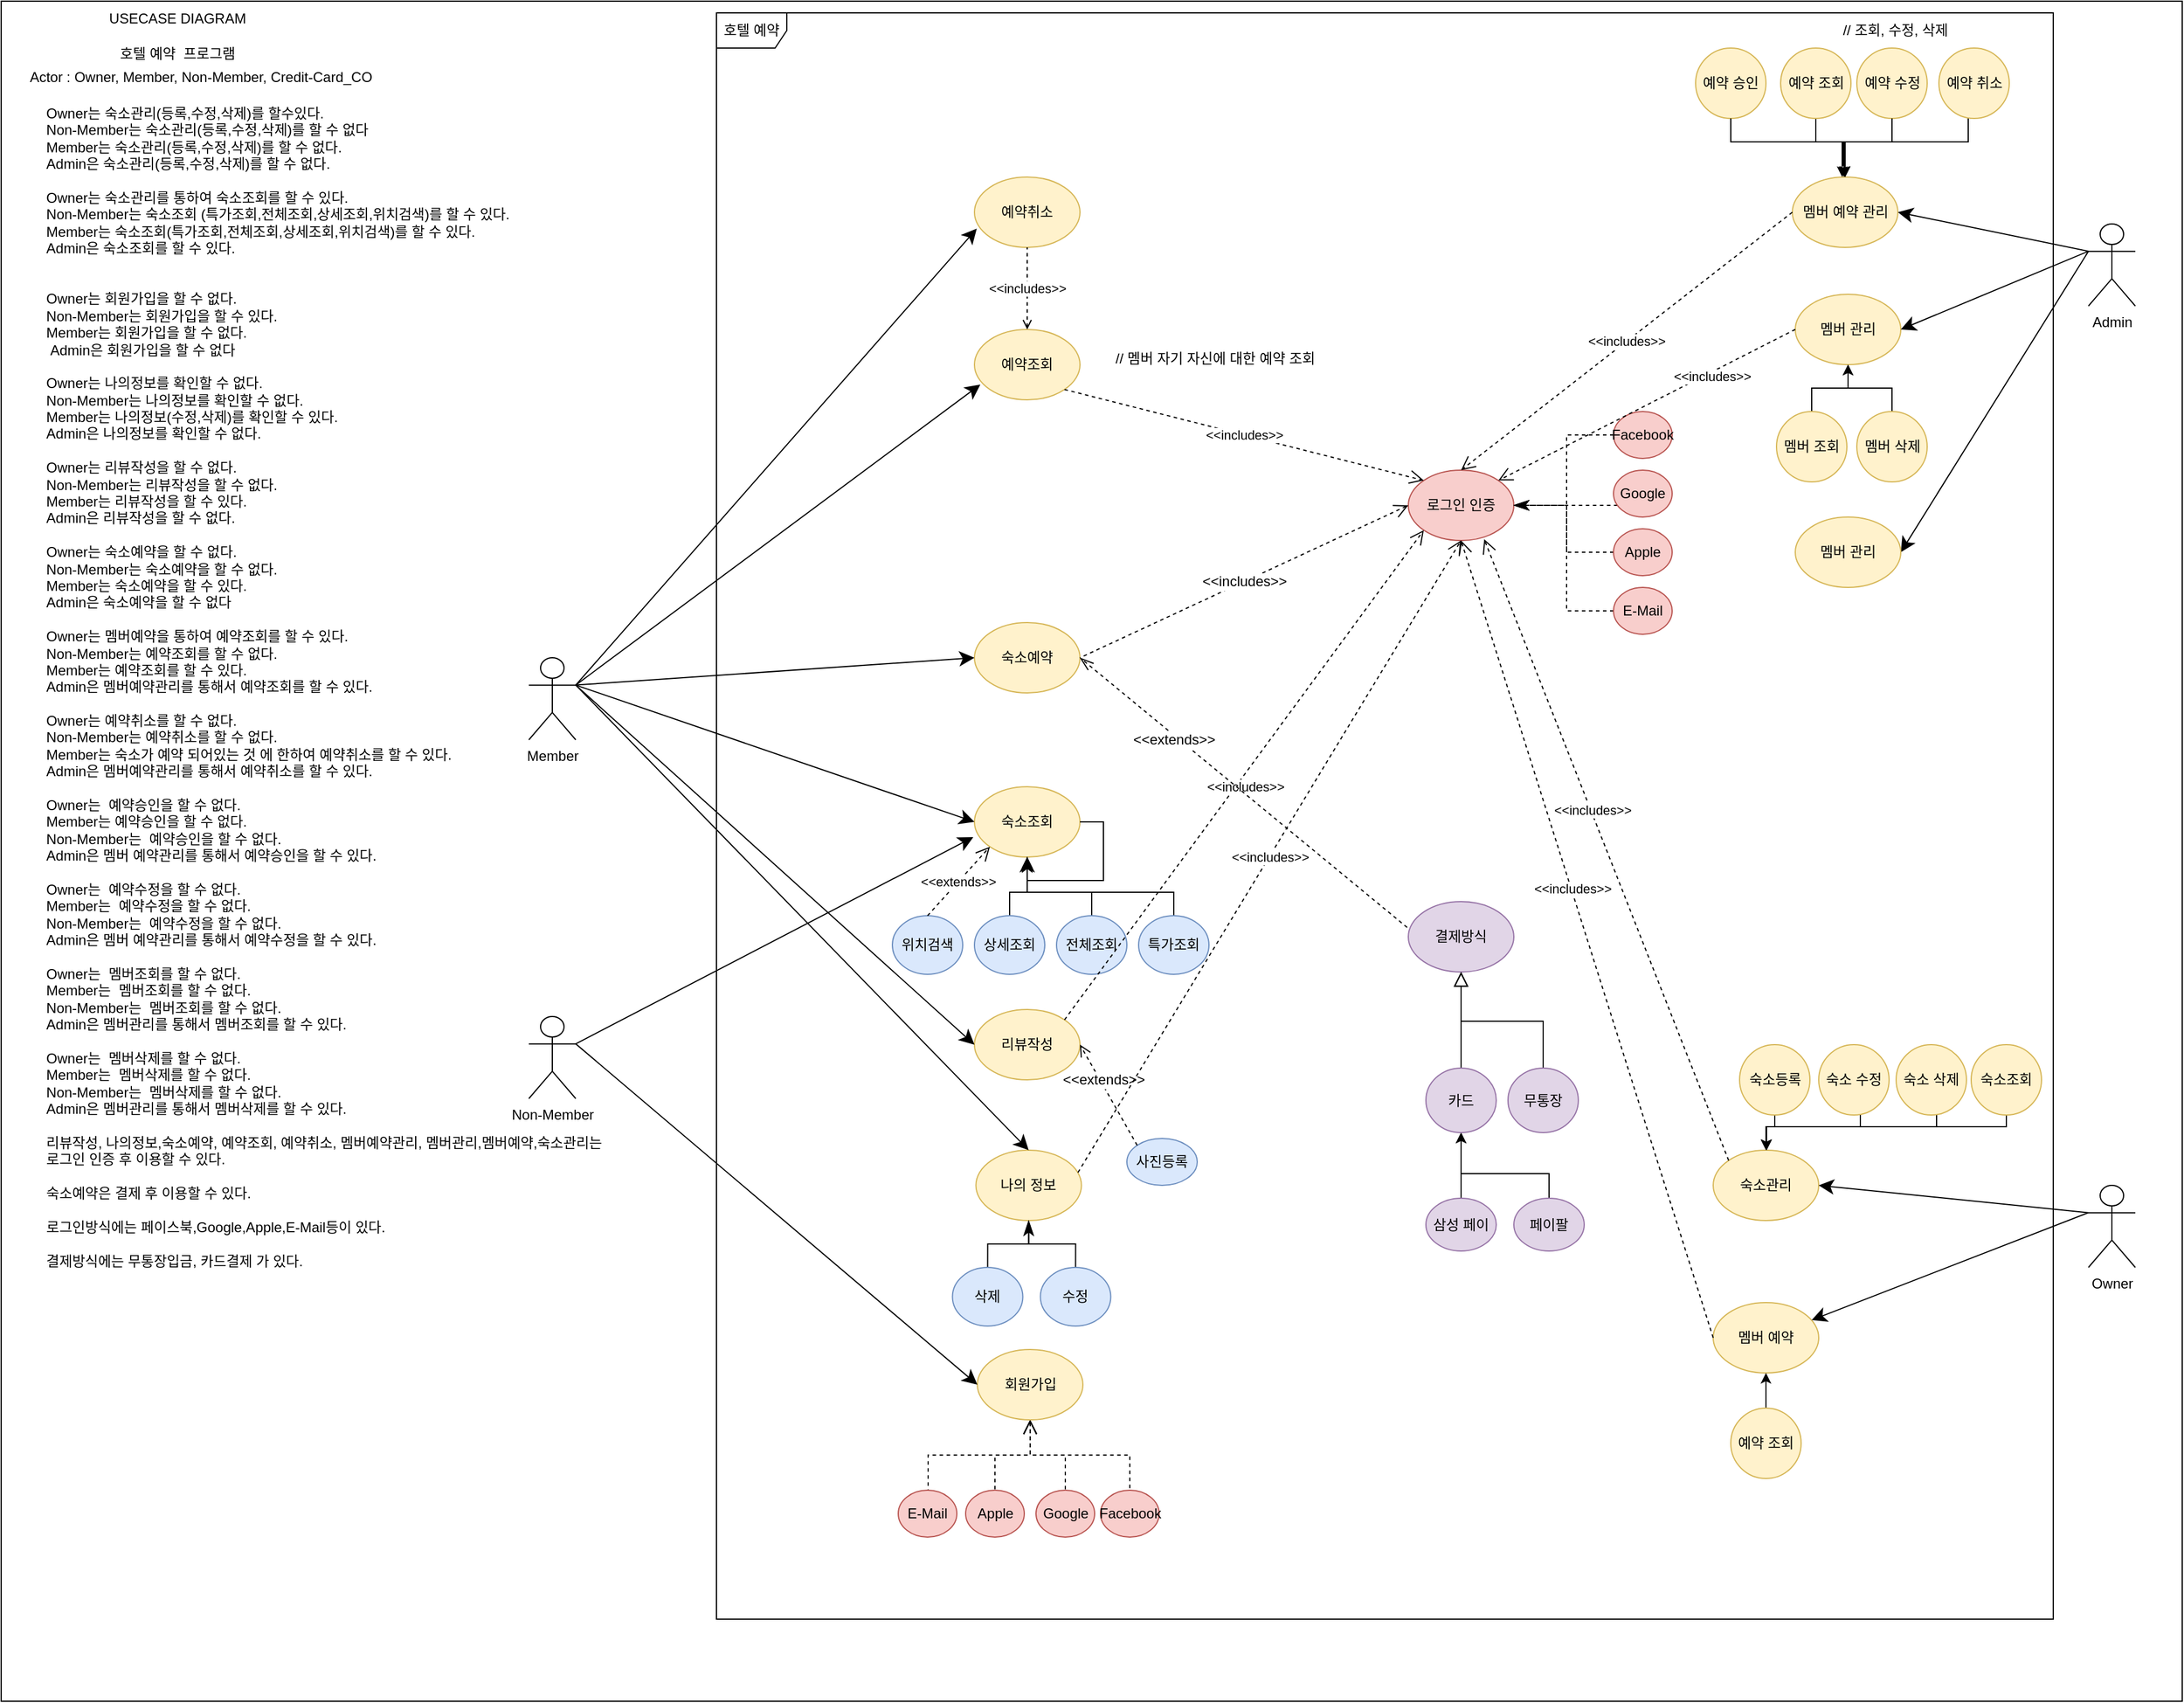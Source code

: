 <mxfile version="20.5.3" type="github" pages="5">
  <diagram id="LRee3-vCbLJE4PQT-OXH" name="USECASE DIAGRAM">
    <mxGraphModel dx="2334" dy="1053" grid="1" gridSize="10" guides="1" tooltips="1" connect="1" arrows="1" fold="1" page="1" pageScale="1" pageWidth="3300" pageHeight="4681" math="0" shadow="0">
      <root>
        <mxCell id="0" />
        <mxCell id="1" parent="0" />
        <mxCell id="GT8cC2vVwMu81hNPoPUd-1" value="" style="rounded=0;whiteSpace=wrap;html=1;" vertex="1" parent="1">
          <mxGeometry x="10" y="10" width="1860" height="1450" as="geometry" />
        </mxCell>
        <mxCell id="YhjqENg5tmqZNu0jKvC--1" value="USECASE DIAGRAM" style="text;html=1;align=center;verticalAlign=middle;resizable=0;points=[];autosize=1;strokeColor=none;fillColor=none;" parent="1" vertex="1">
          <mxGeometry x="90" y="10" width="140" height="30" as="geometry" />
        </mxCell>
        <mxCell id="YhjqENg5tmqZNu0jKvC--2" value="호텔 예약&amp;nbsp; 프로그램" style="text;html=1;align=center;verticalAlign=middle;resizable=0;points=[];autosize=1;strokeColor=none;fillColor=none;" parent="1" vertex="1">
          <mxGeometry x="95" y="40" width="130" height="30" as="geometry" />
        </mxCell>
        <mxCell id="YhjqENg5tmqZNu0jKvC--3" value="Actor : Owner, Member, Non-Member, Credit-Card_CO" style="text;html=1;align=center;verticalAlign=middle;resizable=0;points=[];autosize=1;strokeColor=none;fillColor=none;" parent="1" vertex="1">
          <mxGeometry x="20" y="60" width="320" height="30" as="geometry" />
        </mxCell>
        <mxCell id="7OgUuDvBnYVtbcTYQems-1" value="호텔 예약" style="shape=umlFrame;whiteSpace=wrap;html=1;" parent="1" vertex="1">
          <mxGeometry x="620" y="20" width="1140" height="1370" as="geometry" />
        </mxCell>
        <mxCell id="7OgUuDvBnYVtbcTYQems-2" value="Member" style="shape=umlActor;verticalLabelPosition=bottom;verticalAlign=top;html=1;" parent="1" vertex="1">
          <mxGeometry x="460" y="570" width="40" height="70" as="geometry" />
        </mxCell>
        <mxCell id="7OgUuDvBnYVtbcTYQems-3" value="Owner&lt;br&gt;" style="shape=umlActor;verticalLabelPosition=bottom;verticalAlign=top;html=1;" parent="1" vertex="1">
          <mxGeometry x="1790" y="1020" width="40" height="70" as="geometry" />
        </mxCell>
        <mxCell id="7OgUuDvBnYVtbcTYQems-4" value="Non-Member" style="shape=umlActor;verticalLabelPosition=bottom;verticalAlign=top;html=1;" parent="1" vertex="1">
          <mxGeometry x="460" y="876" width="40" height="70" as="geometry" />
        </mxCell>
        <mxCell id="7OgUuDvBnYVtbcTYQems-5" value="" style="edgeStyle=orthogonalEdgeStyle;rounded=0;orthogonalLoop=1;jettySize=auto;html=1;startArrow=open;startFill=0;endArrow=none;endFill=0;startSize=10;endSize=10;dashed=1;entryX=0.5;entryY=0;entryDx=0;entryDy=0;" parent="1" target="7OgUuDvBnYVtbcTYQems-71" edge="1">
          <mxGeometry relative="1" as="geometry">
            <mxPoint x="887.5" y="1220.0" as="sourcePoint" />
            <Array as="points">
              <mxPoint x="887.5" y="1250" />
              <mxPoint x="800.5" y="1250" />
              <mxPoint x="800.5" y="1300" />
            </Array>
          </mxGeometry>
        </mxCell>
        <mxCell id="7OgUuDvBnYVtbcTYQems-6" value="" style="edgeStyle=orthogonalEdgeStyle;rounded=0;orthogonalLoop=1;jettySize=auto;html=1;startArrow=open;startFill=0;endArrow=none;endFill=0;startSize=10;endSize=10;dashed=1;" parent="1" source="7OgUuDvBnYVtbcTYQems-9" target="7OgUuDvBnYVtbcTYQems-70" edge="1">
          <mxGeometry relative="1" as="geometry" />
        </mxCell>
        <mxCell id="7OgUuDvBnYVtbcTYQems-7" value="" style="edgeStyle=orthogonalEdgeStyle;rounded=0;orthogonalLoop=1;jettySize=auto;html=1;startArrow=open;startFill=0;endArrow=none;endFill=0;startSize=10;endSize=10;dashed=1;" parent="1" source="7OgUuDvBnYVtbcTYQems-9" target="7OgUuDvBnYVtbcTYQems-69" edge="1">
          <mxGeometry relative="1" as="geometry" />
        </mxCell>
        <mxCell id="7OgUuDvBnYVtbcTYQems-8" value="" style="edgeStyle=orthogonalEdgeStyle;rounded=0;orthogonalLoop=1;jettySize=auto;html=1;startArrow=open;startFill=0;endArrow=none;endFill=0;startSize=10;endSize=10;dashed=1;exitX=0.5;exitY=1;exitDx=0;exitDy=0;" parent="1" source="7OgUuDvBnYVtbcTYQems-9" target="7OgUuDvBnYVtbcTYQems-68" edge="1">
          <mxGeometry relative="1" as="geometry" />
        </mxCell>
        <mxCell id="7OgUuDvBnYVtbcTYQems-9" value="회원가입" style="ellipse;whiteSpace=wrap;html=1;fillColor=#fff2cc;strokeColor=#d6b656;" parent="1" vertex="1">
          <mxGeometry x="842.5" y="1160" width="90" height="60" as="geometry" />
        </mxCell>
        <mxCell id="7OgUuDvBnYVtbcTYQems-10" value="예약취소" style="ellipse;whiteSpace=wrap;html=1;fillColor=#fff2cc;strokeColor=#d6b656;" parent="1" vertex="1">
          <mxGeometry x="840" y="160" width="90" height="60" as="geometry" />
        </mxCell>
        <mxCell id="7OgUuDvBnYVtbcTYQems-11" value="숙소관리" style="ellipse;whiteSpace=wrap;html=1;fillColor=#fff2cc;strokeColor=#d6b656;" parent="1" vertex="1">
          <mxGeometry x="1470" y="990" width="90" height="60" as="geometry" />
        </mxCell>
        <mxCell id="7OgUuDvBnYVtbcTYQems-12" value="숙소예약" style="ellipse;whiteSpace=wrap;html=1;fillColor=#fff2cc;strokeColor=#d6b656;" parent="1" vertex="1">
          <mxGeometry x="840" y="540" width="90" height="60" as="geometry" />
        </mxCell>
        <mxCell id="7OgUuDvBnYVtbcTYQems-13" value="예약조회" style="ellipse;whiteSpace=wrap;html=1;fillColor=#fff2cc;strokeColor=#d6b656;" parent="1" vertex="1">
          <mxGeometry x="840" y="290" width="90" height="60" as="geometry" />
        </mxCell>
        <mxCell id="7OgUuDvBnYVtbcTYQems-14" value="숙소조회" style="ellipse;whiteSpace=wrap;html=1;fillColor=#fff2cc;strokeColor=#d6b656;" parent="1" vertex="1">
          <mxGeometry x="840" y="680" width="90" height="60" as="geometry" />
        </mxCell>
        <mxCell id="7OgUuDvBnYVtbcTYQems-15" value="리뷰작성" style="ellipse;whiteSpace=wrap;html=1;fillColor=#fff2cc;strokeColor=#d6b656;" parent="1" vertex="1">
          <mxGeometry x="840" y="870" width="90" height="60" as="geometry" />
        </mxCell>
        <mxCell id="7OgUuDvBnYVtbcTYQems-16" value="" style="edgeStyle=orthogonalEdgeStyle;rounded=0;orthogonalLoop=1;jettySize=auto;html=1;startArrow=none;startFill=0;endArrow=classic;endFill=1;startSize=10;endSize=10;" parent="1" source="7OgUuDvBnYVtbcTYQems-17" target="7OgUuDvBnYVtbcTYQems-14" edge="1">
          <mxGeometry relative="1" as="geometry">
            <Array as="points">
              <mxPoint x="870" y="770" />
              <mxPoint x="885" y="770" />
            </Array>
          </mxGeometry>
        </mxCell>
        <mxCell id="7OgUuDvBnYVtbcTYQems-17" value="상세조회" style="ellipse;whiteSpace=wrap;html=1;fillColor=#dae8fc;strokeColor=#6c8ebf;" parent="1" vertex="1">
          <mxGeometry x="840" y="790" width="60" height="50" as="geometry" />
        </mxCell>
        <mxCell id="7OgUuDvBnYVtbcTYQems-18" value="로그인 인증" style="ellipse;whiteSpace=wrap;html=1;fillColor=#f8cecc;strokeColor=#b85450;" parent="1" vertex="1">
          <mxGeometry x="1210" y="410" width="90" height="60" as="geometry" />
        </mxCell>
        <mxCell id="7OgUuDvBnYVtbcTYQems-19" value="결제방식" style="ellipse;whiteSpace=wrap;html=1;fillColor=#e1d5e7;strokeColor=#9673a6;" parent="1" vertex="1">
          <mxGeometry x="1210" y="778" width="90" height="60" as="geometry" />
        </mxCell>
        <mxCell id="7OgUuDvBnYVtbcTYQems-20" value="" style="endArrow=classic;html=1;rounded=0;fontSize=12;exitX=1;exitY=0.333;exitDx=0;exitDy=0;exitPerimeter=0;endFill=1;endSize=10;entryX=0.022;entryY=0.733;entryDx=0;entryDy=0;entryPerimeter=0;" parent="1" source="7OgUuDvBnYVtbcTYQems-2" target="7OgUuDvBnYVtbcTYQems-10" edge="1">
          <mxGeometry width="50" height="50" relative="1" as="geometry">
            <mxPoint x="685" y="510" as="sourcePoint" />
            <mxPoint x="325" y="310" as="targetPoint" />
          </mxGeometry>
        </mxCell>
        <mxCell id="7OgUuDvBnYVtbcTYQems-21" value="" style="endArrow=classic;html=1;rounded=0;fontSize=12;exitX=1;exitY=0.333;exitDx=0;exitDy=0;exitPerimeter=0;entryX=0.056;entryY=0.783;entryDx=0;entryDy=0;endFill=1;endSize=10;entryPerimeter=0;" parent="1" source="7OgUuDvBnYVtbcTYQems-2" target="7OgUuDvBnYVtbcTYQems-13" edge="1">
          <mxGeometry width="50" height="50" relative="1" as="geometry">
            <mxPoint x="685" y="510" as="sourcePoint" />
            <mxPoint x="735" y="460" as="targetPoint" />
          </mxGeometry>
        </mxCell>
        <mxCell id="7OgUuDvBnYVtbcTYQems-22" value="" style="endArrow=classic;html=1;rounded=0;fontSize=12;exitX=1;exitY=0.333;exitDx=0;exitDy=0;exitPerimeter=0;entryX=0;entryY=0.5;entryDx=0;entryDy=0;endFill=1;endSize=10;" parent="1" source="7OgUuDvBnYVtbcTYQems-2" target="7OgUuDvBnYVtbcTYQems-12" edge="1">
          <mxGeometry width="50" height="50" relative="1" as="geometry">
            <mxPoint x="205" y="493.333" as="sourcePoint" />
            <mxPoint x="335" y="410" as="targetPoint" />
          </mxGeometry>
        </mxCell>
        <mxCell id="7OgUuDvBnYVtbcTYQems-23" value="" style="endArrow=classic;html=1;rounded=0;fontSize=12;exitX=1;exitY=0.333;exitDx=0;exitDy=0;exitPerimeter=0;entryX=0;entryY=0.5;entryDx=0;entryDy=0;endFill=1;endSize=10;" parent="1" source="7OgUuDvBnYVtbcTYQems-2" target="7OgUuDvBnYVtbcTYQems-15" edge="1">
          <mxGeometry width="50" height="50" relative="1" as="geometry">
            <mxPoint x="685" y="510" as="sourcePoint" />
            <mxPoint x="735" y="460" as="targetPoint" />
          </mxGeometry>
        </mxCell>
        <mxCell id="7OgUuDvBnYVtbcTYQems-24" value="" style="endArrow=classic;html=1;rounded=0;fontSize=12;exitX=1;exitY=0.333;exitDx=0;exitDy=0;exitPerimeter=0;entryX=0;entryY=0.5;entryDx=0;entryDy=0;endFill=1;endSize=10;" parent="1" source="7OgUuDvBnYVtbcTYQems-2" target="7OgUuDvBnYVtbcTYQems-14" edge="1">
          <mxGeometry width="50" height="50" relative="1" as="geometry">
            <mxPoint x="205" y="483.333" as="sourcePoint" />
            <mxPoint x="335" y="550" as="targetPoint" />
          </mxGeometry>
        </mxCell>
        <mxCell id="7OgUuDvBnYVtbcTYQems-25" value="" style="endArrow=classic;html=1;rounded=0;fontSize=12;exitX=1;exitY=0.333;exitDx=0;exitDy=0;exitPerimeter=0;entryX=0;entryY=0.5;entryDx=0;entryDy=0;endFill=1;endSize=10;" parent="1" source="7OgUuDvBnYVtbcTYQems-4" target="7OgUuDvBnYVtbcTYQems-9" edge="1">
          <mxGeometry width="50" height="50" relative="1" as="geometry">
            <mxPoint x="685" y="510" as="sourcePoint" />
            <mxPoint x="735" y="460" as="targetPoint" />
          </mxGeometry>
        </mxCell>
        <mxCell id="7OgUuDvBnYVtbcTYQems-26" value="" style="endArrow=classic;html=1;rounded=0;fontSize=12;exitX=1;exitY=0.333;exitDx=0;exitDy=0;exitPerimeter=0;entryX=-0.011;entryY=0.717;entryDx=0;entryDy=0;endFill=1;endSize=10;entryPerimeter=0;" parent="1" source="7OgUuDvBnYVtbcTYQems-4" target="7OgUuDvBnYVtbcTYQems-14" edge="1">
          <mxGeometry width="50" height="50" relative="1" as="geometry">
            <mxPoint x="205" y="743.333" as="sourcePoint" />
            <mxPoint x="335" y="745" as="targetPoint" />
          </mxGeometry>
        </mxCell>
        <mxCell id="7OgUuDvBnYVtbcTYQems-27" value="&amp;lt;&amp;lt;includes&amp;gt;&amp;gt;" style="endArrow=none;dashed=1;html=1;rounded=0;fontSize=12;endFill=0;exitX=0;exitY=0.5;exitDx=0;exitDy=0;entryX=1;entryY=0.5;entryDx=0;entryDy=0;startArrow=open;startFill=0;endSize=10;startSize=10;" parent="1" source="7OgUuDvBnYVtbcTYQems-18" target="7OgUuDvBnYVtbcTYQems-12" edge="1">
          <mxGeometry width="50" height="50" relative="1" as="geometry">
            <mxPoint x="890" y="480" as="sourcePoint" />
            <mxPoint x="680" y="560" as="targetPoint" />
            <mxPoint as="offset" />
          </mxGeometry>
        </mxCell>
        <mxCell id="7OgUuDvBnYVtbcTYQems-28" value="" style="edgeStyle=orthogonalEdgeStyle;rounded=0;orthogonalLoop=1;jettySize=auto;html=1;endArrow=classicThin;endFill=1;endSize=10;exitX=0.5;exitY=0;exitDx=0;exitDy=0;" parent="1" source="7OgUuDvBnYVtbcTYQems-29" target="7OgUuDvBnYVtbcTYQems-14" edge="1">
          <mxGeometry relative="1" as="geometry">
            <Array as="points">
              <mxPoint x="1010" y="770" />
              <mxPoint x="885" y="770" />
            </Array>
            <mxPoint x="1180" y="950" as="sourcePoint" />
          </mxGeometry>
        </mxCell>
        <mxCell id="7OgUuDvBnYVtbcTYQems-29" value="특가조회" style="ellipse;whiteSpace=wrap;html=1;fillColor=#dae8fc;strokeColor=#6c8ebf;" parent="1" vertex="1">
          <mxGeometry x="980" y="790" width="60" height="50" as="geometry" />
        </mxCell>
        <mxCell id="7OgUuDvBnYVtbcTYQems-30" value="" style="edgeStyle=orthogonalEdgeStyle;rounded=0;orthogonalLoop=1;jettySize=auto;html=1;endArrow=classicThin;endFill=1;endSize=10;exitX=0.5;exitY=0;exitDx=0;exitDy=0;entryX=0.5;entryY=1;entryDx=0;entryDy=0;" parent="1" source="7OgUuDvBnYVtbcTYQems-31" target="7OgUuDvBnYVtbcTYQems-14" edge="1">
          <mxGeometry relative="1" as="geometry">
            <Array as="points">
              <mxPoint x="940" y="770" />
              <mxPoint x="885" y="770" />
            </Array>
          </mxGeometry>
        </mxCell>
        <mxCell id="7OgUuDvBnYVtbcTYQems-31" value="전체조회" style="ellipse;whiteSpace=wrap;html=1;fillColor=#dae8fc;strokeColor=#6c8ebf;" parent="1" vertex="1">
          <mxGeometry x="910" y="790" width="60" height="50" as="geometry" />
        </mxCell>
        <mxCell id="7OgUuDvBnYVtbcTYQems-32" value="사진등록" style="ellipse;whiteSpace=wrap;html=1;fillColor=#dae8fc;strokeColor=#6c8ebf;" parent="1" vertex="1">
          <mxGeometry x="970" y="980" width="60" height="40" as="geometry" />
        </mxCell>
        <mxCell id="7OgUuDvBnYVtbcTYQems-33" value="&amp;lt;&amp;lt;extends&amp;gt;&amp;gt;" style="endArrow=open;dashed=1;html=1;rounded=0;fontSize=12;endFill=0;entryX=1;entryY=0.5;entryDx=0;entryDy=0;endSize=8;exitX=0;exitY=0;exitDx=0;exitDy=0;" parent="1" source="7OgUuDvBnYVtbcTYQems-32" target="7OgUuDvBnYVtbcTYQems-15" edge="1">
          <mxGeometry x="0.272" y="-3" width="50" height="50" relative="1" as="geometry">
            <mxPoint x="990" y="960" as="sourcePoint" />
            <mxPoint x="950" y="660" as="targetPoint" />
            <mxPoint as="offset" />
          </mxGeometry>
        </mxCell>
        <mxCell id="7OgUuDvBnYVtbcTYQems-34" value="위치검색" style="ellipse;whiteSpace=wrap;html=1;fillColor=#dae8fc;strokeColor=#6c8ebf;" parent="1" vertex="1">
          <mxGeometry x="770" y="790" width="60" height="50" as="geometry" />
        </mxCell>
        <mxCell id="7OgUuDvBnYVtbcTYQems-35" value="" style="edgeStyle=orthogonalEdgeStyle;rounded=0;orthogonalLoop=1;jettySize=auto;html=1;endArrow=classicThin;endFill=1;endSize=10;dashed=1;" parent="1" source="7OgUuDvBnYVtbcTYQems-36" target="7OgUuDvBnYVtbcTYQems-18" edge="1">
          <mxGeometry relative="1" as="geometry">
            <Array as="points">
              <mxPoint x="1345" y="380" />
              <mxPoint x="1345" y="440" />
            </Array>
          </mxGeometry>
        </mxCell>
        <mxCell id="7OgUuDvBnYVtbcTYQems-36" value="Facebook" style="ellipse;whiteSpace=wrap;html=1;fillColor=#f8cecc;strokeColor=#b85450;" parent="1" vertex="1">
          <mxGeometry x="1385" y="360" width="50" height="40" as="geometry" />
        </mxCell>
        <mxCell id="7OgUuDvBnYVtbcTYQems-37" value="" style="edgeStyle=orthogonalEdgeStyle;rounded=0;orthogonalLoop=1;jettySize=auto;html=1;endArrow=classicThin;endFill=1;endSize=10;dashed=1;" parent="1" source="7OgUuDvBnYVtbcTYQems-38" target="7OgUuDvBnYVtbcTYQems-18" edge="1">
          <mxGeometry relative="1" as="geometry">
            <Array as="points">
              <mxPoint x="1355" y="440" />
              <mxPoint x="1355" y="440" />
            </Array>
          </mxGeometry>
        </mxCell>
        <mxCell id="7OgUuDvBnYVtbcTYQems-38" value="Google" style="ellipse;whiteSpace=wrap;html=1;fillColor=#f8cecc;strokeColor=#b85450;" parent="1" vertex="1">
          <mxGeometry x="1385" y="410" width="50" height="40" as="geometry" />
        </mxCell>
        <mxCell id="7OgUuDvBnYVtbcTYQems-39" value="" style="edgeStyle=orthogonalEdgeStyle;rounded=0;orthogonalLoop=1;jettySize=auto;html=1;endArrow=classicThin;endFill=1;endSize=10;dashed=1;" parent="1" source="7OgUuDvBnYVtbcTYQems-40" target="7OgUuDvBnYVtbcTYQems-18" edge="1">
          <mxGeometry relative="1" as="geometry">
            <Array as="points">
              <mxPoint x="1345" y="480" />
              <mxPoint x="1345" y="440" />
            </Array>
          </mxGeometry>
        </mxCell>
        <mxCell id="7OgUuDvBnYVtbcTYQems-40" value="Apple" style="ellipse;whiteSpace=wrap;html=1;fillColor=#f8cecc;strokeColor=#b85450;" parent="1" vertex="1">
          <mxGeometry x="1385" y="460" width="50" height="40" as="geometry" />
        </mxCell>
        <mxCell id="7OgUuDvBnYVtbcTYQems-41" value="" style="edgeStyle=orthogonalEdgeStyle;rounded=0;orthogonalLoop=1;jettySize=auto;html=1;endArrow=classicThin;endFill=1;endSize=10;dashed=1;" parent="1" source="7OgUuDvBnYVtbcTYQems-42" target="7OgUuDvBnYVtbcTYQems-18" edge="1">
          <mxGeometry relative="1" as="geometry">
            <Array as="points">
              <mxPoint x="1345" y="530" />
              <mxPoint x="1345" y="440" />
            </Array>
          </mxGeometry>
        </mxCell>
        <mxCell id="7OgUuDvBnYVtbcTYQems-42" value="E-Mail" style="ellipse;whiteSpace=wrap;html=1;fillColor=#f8cecc;strokeColor=#b85450;" parent="1" vertex="1">
          <mxGeometry x="1385" y="510" width="50" height="40" as="geometry" />
        </mxCell>
        <mxCell id="7OgUuDvBnYVtbcTYQems-43" value="" style="edgeStyle=orthogonalEdgeStyle;rounded=0;orthogonalLoop=1;jettySize=auto;html=1;" parent="1" source="7OgUuDvBnYVtbcTYQems-44" target="7OgUuDvBnYVtbcTYQems-58" edge="1">
          <mxGeometry relative="1" as="geometry" />
        </mxCell>
        <mxCell id="7OgUuDvBnYVtbcTYQems-44" value="삼성 페이" style="ellipse;whiteSpace=wrap;html=1;fillColor=#e1d5e7;strokeColor=#9673a6;" parent="1" vertex="1">
          <mxGeometry x="1225" y="1031" width="60" height="45" as="geometry" />
        </mxCell>
        <mxCell id="7OgUuDvBnYVtbcTYQems-45" value="" style="edgeStyle=orthogonalEdgeStyle;rounded=0;orthogonalLoop=1;jettySize=auto;html=1;" parent="1" source="7OgUuDvBnYVtbcTYQems-46" target="7OgUuDvBnYVtbcTYQems-58" edge="1">
          <mxGeometry relative="1" as="geometry">
            <Array as="points">
              <mxPoint x="1330" y="1010" />
              <mxPoint x="1255" y="1010" />
            </Array>
          </mxGeometry>
        </mxCell>
        <mxCell id="7OgUuDvBnYVtbcTYQems-46" value="페이팔" style="ellipse;whiteSpace=wrap;html=1;fillColor=#e1d5e7;strokeColor=#9673a6;" parent="1" vertex="1">
          <mxGeometry x="1300" y="1031" width="60" height="45" as="geometry" />
        </mxCell>
        <mxCell id="7OgUuDvBnYVtbcTYQems-47" value="나의 정보" style="ellipse;whiteSpace=wrap;html=1;fillColor=#fff2cc;strokeColor=#d6b656;" parent="1" vertex="1">
          <mxGeometry x="841.25" y="990" width="90" height="60" as="geometry" />
        </mxCell>
        <mxCell id="7OgUuDvBnYVtbcTYQems-48" value="" style="endArrow=classic;html=1;rounded=0;fontSize=12;exitX=1;exitY=0.333;exitDx=0;exitDy=0;exitPerimeter=0;entryX=0.5;entryY=0;entryDx=0;entryDy=0;endFill=1;endSize=10;" parent="1" source="7OgUuDvBnYVtbcTYQems-2" target="7OgUuDvBnYVtbcTYQems-47" edge="1">
          <mxGeometry width="50" height="50" relative="1" as="geometry">
            <mxPoint x="205" y="543.333" as="sourcePoint" />
            <mxPoint x="525" y="740" as="targetPoint" />
          </mxGeometry>
        </mxCell>
        <mxCell id="7OgUuDvBnYVtbcTYQems-49" value="" style="edgeStyle=orthogonalEdgeStyle;rounded=0;orthogonalLoop=1;jettySize=auto;html=1;endArrow=classicThin;endFill=1;endSize=10;entryX=0.5;entryY=1;entryDx=0;entryDy=0;" parent="1" source="7OgUuDvBnYVtbcTYQems-50" target="7OgUuDvBnYVtbcTYQems-47" edge="1">
          <mxGeometry relative="1" as="geometry">
            <Array as="points">
              <mxPoint x="851.25" y="1070" />
              <mxPoint x="886.25" y="1070" />
            </Array>
          </mxGeometry>
        </mxCell>
        <mxCell id="7OgUuDvBnYVtbcTYQems-50" value="삭제" style="ellipse;whiteSpace=wrap;html=1;fillColor=#dae8fc;strokeColor=#6c8ebf;direction=south;" parent="1" vertex="1">
          <mxGeometry x="821.25" y="1090" width="60" height="50" as="geometry" />
        </mxCell>
        <mxCell id="7OgUuDvBnYVtbcTYQems-51" value="" style="edgeStyle=orthogonalEdgeStyle;rounded=0;orthogonalLoop=1;jettySize=auto;html=1;endArrow=classicThin;endFill=1;endSize=10;" parent="1" source="7OgUuDvBnYVtbcTYQems-52" target="7OgUuDvBnYVtbcTYQems-47" edge="1">
          <mxGeometry relative="1" as="geometry">
            <Array as="points">
              <mxPoint x="926.25" y="1070" />
              <mxPoint x="886.25" y="1070" />
            </Array>
          </mxGeometry>
        </mxCell>
        <mxCell id="7OgUuDvBnYVtbcTYQems-52" value="수정" style="ellipse;whiteSpace=wrap;html=1;fillColor=#dae8fc;strokeColor=#6c8ebf;" parent="1" vertex="1">
          <mxGeometry x="896.25" y="1090" width="60" height="50" as="geometry" />
        </mxCell>
        <mxCell id="7OgUuDvBnYVtbcTYQems-53" value="&amp;lt;&amp;lt;includes&amp;gt;&amp;gt;" style="endArrow=open;html=1;rounded=0;entryX=0;entryY=0;entryDx=0;entryDy=0;exitX=1;exitY=1;exitDx=0;exitDy=0;endFill=0;dashed=1;endSize=10;" parent="1" source="7OgUuDvBnYVtbcTYQems-13" target="7OgUuDvBnYVtbcTYQems-18" edge="1">
          <mxGeometry width="50" height="50" relative="1" as="geometry">
            <mxPoint x="800" y="480" as="sourcePoint" />
            <mxPoint x="850" y="430" as="targetPoint" />
          </mxGeometry>
        </mxCell>
        <mxCell id="7OgUuDvBnYVtbcTYQems-54" value="&amp;lt;&amp;lt;includes&amp;gt;&amp;gt;" style="endArrow=open;html=1;rounded=0;entryX=0;entryY=1;entryDx=0;entryDy=0;exitX=1;exitY=0;exitDx=0;exitDy=0;endFill=0;dashed=1;endSize=10;" parent="1" source="7OgUuDvBnYVtbcTYQems-15" target="7OgUuDvBnYVtbcTYQems-18" edge="1">
          <mxGeometry x="-0.027" y="-7" width="50" height="50" relative="1" as="geometry">
            <mxPoint x="686.82" y="418.787" as="sourcePoint" />
            <mxPoint x="938.18" y="331.213" as="targetPoint" />
            <mxPoint x="-1" as="offset" />
          </mxGeometry>
        </mxCell>
        <mxCell id="7OgUuDvBnYVtbcTYQems-55" value="" style="edgeStyle=orthogonalEdgeStyle;rounded=0;orthogonalLoop=1;jettySize=auto;html=1;startArrow=none;startFill=0;endArrow=block;endFill=0;startSize=10;endSize=10;" parent="1" source="7OgUuDvBnYVtbcTYQems-56" target="7OgUuDvBnYVtbcTYQems-19" edge="1">
          <mxGeometry relative="1" as="geometry">
            <Array as="points">
              <mxPoint x="1325" y="880" />
              <mxPoint x="1255" y="880" />
            </Array>
          </mxGeometry>
        </mxCell>
        <mxCell id="7OgUuDvBnYVtbcTYQems-56" value="무통장" style="ellipse;whiteSpace=wrap;html=1;fillColor=#e1d5e7;strokeColor=#9673a6;" parent="1" vertex="1">
          <mxGeometry x="1295" y="920" width="60" height="55" as="geometry" />
        </mxCell>
        <mxCell id="7OgUuDvBnYVtbcTYQems-57" value="" style="edgeStyle=orthogonalEdgeStyle;rounded=0;orthogonalLoop=1;jettySize=auto;html=1;startArrow=none;startFill=0;endArrow=block;endFill=0;startSize=10;endSize=10;" parent="1" source="7OgUuDvBnYVtbcTYQems-58" target="7OgUuDvBnYVtbcTYQems-19" edge="1">
          <mxGeometry relative="1" as="geometry" />
        </mxCell>
        <mxCell id="7OgUuDvBnYVtbcTYQems-58" value="카드" style="ellipse;whiteSpace=wrap;html=1;fillColor=#e1d5e7;strokeColor=#9673a6;" parent="1" vertex="1">
          <mxGeometry x="1225" y="920" width="60" height="55" as="geometry" />
        </mxCell>
        <mxCell id="7OgUuDvBnYVtbcTYQems-59" value="멤버 예약 관리" style="ellipse;whiteSpace=wrap;html=1;fillColor=#fff2cc;strokeColor=#d6b656;" parent="1" vertex="1">
          <mxGeometry x="1537.5" y="160" width="90" height="60" as="geometry" />
        </mxCell>
        <mxCell id="7OgUuDvBnYVtbcTYQems-60" value="&amp;lt;&amp;lt;includes&amp;gt;&amp;gt;" style="endArrow=none;html=1;rounded=0;endSize=10;exitX=0.5;exitY=0;exitDx=0;exitDy=0;entryX=0.5;entryY=1;entryDx=0;entryDy=0;dashed=1;endFill=0;startArrow=open;startFill=0;" parent="1" source="7OgUuDvBnYVtbcTYQems-13" target="7OgUuDvBnYVtbcTYQems-10" edge="1">
          <mxGeometry width="50" height="50" relative="1" as="geometry">
            <mxPoint x="1230" y="530" as="sourcePoint" />
            <mxPoint x="1280" y="480" as="targetPoint" />
          </mxGeometry>
        </mxCell>
        <mxCell id="7OgUuDvBnYVtbcTYQems-61" value="// 멤버 자기 자신에 대한 예약 조회" style="text;html=1;align=center;verticalAlign=middle;resizable=0;points=[];autosize=1;strokeColor=none;fillColor=none;" parent="1" vertex="1">
          <mxGeometry x="940" y="300" width="210" height="30" as="geometry" />
        </mxCell>
        <mxCell id="7OgUuDvBnYVtbcTYQems-62" value="&amp;lt;&amp;lt;extends&amp;gt;&amp;gt;" style="endArrow=open;html=1;rounded=0;dashed=1;startSize=10;endSize=10;entryX=0;entryY=1;entryDx=0;entryDy=0;exitX=0.5;exitY=0;exitDx=0;exitDy=0;endFill=0;" parent="1" source="7OgUuDvBnYVtbcTYQems-34" target="7OgUuDvBnYVtbcTYQems-14" edge="1">
          <mxGeometry width="50" height="50" relative="1" as="geometry">
            <mxPoint x="1090" y="650" as="sourcePoint" />
            <mxPoint x="1140" y="600" as="targetPoint" />
          </mxGeometry>
        </mxCell>
        <mxCell id="7OgUuDvBnYVtbcTYQems-63" value="&amp;lt;&amp;lt;includes&amp;gt;&amp;gt;" style="endArrow=open;html=1;rounded=0;dashed=1;startSize=10;endSize=10;entryX=0.719;entryY=0.981;entryDx=0;entryDy=0;exitX=0;exitY=0;exitDx=0;exitDy=0;endFill=0;entryPerimeter=0;" parent="1" source="7OgUuDvBnYVtbcTYQems-11" target="7OgUuDvBnYVtbcTYQems-18" edge="1">
          <mxGeometry x="0.126" y="-1" width="50" height="50" relative="1" as="geometry">
            <mxPoint x="755" y="530" as="sourcePoint" />
            <mxPoint x="842.03" y="221.072" as="targetPoint" />
            <mxPoint as="offset" />
          </mxGeometry>
        </mxCell>
        <mxCell id="7OgUuDvBnYVtbcTYQems-64" value="&amp;lt;&amp;lt;includes&amp;gt;&amp;gt;" style="endArrow=open;html=1;rounded=0;dashed=1;startSize=10;endSize=10;entryX=0.5;entryY=0;entryDx=0;entryDy=0;exitX=0;exitY=0.5;exitDx=0;exitDy=0;endFill=0;" parent="1" source="7OgUuDvBnYVtbcTYQems-59" target="7OgUuDvBnYVtbcTYQems-18" edge="1">
          <mxGeometry width="50" height="50" relative="1" as="geometry">
            <mxPoint x="1085.0" y="210" as="sourcePoint" />
            <mxPoint x="842.03" y="178.928" as="targetPoint" />
          </mxGeometry>
        </mxCell>
        <mxCell id="7OgUuDvBnYVtbcTYQems-65" value="" style="endArrow=classic;html=1;rounded=0;startSize=10;endSize=10;entryX=1;entryY=0.5;entryDx=0;entryDy=0;exitX=0;exitY=0.333;exitDx=0;exitDy=0;exitPerimeter=0;" parent="1" source="7OgUuDvBnYVtbcTYQems-3" target="7OgUuDvBnYVtbcTYQems-11" edge="1">
          <mxGeometry width="50" height="50" relative="1" as="geometry">
            <mxPoint x="1075.0" y="1063.333" as="sourcePoint" />
            <mxPoint x="945.0" y="1100" as="targetPoint" />
          </mxGeometry>
        </mxCell>
        <mxCell id="7OgUuDvBnYVtbcTYQems-66" value="// 조회, 수정, 삭제" style="text;html=1;align=center;verticalAlign=middle;resizable=0;points=[];autosize=1;strokeColor=none;fillColor=none;" parent="1" vertex="1">
          <mxGeometry x="1565" y="20" width="120" height="30" as="geometry" />
        </mxCell>
        <mxCell id="7OgUuDvBnYVtbcTYQems-67" value="Admin" style="shape=umlActor;verticalLabelPosition=bottom;verticalAlign=top;html=1;" parent="1" vertex="1">
          <mxGeometry x="1790" y="200" width="40" height="70" as="geometry" />
        </mxCell>
        <mxCell id="7OgUuDvBnYVtbcTYQems-68" value="Facebook" style="ellipse;whiteSpace=wrap;html=1;fillColor=#f8cecc;strokeColor=#b85450;" parent="1" vertex="1">
          <mxGeometry x="947.5" y="1280" width="50" height="40" as="geometry" />
        </mxCell>
        <mxCell id="7OgUuDvBnYVtbcTYQems-69" value="Google" style="ellipse;whiteSpace=wrap;html=1;fillColor=#f8cecc;strokeColor=#b85450;" parent="1" vertex="1">
          <mxGeometry x="892.5" y="1280" width="50" height="40" as="geometry" />
        </mxCell>
        <mxCell id="7OgUuDvBnYVtbcTYQems-70" value="Apple" style="ellipse;whiteSpace=wrap;html=1;fillColor=#f8cecc;strokeColor=#b85450;" parent="1" vertex="1">
          <mxGeometry x="832.5" y="1280" width="50" height="40" as="geometry" />
        </mxCell>
        <mxCell id="7OgUuDvBnYVtbcTYQems-71" value="E-Mail" style="ellipse;whiteSpace=wrap;html=1;fillColor=#f8cecc;strokeColor=#b85450;" parent="1" vertex="1">
          <mxGeometry x="775" y="1280" width="50" height="40" as="geometry" />
        </mxCell>
        <mxCell id="7OgUuDvBnYVtbcTYQems-72" value="멤버 예약" style="ellipse;whiteSpace=wrap;html=1;fillColor=#fff2cc;strokeColor=#d6b656;" parent="1" vertex="1">
          <mxGeometry x="1470" y="1120" width="90" height="60" as="geometry" />
        </mxCell>
        <mxCell id="7OgUuDvBnYVtbcTYQems-73" value="" style="endArrow=none;html=1;rounded=0;startSize=10;endSize=10;endFill=0;startArrow=classic;startFill=1;entryX=0;entryY=0.333;entryDx=0;entryDy=0;entryPerimeter=0;" parent="1" source="7OgUuDvBnYVtbcTYQems-72" target="7OgUuDvBnYVtbcTYQems-3" edge="1">
          <mxGeometry width="50" height="50" relative="1" as="geometry">
            <mxPoint x="1800" y="1070" as="sourcePoint" />
            <mxPoint x="1720" y="870" as="targetPoint" />
          </mxGeometry>
        </mxCell>
        <mxCell id="7OgUuDvBnYVtbcTYQems-74" value="&amp;lt;&amp;lt;includes&amp;gt;&amp;gt;" style="endArrow=open;html=1;rounded=0;entryX=0.5;entryY=1;entryDx=0;entryDy=0;exitX=0.967;exitY=0.317;exitDx=0;exitDy=0;endFill=0;dashed=1;endSize=10;exitPerimeter=0;" parent="1" source="7OgUuDvBnYVtbcTYQems-47" target="7OgUuDvBnYVtbcTYQems-18" edge="1">
          <mxGeometry width="50" height="50" relative="1" as="geometry">
            <mxPoint x="926.82" y="351.213" as="sourcePoint" />
            <mxPoint x="1233.18" y="428.787" as="targetPoint" />
          </mxGeometry>
        </mxCell>
        <mxCell id="7OgUuDvBnYVtbcTYQems-75" value="&amp;lt;&amp;lt;extends&amp;gt;&amp;gt;" style="endArrow=openThin;html=1;rounded=0;fontSize=12;endFill=0;endSize=10;entryX=1;entryY=0.5;entryDx=0;entryDy=0;exitX=-0.011;exitY=0.367;exitDx=0;exitDy=0;exitPerimeter=0;dashed=1;" parent="1" source="7OgUuDvBnYVtbcTYQems-19" target="7OgUuDvBnYVtbcTYQems-12" edge="1">
          <mxGeometry x="0.412" y="3" width="50" height="50" relative="1" as="geometry">
            <mxPoint x="930" y="569.503" as="sourcePoint" />
            <mxPoint x="1060" y="569" as="targetPoint" />
            <mxPoint as="offset" />
          </mxGeometry>
        </mxCell>
        <mxCell id="7OgUuDvBnYVtbcTYQems-76" value="멤버 관리" style="ellipse;whiteSpace=wrap;html=1;fillColor=#fff2cc;strokeColor=#d6b656;" parent="1" vertex="1">
          <mxGeometry x="1540" y="260" width="90" height="60" as="geometry" />
        </mxCell>
        <mxCell id="7OgUuDvBnYVtbcTYQems-77" value="" style="edgeStyle=orthogonalEdgeStyle;rounded=0;orthogonalLoop=1;jettySize=auto;html=1;startArrow=none;" parent="1" source="7OgUuDvBnYVtbcTYQems-83" edge="1">
          <mxGeometry relative="1" as="geometry">
            <mxPoint x="1580" y="160" as="targetPoint" />
            <Array as="points">
              <mxPoint x="1622.5" y="130" />
              <mxPoint x="1580.5" y="130" />
            </Array>
          </mxGeometry>
        </mxCell>
        <mxCell id="7OgUuDvBnYVtbcTYQems-78" value="" style="edgeStyle=orthogonalEdgeStyle;rounded=0;orthogonalLoop=1;jettySize=auto;html=1;entryX=0.49;entryY=0;entryDx=0;entryDy=0;entryPerimeter=0;" parent="1" source="7OgUuDvBnYVtbcTYQems-79" target="7OgUuDvBnYVtbcTYQems-59" edge="1">
          <mxGeometry relative="1" as="geometry">
            <mxPoint x="1580" y="160" as="targetPoint" />
            <Array as="points">
              <mxPoint x="1687.5" y="130" />
              <mxPoint x="1581.5" y="130" />
              <mxPoint x="1581.5" y="160" />
            </Array>
          </mxGeometry>
        </mxCell>
        <mxCell id="7OgUuDvBnYVtbcTYQems-79" value="예약 취소" style="ellipse;whiteSpace=wrap;html=1;fillColor=#fff2cc;strokeColor=#d6b656;" parent="1" vertex="1">
          <mxGeometry x="1662.5" y="50" width="60" height="60" as="geometry" />
        </mxCell>
        <mxCell id="7OgUuDvBnYVtbcTYQems-80" value="" style="edgeStyle=orthogonalEdgeStyle;rounded=0;orthogonalLoop=1;jettySize=auto;html=1;entryX=0.5;entryY=0;entryDx=0;entryDy=0;" parent="1" source="7OgUuDvBnYVtbcTYQems-81" target="7OgUuDvBnYVtbcTYQems-59" edge="1">
          <mxGeometry relative="1" as="geometry">
            <mxPoint x="1580" y="160" as="targetPoint" />
            <Array as="points">
              <mxPoint x="1557.5" y="130" />
              <mxPoint x="1582.5" y="130" />
            </Array>
          </mxGeometry>
        </mxCell>
        <mxCell id="7OgUuDvBnYVtbcTYQems-81" value="예약 조회" style="ellipse;whiteSpace=wrap;html=1;fillColor=#fff2cc;strokeColor=#d6b656;" parent="1" vertex="1">
          <mxGeometry x="1527.5" y="50" width="60" height="60" as="geometry" />
        </mxCell>
        <mxCell id="7OgUuDvBnYVtbcTYQems-82" value="" style="edgeStyle=orthogonalEdgeStyle;rounded=0;orthogonalLoop=1;jettySize=auto;html=1;startArrow=none;entryX=0.5;entryY=0;entryDx=0;entryDy=0;" parent="1" source="7OgUuDvBnYVtbcTYQems-88" target="7OgUuDvBnYVtbcTYQems-59" edge="1">
          <mxGeometry relative="1" as="geometry">
            <mxPoint x="1580" y="160" as="targetPoint" />
            <Array as="points">
              <mxPoint x="1485.5" y="130" />
              <mxPoint x="1580.5" y="130" />
              <mxPoint x="1580.5" y="150" />
              <mxPoint x="1582.5" y="150" />
            </Array>
          </mxGeometry>
        </mxCell>
        <mxCell id="7OgUuDvBnYVtbcTYQems-83" value="예약 수정" style="ellipse;whiteSpace=wrap;html=1;fillColor=#fff2cc;strokeColor=#d6b656;" parent="1" vertex="1">
          <mxGeometry x="1592.5" y="50" width="60" height="60" as="geometry" />
        </mxCell>
        <mxCell id="7OgUuDvBnYVtbcTYQems-84" value="" style="endArrow=classic;html=1;rounded=0;startSize=10;endSize=10;entryX=1;entryY=0.5;entryDx=0;entryDy=0;exitX=0;exitY=0.333;exitDx=0;exitDy=0;exitPerimeter=0;" parent="1" source="7OgUuDvBnYVtbcTYQems-67" target="7OgUuDvBnYVtbcTYQems-59" edge="1">
          <mxGeometry width="50" height="50" relative="1" as="geometry">
            <mxPoint x="1800" y="1053.333" as="sourcePoint" />
            <mxPoint x="1570" y="1030" as="targetPoint" />
          </mxGeometry>
        </mxCell>
        <mxCell id="7OgUuDvBnYVtbcTYQems-85" value="&amp;lt;&amp;lt;includes&amp;gt;&amp;gt;" style="endArrow=open;html=1;rounded=0;dashed=1;startSize=10;endSize=10;entryX=0.5;entryY=1;entryDx=0;entryDy=0;exitX=0;exitY=0.5;exitDx=0;exitDy=0;endFill=0;" parent="1" source="7OgUuDvBnYVtbcTYQems-72" target="7OgUuDvBnYVtbcTYQems-18" edge="1">
          <mxGeometry x="0.126" y="-1" width="50" height="50" relative="1" as="geometry">
            <mxPoint x="1493.436" y="1008.618" as="sourcePoint" />
            <mxPoint x="1284.71" y="478.86" as="targetPoint" />
            <mxPoint as="offset" />
          </mxGeometry>
        </mxCell>
        <mxCell id="7OgUuDvBnYVtbcTYQems-86" value="" style="endArrow=classic;html=1;rounded=0;startSize=10;endSize=10;entryX=1;entryY=0.5;entryDx=0;entryDy=0;exitX=0;exitY=0.333;exitDx=0;exitDy=0;exitPerimeter=0;" parent="1" source="7OgUuDvBnYVtbcTYQems-67" target="7OgUuDvBnYVtbcTYQems-76" edge="1">
          <mxGeometry width="50" height="50" relative="1" as="geometry">
            <mxPoint x="1800" y="233.333" as="sourcePoint" />
            <mxPoint x="1637.5" y="200" as="targetPoint" />
          </mxGeometry>
        </mxCell>
        <mxCell id="7OgUuDvBnYVtbcTYQems-87" value="" style="edgeStyle=orthogonalEdgeStyle;rounded=0;orthogonalLoop=1;jettySize=auto;html=1;entryX=0.5;entryY=0;entryDx=0;entryDy=0;" parent="1" source="7OgUuDvBnYVtbcTYQems-88" target="7OgUuDvBnYVtbcTYQems-59" edge="1">
          <mxGeometry relative="1" as="geometry">
            <Array as="points">
              <mxPoint x="1485.5" y="130" />
              <mxPoint x="1582.5" y="130" />
            </Array>
          </mxGeometry>
        </mxCell>
        <mxCell id="7OgUuDvBnYVtbcTYQems-88" value="예약 승인" style="ellipse;whiteSpace=wrap;html=1;fillColor=#fff2cc;strokeColor=#d6b656;" parent="1" vertex="1">
          <mxGeometry x="1455" y="50" width="60" height="60" as="geometry" />
        </mxCell>
        <mxCell id="7OgUuDvBnYVtbcTYQems-89" value="" style="edgeStyle=orthogonalEdgeStyle;rounded=0;orthogonalLoop=1;jettySize=auto;html=1;endArrow=none;" parent="1" source="7OgUuDvBnYVtbcTYQems-83" target="7OgUuDvBnYVtbcTYQems-88" edge="1">
          <mxGeometry relative="1" as="geometry">
            <mxPoint x="1580" y="160" as="targetPoint" />
            <Array as="points">
              <mxPoint x="1622.5" y="130" />
            </Array>
            <mxPoint x="1622.5" y="110" as="sourcePoint" />
          </mxGeometry>
        </mxCell>
        <mxCell id="7OgUuDvBnYVtbcTYQems-95" value="" style="edgeStyle=orthogonalEdgeStyle;rounded=0;orthogonalLoop=1;jettySize=auto;html=1;" parent="1" source="7OgUuDvBnYVtbcTYQems-90" target="7OgUuDvBnYVtbcTYQems-11" edge="1">
          <mxGeometry relative="1" as="geometry">
            <Array as="points">
              <mxPoint x="1522.5" y="970" />
              <mxPoint x="1515.5" y="970" />
            </Array>
          </mxGeometry>
        </mxCell>
        <mxCell id="7OgUuDvBnYVtbcTYQems-90" value="숙소등록" style="ellipse;whiteSpace=wrap;html=1;fillColor=#fff2cc;strokeColor=#d6b656;" parent="1" vertex="1">
          <mxGeometry x="1492.5" y="900" width="60" height="60" as="geometry" />
        </mxCell>
        <mxCell id="7OgUuDvBnYVtbcTYQems-96" value="" style="edgeStyle=orthogonalEdgeStyle;rounded=0;orthogonalLoop=1;jettySize=auto;html=1;" parent="1" source="7OgUuDvBnYVtbcTYQems-91" target="7OgUuDvBnYVtbcTYQems-11" edge="1">
          <mxGeometry relative="1" as="geometry">
            <Array as="points">
              <mxPoint x="1595.5" y="970" />
              <mxPoint x="1515.5" y="970" />
            </Array>
          </mxGeometry>
        </mxCell>
        <mxCell id="7OgUuDvBnYVtbcTYQems-91" value="숙소 수정" style="ellipse;whiteSpace=wrap;html=1;fillColor=#fff2cc;strokeColor=#d6b656;" parent="1" vertex="1">
          <mxGeometry x="1560" y="900" width="60" height="60" as="geometry" />
        </mxCell>
        <mxCell id="7OgUuDvBnYVtbcTYQems-97" value="" style="edgeStyle=orthogonalEdgeStyle;rounded=0;orthogonalLoop=1;jettySize=auto;html=1;" parent="1" source="7OgUuDvBnYVtbcTYQems-92" target="7OgUuDvBnYVtbcTYQems-11" edge="1">
          <mxGeometry relative="1" as="geometry">
            <Array as="points">
              <mxPoint x="1660.5" y="970" />
              <mxPoint x="1515.5" y="970" />
            </Array>
          </mxGeometry>
        </mxCell>
        <mxCell id="7OgUuDvBnYVtbcTYQems-92" value="숙소 삭제" style="ellipse;whiteSpace=wrap;html=1;fillColor=#fff2cc;strokeColor=#d6b656;" parent="1" vertex="1">
          <mxGeometry x="1626" y="900" width="60" height="60" as="geometry" />
        </mxCell>
        <mxCell id="7OgUuDvBnYVtbcTYQems-94" value="" style="edgeStyle=orthogonalEdgeStyle;rounded=0;orthogonalLoop=1;jettySize=auto;html=1;" parent="1" source="7OgUuDvBnYVtbcTYQems-93" target="7OgUuDvBnYVtbcTYQems-72" edge="1">
          <mxGeometry relative="1" as="geometry" />
        </mxCell>
        <mxCell id="7OgUuDvBnYVtbcTYQems-93" value="예약 조회" style="ellipse;whiteSpace=wrap;html=1;fillColor=#fff2cc;strokeColor=#d6b656;" parent="1" vertex="1">
          <mxGeometry x="1485" y="1210" width="60" height="60" as="geometry" />
        </mxCell>
        <mxCell id="7OgUuDvBnYVtbcTYQems-100" value="" style="edgeStyle=orthogonalEdgeStyle;rounded=0;orthogonalLoop=1;jettySize=auto;html=1;" parent="1" source="7OgUuDvBnYVtbcTYQems-98" target="7OgUuDvBnYVtbcTYQems-76" edge="1">
          <mxGeometry relative="1" as="geometry" />
        </mxCell>
        <mxCell id="7OgUuDvBnYVtbcTYQems-98" value="멤버 조회" style="ellipse;whiteSpace=wrap;html=1;fillColor=#fff2cc;strokeColor=#d6b656;" parent="1" vertex="1">
          <mxGeometry x="1524" y="360" width="60" height="60" as="geometry" />
        </mxCell>
        <mxCell id="7OgUuDvBnYVtbcTYQems-101" value="" style="edgeStyle=orthogonalEdgeStyle;rounded=0;orthogonalLoop=1;jettySize=auto;html=1;" parent="1" source="7OgUuDvBnYVtbcTYQems-99" target="7OgUuDvBnYVtbcTYQems-76" edge="1">
          <mxGeometry relative="1" as="geometry" />
        </mxCell>
        <mxCell id="7OgUuDvBnYVtbcTYQems-99" value="멤버 삭제" style="ellipse;whiteSpace=wrap;html=1;fillColor=#fff2cc;strokeColor=#d6b656;" parent="1" vertex="1">
          <mxGeometry x="1592.5" y="360" width="60" height="60" as="geometry" />
        </mxCell>
        <mxCell id="P4YQJe9zLJnCi4vXwvvj-1" value="&amp;lt;&amp;lt;includes&amp;gt;&amp;gt;" style="endArrow=open;html=1;rounded=0;dashed=1;startSize=10;endSize=10;entryX=1;entryY=0;entryDx=0;entryDy=0;exitX=0;exitY=0.5;exitDx=0;exitDy=0;endFill=0;" parent="1" source="7OgUuDvBnYVtbcTYQems-76" target="7OgUuDvBnYVtbcTYQems-18" edge="1">
          <mxGeometry x="-0.433" y="4" width="50" height="50" relative="1" as="geometry">
            <mxPoint x="1547.5" y="200" as="sourcePoint" />
            <mxPoint x="1265" y="420" as="targetPoint" />
            <mxPoint x="-1" as="offset" />
          </mxGeometry>
        </mxCell>
        <mxCell id="hl_5es8FmvkfU0sYILEy-1" style="edgeStyle=orthogonalEdgeStyle;rounded=0;orthogonalLoop=1;jettySize=auto;html=1;exitX=1;exitY=0.5;exitDx=0;exitDy=0;" parent="1" source="7OgUuDvBnYVtbcTYQems-14" target="7OgUuDvBnYVtbcTYQems-14" edge="1">
          <mxGeometry relative="1" as="geometry" />
        </mxCell>
        <mxCell id="1i3DV3OfPHvuU-K71zS7-2" value="" style="edgeStyle=orthogonalEdgeStyle;rounded=0;orthogonalLoop=1;jettySize=auto;html=1;" parent="1" source="1i3DV3OfPHvuU-K71zS7-1" target="7OgUuDvBnYVtbcTYQems-11" edge="1">
          <mxGeometry relative="1" as="geometry">
            <Array as="points">
              <mxPoint x="1720" y="970" />
              <mxPoint x="1515" y="970" />
            </Array>
          </mxGeometry>
        </mxCell>
        <mxCell id="1i3DV3OfPHvuU-K71zS7-1" value="숙소조회" style="ellipse;whiteSpace=wrap;html=1;fillColor=#fff2cc;strokeColor=#d6b656;" parent="1" vertex="1">
          <mxGeometry x="1690" y="900" width="60" height="60" as="geometry" />
        </mxCell>
        <mxCell id="r6p3TGJkkVQjQ_oOuiHj-1" value="&lt;div style=&quot;text-align: left;&quot;&gt;&lt;span style=&quot;background-color: initial;&quot;&gt;Owner는 숙소관리(등록,수정,삭제)를 할수있다.&lt;/span&gt;&lt;/div&gt;&lt;div style=&quot;text-align: left;&quot;&gt;&lt;span style=&quot;background-color: initial;&quot;&gt;Non-Member는 숙소관리(등록,수정,삭제)를 할 수 없다&lt;/span&gt;&lt;/div&gt;&lt;div style=&quot;text-align: left;&quot;&gt;&lt;span style=&quot;background-color: initial;&quot;&gt;Member는 숙소관리(등록,수정,삭제)를 할 수 없다.&lt;/span&gt;&lt;/div&gt;&lt;div style=&quot;text-align: left;&quot;&gt;Admin은 숙소관리(등록,수정,삭제)를 할 수 없다.&lt;/div&gt;&lt;div style=&quot;text-align: left;&quot;&gt;&lt;br&gt;&lt;/div&gt;&lt;div style=&quot;text-align: left;&quot;&gt;&lt;div&gt;&lt;div&gt;Owner는 숙소관리를 통하여 숙소조회를 할 수 있다.&lt;/div&gt;&lt;div&gt;Non-Member는 숙소조회 (특가조회,전체조회,상세조회,위치검색)&lt;span style=&quot;background-color: initial;&quot;&gt;를 할 수 있다.&lt;/span&gt;&lt;/div&gt;&lt;div&gt;Member는 숙소조회(특가조회,전체조회,상세조회,위치검색)를 할 수 있다.&lt;/div&gt;&lt;/div&gt;&lt;div&gt;Admin은 숙소조회를 할 수 있다.&lt;/div&gt;&lt;/div&gt;&lt;div style=&quot;text-align: left;&quot;&gt;&lt;span style=&quot;background-color: initial;&quot;&gt;&lt;br&gt;&lt;/span&gt;&lt;/div&gt;&lt;div style=&quot;text-align: left;&quot;&gt;&lt;span style=&quot;background-color: initial;&quot;&gt;&lt;br&gt;&lt;/span&gt;&lt;/div&gt;&lt;div style=&quot;text-align: left;&quot;&gt;&lt;span style=&quot;background-color: initial;&quot;&gt;Owner는 회원가입을 할 수 없다.&lt;/span&gt;&lt;/div&gt;&lt;div style=&quot;text-align: left;&quot;&gt;Non-Member는 회원가입을 할 수 있다.&lt;/div&gt;&lt;div style=&quot;text-align: left;&quot;&gt;Member는 회원가입을 할 수 없다.&lt;/div&gt;&lt;div style=&quot;text-align: left;&quot;&gt;&amp;nbsp;Admin은 회원가입을 할 수 없다&lt;/div&gt;&lt;div style=&quot;text-align: left;&quot;&gt;&lt;span style=&quot;background-color: initial;&quot;&gt;&lt;br&gt;&lt;/span&gt;&lt;/div&gt;&lt;div style=&quot;text-align: left;&quot;&gt;Owner는 나의정보를 확인할 수 없다.&lt;/div&gt;&lt;div style=&quot;text-align: left;&quot;&gt;Non-Member는 나의정보를 확인할 수 없다.&lt;/div&gt;&lt;div style=&quot;text-align: left;&quot;&gt;Member는 나의정보(수정,삭제)를 확인할 수 있다.&lt;/div&gt;&lt;div style=&quot;text-align: left;&quot;&gt;Admin은 나의정보를 확인할 수 없다.&lt;/div&gt;&lt;div style=&quot;text-align: left;&quot;&gt;&lt;br&gt;&lt;/div&gt;&lt;div style=&quot;text-align: left;&quot;&gt;Owner는 리뷰작성을 할 수 없다.&lt;/div&gt;&lt;div style=&quot;text-align: left;&quot;&gt;Non-Member는 리뷰작성을 할 수 없다.&lt;/div&gt;&lt;div style=&quot;text-align: left;&quot;&gt;Member는 리뷰작성을 할 수 있다.&lt;/div&gt;&lt;div style=&quot;text-align: left;&quot;&gt;Admin은 리뷰작성을 할 수 없다.&lt;/div&gt;&lt;div style=&quot;text-align: left;&quot;&gt;&lt;br&gt;&lt;/div&gt;&lt;div style=&quot;text-align: left;&quot;&gt;Owner는 숙소예약을 할 수 없다.&lt;/div&gt;&lt;div style=&quot;text-align: left;&quot;&gt;Non-Member는 숙소예약을 할 수 없다.&lt;/div&gt;&lt;div style=&quot;text-align: left;&quot;&gt;Member는 숙소예약을 할 수 있다.&lt;/div&gt;&lt;div style=&quot;text-align: left;&quot;&gt;Admin은 숙소예약을 할 수 없다&lt;/div&gt;&lt;div style=&quot;text-align: left;&quot;&gt;&lt;br&gt;&lt;/div&gt;&lt;div style=&quot;text-align: left;&quot;&gt;Owner는 멤버예약을 통하여 예약조회를 할 수 있다.&lt;/div&gt;&lt;div style=&quot;text-align: left;&quot;&gt;Non-Member는 예약조회를 할 수 없다.&lt;/div&gt;&lt;div style=&quot;text-align: left;&quot;&gt;Member는 예약조회를 할 수 있다.&lt;/div&gt;&lt;div style=&quot;text-align: left;&quot;&gt;Admin은 멤버예약관리를 통해서 예약조회를 할 수 있다.&lt;/div&gt;&lt;div style=&quot;text-align: left;&quot;&gt;&lt;br&gt;&lt;/div&gt;&lt;div style=&quot;text-align: left;&quot;&gt;Owner는 예약취소를 할 수 없다.&lt;/div&gt;&lt;div style=&quot;text-align: left;&quot;&gt;Non-Member는 예약취소를 할 수 없다.&lt;/div&gt;&lt;div style=&quot;text-align: left;&quot;&gt;Member는 숙소가 예약 되어있는 것 에 한하여 예약취소를 할 수 있다.&lt;/div&gt;&lt;div style=&quot;text-align: left;&quot;&gt;Admin은 멤버예약관리를 통해서 예약취소를 할 수 있다.&lt;/div&gt;&lt;div style=&quot;text-align: left;&quot;&gt;&lt;br&gt;&lt;/div&gt;&lt;div style=&quot;text-align: left;&quot;&gt;&lt;div&gt;Owner는&amp;nbsp; 예약승인을 할 수 없다.&lt;/div&gt;&lt;div&gt;&lt;div&gt;Member는 예약승인을 할 수 없다.&lt;/div&gt;&lt;div&gt;&lt;div&gt;Non-Member는&amp;nbsp; 예약승인을 할 수 없다.&lt;/div&gt;&lt;div&gt;&lt;span style=&quot;background-color: initial;&quot;&gt;Admin은 멤버 예약관리를 통해서 예약승인을 할 수 있다.&lt;/span&gt;&lt;br&gt;&lt;/div&gt;&lt;/div&gt;&lt;/div&gt;&lt;/div&gt;&lt;div style=&quot;text-align: left;&quot;&gt;&lt;br&gt;&lt;/div&gt;&lt;div style=&quot;text-align: left;&quot;&gt;Owner는&amp;nbsp;&amp;nbsp;예약수정을 할 수 없다.&lt;br&gt;&lt;/div&gt;&lt;div style=&quot;text-align: left;&quot;&gt;Member는&amp;nbsp;&amp;nbsp;예약수정을 할 수 없다.&lt;br&gt;&lt;/div&gt;&lt;div style=&quot;text-align: left;&quot;&gt;Non-Member는&amp;nbsp;&amp;nbsp;예약수정을 할 수 없다.&lt;br&gt;&lt;/div&gt;&lt;div style=&quot;text-align: left;&quot;&gt;Admin은 멤버 예약관리를 통해서 예약수정을 할 수 있다.&lt;br&gt;&lt;/div&gt;&lt;div style=&quot;text-align: left;&quot;&gt;&lt;br&gt;&lt;/div&gt;&lt;div style=&quot;text-align: left;&quot;&gt;&lt;div&gt;Owner는&amp;nbsp; 멤버조회를 할 수 없다.&lt;br&gt;&lt;/div&gt;&lt;div&gt;Member는&amp;nbsp; 멤버조회를 할 수 없다.&lt;br&gt;&lt;/div&gt;&lt;div&gt;Non-Member는&amp;nbsp; 멤버조회를 할 수 없다.&lt;br&gt;&lt;/div&gt;&lt;div&gt;Admin은 멤버관리를 통해서 멤버조회를 할 수 있다.&lt;br&gt;&lt;/div&gt;&lt;div&gt;&lt;br&gt;&lt;/div&gt;&lt;div&gt;&lt;div&gt;Owner는&amp;nbsp; 멤버삭제를 할 수 없다.&lt;br&gt;&lt;/div&gt;&lt;div&gt;Member는&amp;nbsp; 멤버삭제를 할 수 없다.&lt;br&gt;&lt;/div&gt;&lt;div&gt;Non-Member는&amp;nbsp; 멤버삭제를 할 수 없다.&lt;br&gt;&lt;/div&gt;&lt;div&gt;Admin은 멤버관리를 통해서 멤버삭제를 할 수 있다.&lt;br&gt;&lt;/div&gt;&lt;div&gt;&lt;br&gt;&lt;/div&gt;&lt;/div&gt;&lt;/div&gt;&lt;div style=&quot;text-align: left;&quot;&gt;리뷰작성, 나의정보,숙소예약, 예약조회, 예약취소, 멤버예약관리, 멤버관리,멤버예약,숙소관리는&lt;/div&gt;&lt;div style=&quot;text-align: left;&quot;&gt;로그인 인증 후 이용할 수 있다.&lt;/div&gt;&lt;div style=&quot;text-align: left;&quot;&gt;&lt;br&gt;&lt;/div&gt;&lt;div style=&quot;text-align: left;&quot;&gt;숙소예약은 결제 후 이용할 수 있다.&lt;/div&gt;&lt;div style=&quot;text-align: left;&quot;&gt;&lt;br&gt;&lt;/div&gt;&lt;div style=&quot;text-align: left;&quot;&gt;로그인방식에는 페이스북,Google,Apple,E-Mail등이 있다.&lt;/div&gt;&lt;div style=&quot;text-align: left;&quot;&gt;&lt;br&gt;&lt;/div&gt;&lt;div style=&quot;text-align: left;&quot;&gt;결제방식에는 무통장입금, 카드결제 가 있다.&lt;/div&gt;" style="text;html=1;align=center;verticalAlign=middle;resizable=0;points=[];autosize=1;strokeColor=none;fillColor=none;" vertex="1" parent="1">
          <mxGeometry x="20" y="90" width="530" height="1010" as="geometry" />
        </mxCell>
        <mxCell id="r6p3TGJkkVQjQ_oOuiHj-5" value="" style="endArrow=classic;html=1;rounded=0;startSize=10;endSize=10;entryX=1;entryY=0.5;entryDx=0;entryDy=0;exitX=0;exitY=0.333;exitDx=0;exitDy=0;exitPerimeter=0;" edge="1" parent="1" source="7OgUuDvBnYVtbcTYQems-67" target="r6p3TGJkkVQjQ_oOuiHj-7">
          <mxGeometry width="50" height="50" relative="1" as="geometry">
            <mxPoint x="1800" y="233.333" as="sourcePoint" />
            <mxPoint x="1635" y="470" as="targetPoint" />
          </mxGeometry>
        </mxCell>
        <mxCell id="r6p3TGJkkVQjQ_oOuiHj-7" value="멤버 관리" style="ellipse;whiteSpace=wrap;html=1;fillColor=#fff2cc;strokeColor=#d6b656;" vertex="1" parent="1">
          <mxGeometry x="1540" y="450" width="90" height="60" as="geometry" />
        </mxCell>
      </root>
    </mxGraphModel>
  </diagram>
  <diagram id="GdRORdRjzIzfb_fSJSPl" name="CLASS DIAGRAM">
    <mxGraphModel dx="2334" dy="1053" grid="1" gridSize="10" guides="1" tooltips="1" connect="1" arrows="1" fold="1" page="1" pageScale="1" pageWidth="3300" pageHeight="4681" math="0" shadow="0">
      <root>
        <mxCell id="0" />
        <mxCell id="1" parent="0" />
        <mxCell id="0QCxxHp3NqFbDQ0zJS5H-1" value="" style="rounded=0;whiteSpace=wrap;html=1;" vertex="1" parent="1">
          <mxGeometry x="10" y="10" width="1660" height="1100" as="geometry" />
        </mxCell>
        <mxCell id="HR5rdaaua7dhn80-lfWI-1" value="Member" style="swimlane;fontStyle=1;align=center;verticalAlign=top;childLayout=stackLayout;horizontal=1;startSize=26;horizontalStack=0;resizeParent=1;resizeParentMax=0;resizeLast=0;collapsible=1;marginBottom=0;" parent="1" vertex="1">
          <mxGeometry x="1060" y="590" width="160" height="424" as="geometry" />
        </mxCell>
        <mxCell id="HR5rdaaua7dhn80-lfWI-5" value="+userid : String" style="text;strokeColor=none;fillColor=none;align=left;verticalAlign=top;spacingLeft=4;spacingRight=4;overflow=hidden;rotatable=0;points=[[0,0.5],[1,0.5]];portConstraint=eastwest;" parent="HR5rdaaua7dhn80-lfWI-1" vertex="1">
          <mxGeometry y="26" width="160" height="26" as="geometry" />
        </mxCell>
        <mxCell id="HR5rdaaua7dhn80-lfWI-2" value="+memId : String" style="text;strokeColor=none;fillColor=none;align=left;verticalAlign=top;spacingLeft=4;spacingRight=4;overflow=hidden;rotatable=0;points=[[0,0.5],[1,0.5]];portConstraint=eastwest;" parent="HR5rdaaua7dhn80-lfWI-1" vertex="1">
          <mxGeometry y="52" width="160" height="26" as="geometry" />
        </mxCell>
        <mxCell id="HR5rdaaua7dhn80-lfWI-3" value="+pwd : String" style="text;strokeColor=none;fillColor=none;align=left;verticalAlign=top;spacingLeft=4;spacingRight=4;overflow=hidden;rotatable=0;points=[[0,0.5],[1,0.5]];portConstraint=eastwest;" parent="HR5rdaaua7dhn80-lfWI-1" vertex="1">
          <mxGeometry y="78" width="160" height="26" as="geometry" />
        </mxCell>
        <mxCell id="HR5rdaaua7dhn80-lfWI-4" value="+name : String" style="text;strokeColor=none;fillColor=none;align=left;verticalAlign=top;spacingLeft=4;spacingRight=4;overflow=hidden;rotatable=0;points=[[0,0.5],[1,0.5]];portConstraint=eastwest;" parent="HR5rdaaua7dhn80-lfWI-1" vertex="1">
          <mxGeometry y="104" width="160" height="26" as="geometry" />
        </mxCell>
        <mxCell id="HR5rdaaua7dhn80-lfWI-6" value="+phone : String" style="text;strokeColor=none;fillColor=none;align=left;verticalAlign=top;spacingLeft=4;spacingRight=4;overflow=hidden;rotatable=0;points=[[0,0.5],[1,0.5]];portConstraint=eastwest;" parent="HR5rdaaua7dhn80-lfWI-1" vertex="1">
          <mxGeometry y="130" width="160" height="26" as="geometry" />
        </mxCell>
        <mxCell id="HR5rdaaua7dhn80-lfWI-7" value="+addr : String" style="text;strokeColor=none;fillColor=none;align=left;verticalAlign=top;spacingLeft=4;spacingRight=4;overflow=hidden;rotatable=0;points=[[0,0.5],[1,0.5]];portConstraint=eastwest;" parent="HR5rdaaua7dhn80-lfWI-1" vertex="1">
          <mxGeometry y="156" width="160" height="26" as="geometry" />
        </mxCell>
        <mxCell id="HR5rdaaua7dhn80-lfWI-8" value="+email : String" style="text;strokeColor=none;fillColor=none;align=left;verticalAlign=top;spacingLeft=4;spacingRight=4;overflow=hidden;rotatable=0;points=[[0,0.5],[1,0.5]];portConstraint=eastwest;" parent="HR5rdaaua7dhn80-lfWI-1" vertex="1">
          <mxGeometry y="182" width="160" height="26" as="geometry" />
        </mxCell>
        <mxCell id="gNc-ZLdMbJFMWFAvhbPe-1" value="+perm : int" style="text;strokeColor=none;fillColor=none;align=left;verticalAlign=top;spacingLeft=4;spacingRight=4;overflow=hidden;rotatable=0;points=[[0,0.5],[1,0.5]];portConstraint=eastwest;" vertex="1" parent="HR5rdaaua7dhn80-lfWI-1">
          <mxGeometry y="208" width="160" height="26" as="geometry" />
        </mxCell>
        <mxCell id="HR5rdaaua7dhn80-lfWI-9" value="" style="line;strokeWidth=1;fillColor=none;align=left;verticalAlign=middle;spacingTop=-1;spacingLeft=3;spacingRight=3;rotatable=0;labelPosition=right;points=[];portConstraint=eastwest;strokeColor=inherit;" parent="HR5rdaaua7dhn80-lfWI-1" vertex="1">
          <mxGeometry y="234" width="160" height="8" as="geometry" />
        </mxCell>
        <mxCell id="HR5rdaaua7dhn80-lfWI-10" value="+ ShowAllHotel() : ArrayList&lt;HotelDTO&gt;" style="text;strokeColor=none;fillColor=none;align=left;verticalAlign=top;spacingLeft=4;spacingRight=4;overflow=hidden;rotatable=0;points=[[0,0.5],[1,0.5]];portConstraint=eastwest;" parent="HR5rdaaua7dhn80-lfWI-1" vertex="1">
          <mxGeometry y="242" width="160" height="26" as="geometry" />
        </mxCell>
        <mxCell id="HR5rdaaua7dhn80-lfWI-11" value="+ RegisterMem() : boolean" style="text;strokeColor=none;fillColor=none;align=left;verticalAlign=top;spacingLeft=4;spacingRight=4;overflow=hidden;rotatable=0;points=[[0,0.5],[1,0.5]];portConstraint=eastwest;" parent="HR5rdaaua7dhn80-lfWI-1" vertex="1">
          <mxGeometry y="268" width="160" height="26" as="geometry" />
        </mxCell>
        <mxCell id="HR5rdaaua7dhn80-lfWI-12" value="+ UpdateAddress() :boolean" style="text;strokeColor=none;fillColor=none;align=left;verticalAlign=top;spacingLeft=4;spacingRight=4;overflow=hidden;rotatable=0;points=[[0,0.5],[1,0.5]];portConstraint=eastwest;" parent="HR5rdaaua7dhn80-lfWI-1" vertex="1">
          <mxGeometry y="294" width="160" height="26" as="geometry" />
        </mxCell>
        <mxCell id="HR5rdaaua7dhn80-lfWI-13" value="+ UnregisterMem() : boolean" style="text;strokeColor=none;fillColor=none;align=left;verticalAlign=top;spacingLeft=4;spacingRight=4;overflow=hidden;rotatable=0;points=[[0,0.5],[1,0.5]];portConstraint=eastwest;" parent="HR5rdaaua7dhn80-lfWI-1" vertex="1">
          <mxGeometry y="320" width="160" height="26" as="geometry" />
        </mxCell>
        <mxCell id="HR5rdaaua7dhn80-lfWI-14" value="+ ReserveHotel() : boolean" style="text;strokeColor=none;fillColor=none;align=left;verticalAlign=top;spacingLeft=4;spacingRight=4;overflow=hidden;rotatable=0;points=[[0,0.5],[1,0.5]];portConstraint=eastwest;" parent="HR5rdaaua7dhn80-lfWI-1" vertex="1">
          <mxGeometry y="346" width="160" height="26" as="geometry" />
        </mxCell>
        <mxCell id="HR5rdaaua7dhn80-lfWI-15" value="+ CancelReserve() : boolean" style="text;strokeColor=none;fillColor=none;align=left;verticalAlign=top;spacingLeft=4;spacingRight=4;overflow=hidden;rotatable=0;points=[[0,0.5],[1,0.5]];portConstraint=eastwest;" parent="HR5rdaaua7dhn80-lfWI-1" vertex="1">
          <mxGeometry y="372" width="160" height="26" as="geometry" />
        </mxCell>
        <mxCell id="HR5rdaaua7dhn80-lfWI-16" value="+ SearchReserve() : boolean" style="text;strokeColor=none;fillColor=none;align=left;verticalAlign=top;spacingLeft=4;spacingRight=4;overflow=hidden;rotatable=0;points=[[0,0.5],[1,0.5]];portConstraint=eastwest;" parent="HR5rdaaua7dhn80-lfWI-1" vertex="1">
          <mxGeometry y="398" width="160" height="26" as="geometry" />
        </mxCell>
        <mxCell id="HR5rdaaua7dhn80-lfWI-17" value="Hotel" style="swimlane;fontStyle=1;align=center;verticalAlign=top;childLayout=stackLayout;horizontal=1;startSize=26;horizontalStack=0;resizeParent=1;resizeParentMax=0;resizeLast=0;collapsible=1;marginBottom=0;" parent="1" vertex="1">
          <mxGeometry x="1060" y="40" width="160" height="164" as="geometry" />
        </mxCell>
        <mxCell id="HR5rdaaua7dhn80-lfWI-18" value="+hotelId : int" style="text;strokeColor=none;fillColor=none;align=left;verticalAlign=top;spacingLeft=4;spacingRight=4;overflow=hidden;rotatable=0;points=[[0,0.5],[1,0.5]];portConstraint=eastwest;" parent="HR5rdaaua7dhn80-lfWI-17" vertex="1">
          <mxGeometry y="26" width="160" height="26" as="geometry" />
        </mxCell>
        <mxCell id="HR5rdaaua7dhn80-lfWI-19" value="+hotelName : String" style="text;strokeColor=none;fillColor=none;align=left;verticalAlign=top;spacingLeft=4;spacingRight=4;overflow=hidden;rotatable=0;points=[[0,0.5],[1,0.5]];portConstraint=eastwest;" parent="HR5rdaaua7dhn80-lfWI-17" vertex="1">
          <mxGeometry y="52" width="160" height="26" as="geometry" />
        </mxCell>
        <mxCell id="HR5rdaaua7dhn80-lfWI-20" value="+isReserve : boolean" style="text;strokeColor=none;fillColor=none;align=left;verticalAlign=top;spacingLeft=4;spacingRight=4;overflow=hidden;rotatable=0;points=[[0,0.5],[1,0.5]];portConstraint=eastwest;" parent="HR5rdaaua7dhn80-lfWI-17" vertex="1">
          <mxGeometry y="78" width="160" height="26" as="geometry" />
        </mxCell>
        <mxCell id="HR5rdaaua7dhn80-lfWI-21" value="+price : int" style="text;strokeColor=none;fillColor=none;align=left;verticalAlign=top;spacingLeft=4;spacingRight=4;overflow=hidden;rotatable=0;points=[[0,0.5],[1,0.5]];portConstraint=eastwest;" parent="HR5rdaaua7dhn80-lfWI-17" vertex="1">
          <mxGeometry y="104" width="160" height="26" as="geometry" />
        </mxCell>
        <mxCell id="HR5rdaaua7dhn80-lfWI-22" value="" style="line;strokeWidth=1;fillColor=none;align=left;verticalAlign=middle;spacingTop=-1;spacingLeft=3;spacingRight=3;rotatable=0;labelPosition=right;points=[];portConstraint=eastwest;strokeColor=inherit;" parent="HR5rdaaua7dhn80-lfWI-17" vertex="1">
          <mxGeometry y="130" width="160" height="8" as="geometry" />
        </mxCell>
        <mxCell id="HR5rdaaua7dhn80-lfWI-23" value="+ method(type): type" style="text;strokeColor=none;fillColor=none;align=left;verticalAlign=top;spacingLeft=4;spacingRight=4;overflow=hidden;rotatable=0;points=[[0,0.5],[1,0.5]];portConstraint=eastwest;" parent="HR5rdaaua7dhn80-lfWI-17" vertex="1">
          <mxGeometry y="138" width="160" height="26" as="geometry" />
        </mxCell>
        <mxCell id="HR5rdaaua7dhn80-lfWI-24" value="Reserve" style="swimlane;fontStyle=1;align=center;verticalAlign=top;childLayout=stackLayout;horizontal=1;startSize=26;horizontalStack=0;resizeParent=1;resizeParentMax=0;resizeLast=0;collapsible=1;marginBottom=0;" parent="1" vertex="1">
          <mxGeometry x="1060" y="310" width="160" height="190" as="geometry" />
        </mxCell>
        <mxCell id="HR5rdaaua7dhn80-lfWI-25" value="+rId : int" style="text;strokeColor=none;fillColor=none;align=left;verticalAlign=top;spacingLeft=4;spacingRight=4;overflow=hidden;rotatable=0;points=[[0,0.5],[1,0.5]];portConstraint=eastwest;" parent="HR5rdaaua7dhn80-lfWI-24" vertex="1">
          <mxGeometry y="26" width="160" height="26" as="geometry" />
        </mxCell>
        <mxCell id="HR5rdaaua7dhn80-lfWI-26" value="+userid : String" style="text;strokeColor=none;fillColor=none;align=left;verticalAlign=top;spacingLeft=4;spacingRight=4;overflow=hidden;rotatable=0;points=[[0,0.5],[1,0.5]];portConstraint=eastwest;" parent="HR5rdaaua7dhn80-lfWI-24" vertex="1">
          <mxGeometry y="52" width="160" height="26" as="geometry" />
        </mxCell>
        <mxCell id="HR5rdaaua7dhn80-lfWI-27" value="+hotelId : String" style="text;strokeColor=none;fillColor=none;align=left;verticalAlign=top;spacingLeft=4;spacingRight=4;overflow=hidden;rotatable=0;points=[[0,0.5],[1,0.5]];portConstraint=eastwest;" parent="HR5rdaaua7dhn80-lfWI-24" vertex="1">
          <mxGeometry y="78" width="160" height="26" as="geometry" />
        </mxCell>
        <mxCell id="HR5rdaaua7dhn80-lfWI-28" value="+startDate : Date" style="text;strokeColor=none;fillColor=none;align=left;verticalAlign=top;spacingLeft=4;spacingRight=4;overflow=hidden;rotatable=0;points=[[0,0.5],[1,0.5]];portConstraint=eastwest;" parent="HR5rdaaua7dhn80-lfWI-24" vertex="1">
          <mxGeometry y="104" width="160" height="26" as="geometry" />
        </mxCell>
        <mxCell id="HR5rdaaua7dhn80-lfWI-29" value="+endDate : Date" style="text;strokeColor=none;fillColor=none;align=left;verticalAlign=top;spacingLeft=4;spacingRight=4;overflow=hidden;rotatable=0;points=[[0,0.5],[1,0.5]];portConstraint=eastwest;" parent="HR5rdaaua7dhn80-lfWI-24" vertex="1">
          <mxGeometry y="130" width="160" height="26" as="geometry" />
        </mxCell>
        <mxCell id="HR5rdaaua7dhn80-lfWI-30" value="" style="line;strokeWidth=1;fillColor=none;align=left;verticalAlign=middle;spacingTop=-1;spacingLeft=3;spacingRight=3;rotatable=0;labelPosition=right;points=[];portConstraint=eastwest;strokeColor=inherit;" parent="HR5rdaaua7dhn80-lfWI-24" vertex="1">
          <mxGeometry y="156" width="160" height="8" as="geometry" />
        </mxCell>
        <mxCell id="HR5rdaaua7dhn80-lfWI-31" value="+ method(type): type" style="text;strokeColor=none;fillColor=none;align=left;verticalAlign=top;spacingLeft=4;spacingRight=4;overflow=hidden;rotatable=0;points=[[0,0.5],[1,0.5]];portConstraint=eastwest;" parent="HR5rdaaua7dhn80-lfWI-24" vertex="1">
          <mxGeometry y="164" width="160" height="26" as="geometry" />
        </mxCell>
        <mxCell id="HR5rdaaua7dhn80-lfWI-32" value="Login" style="swimlane;fontStyle=1;align=center;verticalAlign=top;childLayout=stackLayout;horizontal=1;startSize=26;horizontalStack=0;resizeParent=1;resizeParentMax=0;resizeLast=0;collapsible=1;marginBottom=0;" parent="1" vertex="1">
          <mxGeometry x="1370" y="640" width="160" height="216" as="geometry" />
        </mxCell>
        <mxCell id="HR5rdaaua7dhn80-lfWI-36" value="+memId : String" style="text;strokeColor=none;fillColor=none;align=left;verticalAlign=top;spacingLeft=4;spacingRight=4;overflow=hidden;rotatable=0;points=[[0,0.5],[1,0.5]];portConstraint=eastwest;" parent="HR5rdaaua7dhn80-lfWI-32" vertex="1">
          <mxGeometry y="26" width="160" height="26" as="geometry" />
        </mxCell>
        <mxCell id="HR5rdaaua7dhn80-lfWI-37" value="+pwd : String" style="text;strokeColor=none;fillColor=none;align=left;verticalAlign=top;spacingLeft=4;spacingRight=4;overflow=hidden;rotatable=0;points=[[0,0.5],[1,0.5]];portConstraint=eastwest;" parent="HR5rdaaua7dhn80-lfWI-32" vertex="1">
          <mxGeometry y="52" width="160" height="26" as="geometry" />
        </mxCell>
        <mxCell id="HR5rdaaua7dhn80-lfWI-35" value="+Salt : String" style="text;strokeColor=none;fillColor=none;align=left;verticalAlign=top;spacingLeft=4;spacingRight=4;overflow=hidden;rotatable=0;points=[[0,0.5],[1,0.5]];portConstraint=eastwest;" parent="HR5rdaaua7dhn80-lfWI-32" vertex="1">
          <mxGeometry y="78" width="160" height="26" as="geometry" />
        </mxCell>
        <mxCell id="HR5rdaaua7dhn80-lfWI-38" value="" style="line;strokeWidth=1;fillColor=none;align=left;verticalAlign=middle;spacingTop=-1;spacingLeft=3;spacingRight=3;rotatable=0;labelPosition=right;points=[];portConstraint=eastwest;strokeColor=inherit;" parent="HR5rdaaua7dhn80-lfWI-32" vertex="1">
          <mxGeometry y="104" width="160" height="8" as="geometry" />
        </mxCell>
        <mxCell id="HR5rdaaua7dhn80-lfWI-39" value="+Google() : void" style="text;strokeColor=none;fillColor=none;align=left;verticalAlign=top;spacingLeft=4;spacingRight=4;overflow=hidden;rotatable=0;points=[[0,0.5],[1,0.5]];portConstraint=eastwest;" parent="HR5rdaaua7dhn80-lfWI-32" vertex="1">
          <mxGeometry y="112" width="160" height="26" as="geometry" />
        </mxCell>
        <mxCell id="HR5rdaaua7dhn80-lfWI-40" value="+Apple() : void" style="text;strokeColor=none;fillColor=none;align=left;verticalAlign=top;spacingLeft=4;spacingRight=4;overflow=hidden;rotatable=0;points=[[0,0.5],[1,0.5]];portConstraint=eastwest;" parent="HR5rdaaua7dhn80-lfWI-32" vertex="1">
          <mxGeometry y="138" width="160" height="26" as="geometry" />
        </mxCell>
        <mxCell id="HR5rdaaua7dhn80-lfWI-41" value="+Facebook() : void" style="text;strokeColor=none;fillColor=none;align=left;verticalAlign=top;spacingLeft=4;spacingRight=4;overflow=hidden;rotatable=0;points=[[0,0.5],[1,0.5]];portConstraint=eastwest;" parent="HR5rdaaua7dhn80-lfWI-32" vertex="1">
          <mxGeometry y="164" width="160" height="26" as="geometry" />
        </mxCell>
        <mxCell id="HR5rdaaua7dhn80-lfWI-42" value="+E-mail() : void" style="text;strokeColor=none;fillColor=none;align=left;verticalAlign=top;spacingLeft=4;spacingRight=4;overflow=hidden;rotatable=0;points=[[0,0.5],[1,0.5]];portConstraint=eastwest;" parent="HR5rdaaua7dhn80-lfWI-32" vertex="1">
          <mxGeometry y="190" width="160" height="26" as="geometry" />
        </mxCell>
        <mxCell id="HR5rdaaua7dhn80-lfWI-43" value="Owner" style="swimlane;fontStyle=1;align=center;verticalAlign=top;childLayout=stackLayout;horizontal=1;startSize=26;horizontalStack=0;resizeParent=1;resizeParentMax=0;resizeLast=0;collapsible=1;marginBottom=0;" parent="1" vertex="1">
          <mxGeometry x="460" y="40" width="160" height="242" as="geometry" />
        </mxCell>
        <mxCell id="tYDExsxgHDnbJgKsAJQZ-1" value="+ownerId : String" style="text;strokeColor=none;fillColor=none;align=left;verticalAlign=top;spacingLeft=4;spacingRight=4;overflow=hidden;rotatable=0;points=[[0,0.5],[1,0.5]];portConstraint=eastwest;" parent="HR5rdaaua7dhn80-lfWI-43" vertex="1">
          <mxGeometry y="26" width="160" height="26" as="geometry" />
        </mxCell>
        <mxCell id="HR5rdaaua7dhn80-lfWI-44" value="+hotelId : String" style="text;strokeColor=none;fillColor=none;align=left;verticalAlign=top;spacingLeft=4;spacingRight=4;overflow=hidden;rotatable=0;points=[[0,0.5],[1,0.5]];portConstraint=eastwest;" parent="HR5rdaaua7dhn80-lfWI-43" vertex="1">
          <mxGeometry y="52" width="160" height="26" as="geometry" />
        </mxCell>
        <mxCell id="HR5rdaaua7dhn80-lfWI-45" value="+hotelName : String" style="text;strokeColor=none;fillColor=none;align=left;verticalAlign=top;spacingLeft=4;spacingRight=4;overflow=hidden;rotatable=0;points=[[0,0.5],[1,0.5]];portConstraint=eastwest;" parent="HR5rdaaua7dhn80-lfWI-43" vertex="1">
          <mxGeometry y="78" width="160" height="26" as="geometry" />
        </mxCell>
        <mxCell id="HR5rdaaua7dhn80-lfWI-46" value="+isReserve : boolean" style="text;strokeColor=none;fillColor=none;align=left;verticalAlign=top;spacingLeft=4;spacingRight=4;overflow=hidden;rotatable=0;points=[[0,0.5],[1,0.5]];portConstraint=eastwest;" parent="HR5rdaaua7dhn80-lfWI-43" vertex="1">
          <mxGeometry y="104" width="160" height="26" as="geometry" />
        </mxCell>
        <mxCell id="HR5rdaaua7dhn80-lfWI-47" value="" style="line;strokeWidth=1;fillColor=none;align=left;verticalAlign=middle;spacingTop=-1;spacingLeft=3;spacingRight=3;rotatable=0;labelPosition=right;points=[];portConstraint=eastwest;strokeColor=inherit;" parent="HR5rdaaua7dhn80-lfWI-43" vertex="1">
          <mxGeometry y="130" width="160" height="8" as="geometry" />
        </mxCell>
        <mxCell id="HR5rdaaua7dhn80-lfWI-48" value="+ RegisterHotel(): boolean" style="text;strokeColor=none;fillColor=none;align=left;verticalAlign=top;spacingLeft=4;spacingRight=4;overflow=hidden;rotatable=0;points=[[0,0.5],[1,0.5]];portConstraint=eastwest;" parent="HR5rdaaua7dhn80-lfWI-43" vertex="1">
          <mxGeometry y="138" width="160" height="26" as="geometry" />
        </mxCell>
        <mxCell id="HR5rdaaua7dhn80-lfWI-49" value="+ ChangePrice() : boolean" style="text;strokeColor=none;fillColor=none;align=left;verticalAlign=top;spacingLeft=4;spacingRight=4;overflow=hidden;rotatable=0;points=[[0,0.5],[1,0.5]];portConstraint=eastwest;" parent="HR5rdaaua7dhn80-lfWI-43" vertex="1">
          <mxGeometry y="164" width="160" height="26" as="geometry" />
        </mxCell>
        <mxCell id="HR5rdaaua7dhn80-lfWI-50" value="+ ModifyDate : boolean" style="text;strokeColor=none;fillColor=none;align=left;verticalAlign=top;spacingLeft=4;spacingRight=4;overflow=hidden;rotatable=0;points=[[0,0.5],[1,0.5]];portConstraint=eastwest;" parent="HR5rdaaua7dhn80-lfWI-43" vertex="1">
          <mxGeometry y="190" width="160" height="26" as="geometry" />
        </mxCell>
        <mxCell id="HR5rdaaua7dhn80-lfWI-51" value="+ UnregisterHotel() : boolean" style="text;strokeColor=none;fillColor=none;align=left;verticalAlign=top;spacingLeft=4;spacingRight=4;overflow=hidden;rotatable=0;points=[[0,0.5],[1,0.5]];portConstraint=eastwest;" parent="HR5rdaaua7dhn80-lfWI-43" vertex="1">
          <mxGeometry y="216" width="160" height="26" as="geometry" />
        </mxCell>
        <mxCell id="HR5rdaaua7dhn80-lfWI-52" value="Payment" style="swimlane;fontStyle=1;align=center;verticalAlign=top;childLayout=stackLayout;horizontal=1;startSize=26;horizontalStack=0;resizeParent=1;resizeParentMax=0;resizeLast=0;collapsible=1;marginBottom=0;" parent="1" vertex="1">
          <mxGeometry x="726" y="670" width="160" height="138" as="geometry" />
        </mxCell>
        <mxCell id="HR5rdaaua7dhn80-lfWI-53" value="+payId : int" style="text;strokeColor=none;fillColor=none;align=left;verticalAlign=top;spacingLeft=4;spacingRight=4;overflow=hidden;rotatable=0;points=[[0,0.5],[1,0.5]];portConstraint=eastwest;" parent="HR5rdaaua7dhn80-lfWI-52" vertex="1">
          <mxGeometry y="26" width="160" height="26" as="geometry" />
        </mxCell>
        <mxCell id="HR5rdaaua7dhn80-lfWI-55" value="+userid : String" style="text;strokeColor=none;fillColor=none;align=left;verticalAlign=top;spacingLeft=4;spacingRight=4;overflow=hidden;rotatable=0;points=[[0,0.5],[1,0.5]];portConstraint=eastwest;" parent="HR5rdaaua7dhn80-lfWI-52" vertex="1">
          <mxGeometry y="52" width="160" height="26" as="geometry" />
        </mxCell>
        <mxCell id="HR5rdaaua7dhn80-lfWI-54" value="+Price : int" style="text;strokeColor=none;fillColor=none;align=left;verticalAlign=top;spacingLeft=4;spacingRight=4;overflow=hidden;rotatable=0;points=[[0,0.5],[1,0.5]];portConstraint=eastwest;" parent="HR5rdaaua7dhn80-lfWI-52" vertex="1">
          <mxGeometry y="78" width="160" height="26" as="geometry" />
        </mxCell>
        <mxCell id="HR5rdaaua7dhn80-lfWI-56" value="" style="line;strokeWidth=1;fillColor=none;align=left;verticalAlign=middle;spacingTop=-1;spacingLeft=3;spacingRight=3;rotatable=0;labelPosition=right;points=[];portConstraint=eastwest;strokeColor=inherit;" parent="HR5rdaaua7dhn80-lfWI-52" vertex="1">
          <mxGeometry y="104" width="160" height="8" as="geometry" />
        </mxCell>
        <mxCell id="HR5rdaaua7dhn80-lfWI-57" value="+ method(type): type" style="text;strokeColor=none;fillColor=none;align=left;verticalAlign=top;spacingLeft=4;spacingRight=4;overflow=hidden;rotatable=0;points=[[0,0.5],[1,0.5]];portConstraint=eastwest;" parent="HR5rdaaua7dhn80-lfWI-52" vertex="1">
          <mxGeometry y="112" width="160" height="26" as="geometry" />
        </mxCell>
        <mxCell id="HR5rdaaua7dhn80-lfWI-58" value="Cash" style="swimlane;fontStyle=1;align=center;verticalAlign=top;childLayout=stackLayout;horizontal=1;startSize=26;horizontalStack=0;resizeParent=1;resizeParentMax=0;resizeLast=0;collapsible=1;marginBottom=0;" parent="1" vertex="1">
          <mxGeometry x="600" y="908" width="160" height="34" as="geometry" />
        </mxCell>
        <mxCell id="HR5rdaaua7dhn80-lfWI-59" value="" style="line;strokeWidth=1;fillColor=none;align=left;verticalAlign=middle;spacingTop=-1;spacingLeft=3;spacingRight=3;rotatable=0;labelPosition=right;points=[];portConstraint=eastwest;strokeColor=inherit;" parent="HR5rdaaua7dhn80-lfWI-58" vertex="1">
          <mxGeometry y="26" width="160" height="8" as="geometry" />
        </mxCell>
        <mxCell id="HR5rdaaua7dhn80-lfWI-60" value="Credit_card" style="swimlane;fontStyle=1;align=center;verticalAlign=top;childLayout=stackLayout;horizontal=1;startSize=26;horizontalStack=0;resizeParent=1;resizeParentMax=0;resizeLast=0;collapsible=1;marginBottom=0;" parent="1" vertex="1">
          <mxGeometry x="810" y="908" width="160" height="34" as="geometry" />
        </mxCell>
        <mxCell id="HR5rdaaua7dhn80-lfWI-61" value="" style="line;strokeWidth=1;fillColor=none;align=left;verticalAlign=middle;spacingTop=-1;spacingLeft=3;spacingRight=3;rotatable=0;labelPosition=right;points=[];portConstraint=eastwest;strokeColor=inherit;" parent="HR5rdaaua7dhn80-lfWI-60" vertex="1">
          <mxGeometry y="26" width="160" height="8" as="geometry" />
        </mxCell>
        <mxCell id="HR5rdaaua7dhn80-lfWI-62" value="" style="endArrow=diamond;html=1;rounded=0;fontSize=15;startSize=15;endSize=15;exitX=0.5;exitY=0;exitDx=0;exitDy=0;endFill=0;entryX=0.438;entryY=1.077;entryDx=0;entryDy=0;entryPerimeter=0;" parent="1" source="HR5rdaaua7dhn80-lfWI-58" target="HR5rdaaua7dhn80-lfWI-57" edge="1">
          <mxGeometry width="50" height="50" relative="1" as="geometry">
            <mxPoint x="706" y="489" as="sourcePoint" />
            <mxPoint x="776" y="810" as="targetPoint" />
          </mxGeometry>
        </mxCell>
        <mxCell id="HR5rdaaua7dhn80-lfWI-63" value="" style="endArrow=diamond;html=1;rounded=0;fontSize=15;startSize=15;endSize=15;exitX=0.5;exitY=0;exitDx=0;exitDy=0;endFill=0;entryX=0.5;entryY=1.077;entryDx=0;entryDy=0;entryPerimeter=0;" parent="1" source="HR5rdaaua7dhn80-lfWI-60" target="HR5rdaaua7dhn80-lfWI-57" edge="1">
          <mxGeometry width="50" height="50" relative="1" as="geometry">
            <mxPoint x="676" y="918" as="sourcePoint" />
            <mxPoint x="816" y="810" as="targetPoint" />
          </mxGeometry>
        </mxCell>
        <mxCell id="HR5rdaaua7dhn80-lfWI-64" value="Admin" style="swimlane;fontStyle=1;align=center;verticalAlign=top;childLayout=stackLayout;horizontal=1;startSize=26;horizontalStack=0;resizeParent=1;resizeParentMax=0;resizeLast=0;collapsible=1;marginBottom=0;" parent="1" vertex="1">
          <mxGeometry x="460" y="540" width="160" height="86" as="geometry" />
        </mxCell>
        <mxCell id="HR5rdaaua7dhn80-lfWI-65" value="+ name : String" style="text;strokeColor=none;fillColor=none;align=left;verticalAlign=top;spacingLeft=4;spacingRight=4;overflow=hidden;rotatable=0;points=[[0,0.5],[1,0.5]];portConstraint=eastwest;" parent="HR5rdaaua7dhn80-lfWI-64" vertex="1">
          <mxGeometry y="26" width="160" height="26" as="geometry" />
        </mxCell>
        <mxCell id="HR5rdaaua7dhn80-lfWI-66" value="" style="line;strokeWidth=1;fillColor=none;align=left;verticalAlign=middle;spacingTop=-1;spacingLeft=3;spacingRight=3;rotatable=0;labelPosition=right;points=[];portConstraint=eastwest;strokeColor=inherit;" parent="HR5rdaaua7dhn80-lfWI-64" vertex="1">
          <mxGeometry y="52" width="160" height="8" as="geometry" />
        </mxCell>
        <mxCell id="HR5rdaaua7dhn80-lfWI-67" value="+ method(type): type" style="text;strokeColor=none;fillColor=none;align=left;verticalAlign=top;spacingLeft=4;spacingRight=4;overflow=hidden;rotatable=0;points=[[0,0.5],[1,0.5]];portConstraint=eastwest;" parent="HR5rdaaua7dhn80-lfWI-64" vertex="1">
          <mxGeometry y="60" width="160" height="26" as="geometry" />
        </mxCell>
        <mxCell id="HR5rdaaua7dhn80-lfWI-68" value="Register" style="swimlane;fontStyle=1;align=center;verticalAlign=top;childLayout=stackLayout;horizontal=1;startSize=26;horizontalStack=0;resizeParent=1;resizeParentMax=0;resizeLast=0;collapsible=1;marginBottom=0;" parent="1" vertex="1">
          <mxGeometry x="760" y="40" width="160" height="190" as="geometry" />
        </mxCell>
        <mxCell id="HR5rdaaua7dhn80-lfWI-69" value="+hotelId : String" style="text;strokeColor=none;fillColor=none;align=left;verticalAlign=top;spacingLeft=4;spacingRight=4;overflow=hidden;rotatable=0;points=[[0,0.5],[1,0.5]];portConstraint=eastwest;" parent="HR5rdaaua7dhn80-lfWI-68" vertex="1">
          <mxGeometry y="26" width="160" height="26" as="geometry" />
        </mxCell>
        <mxCell id="tYDExsxgHDnbJgKsAJQZ-2" value="+ownerId : String" style="text;strokeColor=none;fillColor=none;align=left;verticalAlign=top;spacingLeft=4;spacingRight=4;overflow=hidden;rotatable=0;points=[[0,0.5],[1,0.5]];portConstraint=eastwest;" parent="HR5rdaaua7dhn80-lfWI-68" vertex="1">
          <mxGeometry y="52" width="160" height="26" as="geometry" />
        </mxCell>
        <mxCell id="HR5rdaaua7dhn80-lfWI-70" value="+hotelName : String" style="text;strokeColor=none;fillColor=none;align=left;verticalAlign=top;spacingLeft=4;spacingRight=4;overflow=hidden;rotatable=0;points=[[0,0.5],[1,0.5]];portConstraint=eastwest;" parent="HR5rdaaua7dhn80-lfWI-68" vertex="1">
          <mxGeometry y="78" width="160" height="26" as="geometry" />
        </mxCell>
        <mxCell id="HR5rdaaua7dhn80-lfWI-71" value="+isReserve : boolean" style="text;strokeColor=none;fillColor=none;align=left;verticalAlign=top;spacingLeft=4;spacingRight=4;overflow=hidden;rotatable=0;points=[[0,0.5],[1,0.5]];portConstraint=eastwest;" parent="HR5rdaaua7dhn80-lfWI-68" vertex="1">
          <mxGeometry y="104" width="160" height="26" as="geometry" />
        </mxCell>
        <mxCell id="HR5rdaaua7dhn80-lfWI-72" value="+price : int" style="text;strokeColor=none;fillColor=none;align=left;verticalAlign=top;spacingLeft=4;spacingRight=4;overflow=hidden;rotatable=0;points=[[0,0.5],[1,0.5]];portConstraint=eastwest;" parent="HR5rdaaua7dhn80-lfWI-68" vertex="1">
          <mxGeometry y="130" width="160" height="26" as="geometry" />
        </mxCell>
        <mxCell id="HR5rdaaua7dhn80-lfWI-73" value="" style="line;strokeWidth=1;fillColor=none;align=left;verticalAlign=middle;spacingTop=-1;spacingLeft=3;spacingRight=3;rotatable=0;labelPosition=right;points=[];portConstraint=eastwest;strokeColor=inherit;" parent="HR5rdaaua7dhn80-lfWI-68" vertex="1">
          <mxGeometry y="156" width="160" height="8" as="geometry" />
        </mxCell>
        <mxCell id="HR5rdaaua7dhn80-lfWI-74" value="+ method(type): type" style="text;strokeColor=none;fillColor=none;align=left;verticalAlign=top;spacingLeft=4;spacingRight=4;overflow=hidden;rotatable=0;points=[[0,0.5],[1,0.5]];portConstraint=eastwest;" parent="HR5rdaaua7dhn80-lfWI-68" vertex="1">
          <mxGeometry y="164" width="160" height="26" as="geometry" />
        </mxCell>
        <mxCell id="HR5rdaaua7dhn80-lfWI-75" value="등록하다" style="endArrow=none;html=1;rounded=0;exitX=1;exitY=0.5;exitDx=0;exitDy=0;entryX=0;entryY=0.5;entryDx=0;entryDy=0;" parent="1" source="HR5rdaaua7dhn80-lfWI-46" target="HR5rdaaua7dhn80-lfWI-71" edge="1">
          <mxGeometry width="50" height="50" relative="1" as="geometry">
            <mxPoint x="730" y="350" as="sourcePoint" />
            <mxPoint x="780" y="300" as="targetPoint" />
          </mxGeometry>
        </mxCell>
        <mxCell id="HR5rdaaua7dhn80-lfWI-76" value="1" style="text;html=1;align=center;verticalAlign=middle;resizable=0;points=[];autosize=1;strokeColor=none;fillColor=none;" parent="1" vertex="1">
          <mxGeometry x="620" y="133" width="30" height="30" as="geometry" />
        </mxCell>
        <mxCell id="HR5rdaaua7dhn80-lfWI-77" value="0..*" style="text;html=1;align=center;verticalAlign=middle;resizable=0;points=[];autosize=1;strokeColor=none;fillColor=none;" parent="1" vertex="1">
          <mxGeometry x="720" y="133" width="40" height="30" as="geometry" />
        </mxCell>
        <mxCell id="HR5rdaaua7dhn80-lfWI-78" value="등록받다" style="endArrow=none;html=1;rounded=0;exitX=1;exitY=0.5;exitDx=0;exitDy=0;entryX=0;entryY=0.5;entryDx=0;entryDy=0;" parent="1" source="HR5rdaaua7dhn80-lfWI-70" target="HR5rdaaua7dhn80-lfWI-20" edge="1">
          <mxGeometry width="50" height="50" relative="1" as="geometry">
            <mxPoint x="630" y="141" as="sourcePoint" />
            <mxPoint x="770" y="141" as="targetPoint" />
          </mxGeometry>
        </mxCell>
        <mxCell id="HR5rdaaua7dhn80-lfWI-80" value="1" style="text;html=1;align=center;verticalAlign=middle;resizable=0;points=[];autosize=1;strokeColor=none;fillColor=none;fontSize=10;" parent="1" vertex="1">
          <mxGeometry x="920" y="133" width="30" height="30" as="geometry" />
        </mxCell>
        <mxCell id="HR5rdaaua7dhn80-lfWI-81" value="1" style="text;html=1;align=center;verticalAlign=middle;resizable=0;points=[];autosize=1;strokeColor=none;fillColor=none;fontSize=10;" parent="1" vertex="1">
          <mxGeometry x="1030" y="133" width="30" height="30" as="geometry" />
        </mxCell>
        <mxCell id="HR5rdaaua7dhn80-lfWI-82" value="에약받다" style="endArrow=none;html=1;rounded=0;exitX=0.5;exitY=0;exitDx=0;exitDy=0;entryX=0.5;entryY=1.115;entryDx=0;entryDy=0;entryPerimeter=0;" parent="1" source="HR5rdaaua7dhn80-lfWI-24" target="HR5rdaaua7dhn80-lfWI-23" edge="1">
          <mxGeometry width="50" height="50" relative="1" as="geometry">
            <mxPoint x="930" y="141" as="sourcePoint" />
            <mxPoint x="1070" y="141" as="targetPoint" />
          </mxGeometry>
        </mxCell>
        <mxCell id="HR5rdaaua7dhn80-lfWI-85" value="0..*" style="text;html=1;align=center;verticalAlign=middle;resizable=0;points=[];autosize=1;strokeColor=none;fillColor=none;fontSize=10;" parent="1" vertex="1">
          <mxGeometry x="1140" y="205" width="40" height="30" as="geometry" />
        </mxCell>
        <mxCell id="HR5rdaaua7dhn80-lfWI-86" value="0..*" style="text;html=1;align=center;verticalAlign=middle;resizable=0;points=[];autosize=1;strokeColor=none;fillColor=none;fontSize=10;" parent="1" vertex="1">
          <mxGeometry x="1140" y="280" width="40" height="30" as="geometry" />
        </mxCell>
        <mxCell id="HR5rdaaua7dhn80-lfWI-87" value="예약하다" style="endArrow=none;html=1;rounded=0;exitX=0.5;exitY=0;exitDx=0;exitDy=0;entryX=0.5;entryY=1.115;entryDx=0;entryDy=0;entryPerimeter=0;" parent="1" source="HR5rdaaua7dhn80-lfWI-1" target="HR5rdaaua7dhn80-lfWI-31" edge="1">
          <mxGeometry width="50" height="50" relative="1" as="geometry">
            <mxPoint x="1150" y="320" as="sourcePoint" />
            <mxPoint x="1150" y="216.99" as="targetPoint" />
          </mxGeometry>
        </mxCell>
        <mxCell id="HR5rdaaua7dhn80-lfWI-88" value="0..*" style="text;html=1;align=center;verticalAlign=middle;resizable=0;points=[];autosize=1;strokeColor=none;fillColor=none;fontSize=10;" parent="1" vertex="1">
          <mxGeometry x="1140" y="495" width="40" height="30" as="geometry" />
        </mxCell>
        <mxCell id="HR5rdaaua7dhn80-lfWI-89" value="0..*" style="text;html=1;align=center;verticalAlign=middle;resizable=0;points=[];autosize=1;strokeColor=none;fillColor=none;fontSize=10;" parent="1" vertex="1">
          <mxGeometry x="1140" y="560" width="40" height="30" as="geometry" />
        </mxCell>
        <mxCell id="HR5rdaaua7dhn80-lfWI-90" value="로그인하다" style="endArrow=none;html=1;rounded=0;exitX=1;exitY=0.5;exitDx=0;exitDy=0;entryX=1.033;entryY=0.867;entryDx=0;entryDy=0;entryPerimeter=0;" parent="1" source="HR5rdaaua7dhn80-lfWI-6" target="HR5rdaaua7dhn80-lfWI-92" edge="1">
          <mxGeometry width="50" height="50" relative="1" as="geometry">
            <mxPoint x="1150" y="600" as="sourcePoint" />
            <mxPoint x="1150" y="512.99" as="targetPoint" />
          </mxGeometry>
        </mxCell>
        <mxCell id="HR5rdaaua7dhn80-lfWI-91" value="1" style="text;html=1;align=center;verticalAlign=middle;resizable=0;points=[];autosize=1;strokeColor=none;fillColor=none;fontSize=10;" parent="1" vertex="1">
          <mxGeometry x="1215" y="705" width="30" height="30" as="geometry" />
        </mxCell>
        <mxCell id="HR5rdaaua7dhn80-lfWI-92" value="1" style="text;html=1;align=center;verticalAlign=middle;resizable=0;points=[];autosize=1;strokeColor=none;fillColor=none;fontSize=10;" parent="1" vertex="1">
          <mxGeometry x="1340" y="705" width="30" height="30" as="geometry" />
        </mxCell>
        <mxCell id="HR5rdaaua7dhn80-lfWI-93" value="결제하다" style="endArrow=diamond;html=1;rounded=0;entryX=1;entryY=0.5;entryDx=0;entryDy=0;exitX=0;exitY=0.5;exitDx=0;exitDy=0;endFill=0;endSize=15;" parent="1" source="HR5rdaaua7dhn80-lfWI-6" target="HR5rdaaua7dhn80-lfWI-55" edge="1">
          <mxGeometry width="50" height="50" relative="1" as="geometry">
            <mxPoint x="1130" y="990" as="sourcePoint" />
            <mxPoint x="1380" y="743" as="targetPoint" />
          </mxGeometry>
        </mxCell>
        <mxCell id="HR5rdaaua7dhn80-lfWI-94" value="1" style="text;html=1;align=center;verticalAlign=middle;resizable=0;points=[];autosize=1;strokeColor=none;fillColor=none;fontSize=10;" parent="1" vertex="1">
          <mxGeometry x="1030" y="695" width="30" height="30" as="geometry" />
        </mxCell>
        <mxCell id="HR5rdaaua7dhn80-lfWI-95" value="0..*" style="text;html=1;align=center;verticalAlign=middle;resizable=0;points=[];autosize=1;strokeColor=none;fillColor=none;fontSize=10;" parent="1" vertex="1">
          <mxGeometry x="880" y="695" width="40" height="30" as="geometry" />
        </mxCell>
        <mxCell id="HR5rdaaua7dhn80-lfWI-96" value="// Owner와 Htoel, Member에 대한 CRUD가 각각 있어야함." style="text;html=1;align=center;verticalAlign=middle;resizable=0;points=[];autosize=1;strokeColor=none;fillColor=none;fontSize=10;" parent="1" vertex="1">
          <mxGeometry x="400" y="640" width="280" height="30" as="geometry" />
        </mxCell>
        <mxCell id="HR5rdaaua7dhn80-lfWI-97" value="관리&lt;br&gt;CRUD" style="endArrow=none;html=1;rounded=0;exitX=0.5;exitY=0;exitDx=0;exitDy=0;entryX=0.503;entryY=1;entryDx=0;entryDy=0;entryPerimeter=0;" parent="1" source="HR5rdaaua7dhn80-lfWI-64" target="HR5rdaaua7dhn80-lfWI-51" edge="1">
          <mxGeometry width="50" height="50" relative="1" as="geometry">
            <mxPoint x="630" y="141" as="sourcePoint" />
            <mxPoint x="770" y="141" as="targetPoint" />
          </mxGeometry>
        </mxCell>
        <mxCell id="HR5rdaaua7dhn80-lfWI-98" value="관리&lt;br&gt;CRUD" style="endArrow=none;html=1;rounded=0;exitX=1;exitY=0;exitDx=0;exitDy=0;entryX=0;entryY=1.231;entryDx=0;entryDy=0;entryPerimeter=0;" parent="1" source="HR5rdaaua7dhn80-lfWI-64" target="HR5rdaaua7dhn80-lfWI-23" edge="1">
          <mxGeometry width="50" height="50" relative="1" as="geometry">
            <mxPoint x="550" y="550" as="sourcePoint" />
            <mxPoint x="550.48" y="266" as="targetPoint" />
          </mxGeometry>
        </mxCell>
        <mxCell id="HR5rdaaua7dhn80-lfWI-99" value="관리&lt;br&gt;CRUD" style="endArrow=none;html=1;rounded=0;exitX=1;exitY=0.5;exitDx=0;exitDy=0;entryX=0;entryY=0.5;entryDx=0;entryDy=0;" parent="1" source="HR5rdaaua7dhn80-lfWI-65" target="HR5rdaaua7dhn80-lfWI-3" edge="1">
          <mxGeometry width="50" height="50" relative="1" as="geometry">
            <mxPoint x="630" y="550" as="sourcePoint" />
            <mxPoint x="1070" y="220.006" as="targetPoint" />
          </mxGeometry>
        </mxCell>
        <mxCell id="HR5rdaaua7dhn80-lfWI-100" value="1" style="text;html=1;align=center;verticalAlign=middle;resizable=0;points=[];autosize=1;strokeColor=none;fillColor=none;fontSize=10;" parent="1" vertex="1">
          <mxGeometry x="505" y="515" width="30" height="30" as="geometry" />
        </mxCell>
        <mxCell id="HR5rdaaua7dhn80-lfWI-101" value="0..*" style="text;html=1;align=center;verticalAlign=middle;resizable=0;points=[];autosize=1;strokeColor=none;fillColor=none;fontSize=10;" parent="1" vertex="1">
          <mxGeometry x="500" y="282" width="40" height="30" as="geometry" />
        </mxCell>
        <mxCell id="HR5rdaaua7dhn80-lfWI-102" value="1" style="text;html=1;align=center;verticalAlign=middle;resizable=0;points=[];autosize=1;strokeColor=none;fillColor=none;fontSize=10;" parent="1" vertex="1">
          <mxGeometry x="595" y="505" width="30" height="30" as="geometry" />
        </mxCell>
        <mxCell id="HR5rdaaua7dhn80-lfWI-103" value="0..*" style="text;html=1;align=center;verticalAlign=middle;resizable=0;points=[];autosize=1;strokeColor=none;fillColor=none;fontSize=10;" parent="1" vertex="1">
          <mxGeometry x="1010" y="195" width="40" height="30" as="geometry" />
        </mxCell>
        <mxCell id="HR5rdaaua7dhn80-lfWI-104" value="1" style="text;html=1;align=center;verticalAlign=middle;resizable=0;points=[];autosize=1;strokeColor=none;fillColor=none;fontSize=10;" parent="1" vertex="1">
          <mxGeometry x="635" y="555" width="30" height="30" as="geometry" />
        </mxCell>
        <mxCell id="HR5rdaaua7dhn80-lfWI-105" value="0..*" style="text;html=1;align=center;verticalAlign=middle;resizable=0;points=[];autosize=1;strokeColor=none;fillColor=none;fontSize=10;" parent="1" vertex="1">
          <mxGeometry x="1019" y="617" width="40" height="30" as="geometry" />
        </mxCell>
        <mxCell id="tYDExsxgHDnbJgKsAJQZ-3" value="hotelId : PK, FK&lt;br&gt;ownerId : FK" style="text;html=1;align=center;verticalAlign=middle;resizable=0;points=[];autosize=1;strokeColor=none;fillColor=none;" parent="1" vertex="1">
          <mxGeometry x="776" y="252" width="110" height="40" as="geometry" />
        </mxCell>
        <mxCell id="tYDExsxgHDnbJgKsAJQZ-4" value="ownerId : PK" style="text;html=1;align=center;verticalAlign=middle;resizable=0;points=[];autosize=1;strokeColor=none;fillColor=none;" parent="1" vertex="1">
          <mxGeometry x="415" y="292" width="90" height="30" as="geometry" />
        </mxCell>
        <mxCell id="tYDExsxgHDnbJgKsAJQZ-5" value="hotelId : PK" style="text;html=1;align=center;verticalAlign=middle;resizable=0;points=[];autosize=1;strokeColor=none;fillColor=none;" parent="1" vertex="1">
          <mxGeometry x="1180" y="205" width="90" height="30" as="geometry" />
        </mxCell>
        <mxCell id="tYDExsxgHDnbJgKsAJQZ-6" value="rId : PK&lt;br&gt;hotelId : FK&lt;br&gt;userId : FK" style="text;html=1;align=center;verticalAlign=middle;resizable=0;points=[];autosize=1;strokeColor=none;fillColor=none;" parent="1" vertex="1">
          <mxGeometry x="1225" y="390" width="80" height="60" as="geometry" />
        </mxCell>
        <mxCell id="eyDfGFlNQc-YaOSWLqAH-1" value="userid : PK" style="text;html=1;align=center;verticalAlign=middle;resizable=0;points=[];autosize=1;strokeColor=none;fillColor=none;" parent="1" vertex="1">
          <mxGeometry x="1225" y="617" width="80" height="30" as="geometry" />
        </mxCell>
        <mxCell id="eyDfGFlNQc-YaOSWLqAH-2" value="payId : PK&lt;br&gt;userid : FK" style="text;html=1;align=center;verticalAlign=middle;resizable=0;points=[];autosize=1;strokeColor=none;fillColor=none;" parent="1" vertex="1">
          <mxGeometry x="635" y="725" width="80" height="40" as="geometry" />
        </mxCell>
        <mxCell id="YCeIqkIAYdMWgSlLXPKd-1" value="Room" style="swimlane;fontStyle=1;align=center;verticalAlign=top;childLayout=stackLayout;horizontal=1;startSize=26;horizontalStack=0;resizeParent=1;resizeParentMax=0;resizeLast=0;collapsible=1;marginBottom=0;" vertex="1" parent="1">
          <mxGeometry x="1370" y="40" width="160" height="190" as="geometry" />
        </mxCell>
        <mxCell id="YCeIqkIAYdMWgSlLXPKd-3" value="+roomnum : int" style="text;strokeColor=none;fillColor=none;align=left;verticalAlign=top;spacingLeft=4;spacingRight=4;overflow=hidden;rotatable=0;points=[[0,0.5],[1,0.5]];portConstraint=eastwest;" vertex="1" parent="YCeIqkIAYdMWgSlLXPKd-1">
          <mxGeometry y="26" width="160" height="26" as="geometry" />
        </mxCell>
        <mxCell id="YCeIqkIAYdMWgSlLXPKd-2" value="+hotelId : String" style="text;strokeColor=none;fillColor=none;align=left;verticalAlign=top;spacingLeft=4;spacingRight=4;overflow=hidden;rotatable=0;points=[[0,0.5],[1,0.5]];portConstraint=eastwest;" vertex="1" parent="YCeIqkIAYdMWgSlLXPKd-1">
          <mxGeometry y="52" width="160" height="26" as="geometry" />
        </mxCell>
        <mxCell id="YCeIqkIAYdMWgSlLXPKd-4" value="+status : boolean" style="text;strokeColor=none;fillColor=none;align=left;verticalAlign=top;spacingLeft=4;spacingRight=4;overflow=hidden;rotatable=0;points=[[0,0.5],[1,0.5]];portConstraint=eastwest;" vertex="1" parent="YCeIqkIAYdMWgSlLXPKd-1">
          <mxGeometry y="78" width="160" height="26" as="geometry" />
        </mxCell>
        <mxCell id="YCeIqkIAYdMWgSlLXPKd-5" value="+price : int" style="text;strokeColor=none;fillColor=none;align=left;verticalAlign=top;spacingLeft=4;spacingRight=4;overflow=hidden;rotatable=0;points=[[0,0.5],[1,0.5]];portConstraint=eastwest;" vertex="1" parent="YCeIqkIAYdMWgSlLXPKd-1">
          <mxGeometry y="104" width="160" height="26" as="geometry" />
        </mxCell>
        <mxCell id="XQ998WcQwzZEX22HL9By-2" value="+type : String" style="text;strokeColor=none;fillColor=none;align=left;verticalAlign=top;spacingLeft=4;spacingRight=4;overflow=hidden;rotatable=0;points=[[0,0.5],[1,0.5]];portConstraint=eastwest;" vertex="1" parent="YCeIqkIAYdMWgSlLXPKd-1">
          <mxGeometry y="130" width="160" height="26" as="geometry" />
        </mxCell>
        <mxCell id="YCeIqkIAYdMWgSlLXPKd-6" value="" style="line;strokeWidth=1;fillColor=none;align=left;verticalAlign=middle;spacingTop=-1;spacingLeft=3;spacingRight=3;rotatable=0;labelPosition=right;points=[];portConstraint=eastwest;strokeColor=inherit;" vertex="1" parent="YCeIqkIAYdMWgSlLXPKd-1">
          <mxGeometry y="156" width="160" height="8" as="geometry" />
        </mxCell>
        <mxCell id="YCeIqkIAYdMWgSlLXPKd-7" value="+ method(type): type" style="text;strokeColor=none;fillColor=none;align=left;verticalAlign=top;spacingLeft=4;spacingRight=4;overflow=hidden;rotatable=0;points=[[0,0.5],[1,0.5]];portConstraint=eastwest;" vertex="1" parent="YCeIqkIAYdMWgSlLXPKd-1">
          <mxGeometry y="164" width="160" height="26" as="geometry" />
        </mxCell>
        <mxCell id="YCeIqkIAYdMWgSlLXPKd-8" value="존재한다" style="endArrow=diamond;html=1;rounded=0;exitX=1;exitY=0.5;exitDx=0;exitDy=0;entryX=0;entryY=0.5;entryDx=0;entryDy=0;endFill=1;endSize=10;" edge="1" parent="1" source="HR5rdaaua7dhn80-lfWI-20" target="YCeIqkIAYdMWgSlLXPKd-4">
          <mxGeometry width="50" height="50" relative="1" as="geometry">
            <mxPoint x="930" y="141" as="sourcePoint" />
            <mxPoint x="1070" y="141" as="targetPoint" />
          </mxGeometry>
        </mxCell>
        <mxCell id="YCeIqkIAYdMWgSlLXPKd-9" value="1" style="text;html=1;align=center;verticalAlign=middle;resizable=0;points=[];autosize=1;strokeColor=none;fillColor=none;" vertex="1" parent="1">
          <mxGeometry x="1215" y="100" width="30" height="30" as="geometry" />
        </mxCell>
        <mxCell id="YCeIqkIAYdMWgSlLXPKd-10" value="1..*" style="text;html=1;align=center;verticalAlign=middle;resizable=0;points=[];autosize=1;strokeColor=none;fillColor=none;" vertex="1" parent="1">
          <mxGeometry x="1335" y="100" width="40" height="30" as="geometry" />
        </mxCell>
        <mxCell id="XQ998WcQwzZEX22HL9By-1" value="roomnum : PK&lt;br&gt;hotelId : FK" style="text;html=1;align=center;verticalAlign=middle;resizable=0;points=[];autosize=1;strokeColor=none;fillColor=none;" vertex="1" parent="1">
          <mxGeometry x="1480" y="235" width="100" height="40" as="geometry" />
        </mxCell>
        <mxCell id="lzMFOU7qdmTCP5jTFhN3-1" value="&lt;div style=&quot;text-align: left;&quot;&gt;&lt;span style=&quot;background-color: initial;&quot;&gt;Owner는 숙소관리(등록,수정,삭제)를 할수있다.&lt;/span&gt;&lt;/div&gt;&lt;div style=&quot;text-align: left;&quot;&gt;&lt;span style=&quot;background-color: initial;&quot;&gt;Non-Member는 숙소관리(등록,수정,삭제)를 할 수 없다&lt;/span&gt;&lt;/div&gt;&lt;div style=&quot;text-align: left;&quot;&gt;&lt;span style=&quot;background-color: initial;&quot;&gt;Member는 숙소관리(등록,수정,삭제)를 할 수 없다.&lt;/span&gt;&lt;/div&gt;&lt;div style=&quot;text-align: left;&quot;&gt;Admin은 숙소관리(등록,수정,삭제)를 할 수 없다.&lt;/div&gt;&lt;div style=&quot;text-align: left;&quot;&gt;&lt;br&gt;&lt;/div&gt;&lt;div style=&quot;text-align: left;&quot;&gt;&lt;div&gt;&lt;div&gt;Owner는 숙소관리를 통하여 숙소조회를 할 수 있다.&lt;/div&gt;&lt;div&gt;Non-Member는 숙소조회 (특가조회,전체조회,상세조회,위치검색)&lt;span style=&quot;background-color: initial;&quot;&gt;를 할 수 있다.&lt;/span&gt;&lt;/div&gt;&lt;div&gt;Member는 숙소조회(특가조회,전체조회,상세조회,위치검색)를 할 수 있다.&lt;/div&gt;&lt;/div&gt;&lt;div&gt;Admin은 숙소조회를 할 수 없다.&lt;/div&gt;&lt;/div&gt;&lt;div style=&quot;text-align: left;&quot;&gt;&lt;span style=&quot;background-color: initial;&quot;&gt;&lt;br&gt;&lt;/span&gt;&lt;/div&gt;&lt;div style=&quot;text-align: left;&quot;&gt;&lt;span style=&quot;background-color: initial;&quot;&gt;&lt;br&gt;&lt;/span&gt;&lt;/div&gt;&lt;div style=&quot;text-align: left;&quot;&gt;&lt;span style=&quot;background-color: initial;&quot;&gt;Owner는 회원가입을 할 수 없다.&lt;/span&gt;&lt;/div&gt;&lt;div style=&quot;text-align: left;&quot;&gt;Non-Member는 회원가입을 할 수 있다.&lt;/div&gt;&lt;div style=&quot;text-align: left;&quot;&gt;Member는 회원가입을 할 수 없다.&lt;/div&gt;&lt;div style=&quot;text-align: left;&quot;&gt;&amp;nbsp;Admin은 회원가입을 할 수 없다&lt;/div&gt;&lt;div style=&quot;text-align: left;&quot;&gt;&lt;span style=&quot;background-color: initial;&quot;&gt;&lt;br&gt;&lt;/span&gt;&lt;/div&gt;&lt;div style=&quot;text-align: left;&quot;&gt;Owner는 나의정보를 확인할 수 없다.&lt;/div&gt;&lt;div style=&quot;text-align: left;&quot;&gt;Non-Member는 나의정보를 확인할 수 없다.&lt;/div&gt;&lt;div style=&quot;text-align: left;&quot;&gt;Member는 나의정보(수정,삭제)를 확인할 수 있다.&lt;/div&gt;&lt;div style=&quot;text-align: left;&quot;&gt;Admin은 나의정보를 확인할 수 없다.&lt;/div&gt;&lt;div style=&quot;text-align: left;&quot;&gt;&lt;br&gt;&lt;/div&gt;&lt;div style=&quot;text-align: left;&quot;&gt;Owner는 리뷰작성을 할 수 없다.&lt;/div&gt;&lt;div style=&quot;text-align: left;&quot;&gt;Non-Member는 리뷰작성을 할 수 없다.&lt;/div&gt;&lt;div style=&quot;text-align: left;&quot;&gt;Member는 리뷰작성을 할 수 있다.&lt;/div&gt;&lt;div style=&quot;text-align: left;&quot;&gt;Admin은 리뷰작성을 할 수 없다.&lt;/div&gt;&lt;div style=&quot;text-align: left;&quot;&gt;&lt;br&gt;&lt;/div&gt;&lt;div style=&quot;text-align: left;&quot;&gt;Owner는 숙소예약을 할 수 없다.&lt;/div&gt;&lt;div style=&quot;text-align: left;&quot;&gt;Non-Member는 숙소예약을 할 수 없다.&lt;/div&gt;&lt;div style=&quot;text-align: left;&quot;&gt;Member는 숙소예약을 할 수 있다.&lt;/div&gt;&lt;div style=&quot;text-align: left;&quot;&gt;Admin은 숙소예약을 할 수 없다&lt;/div&gt;&lt;div style=&quot;text-align: left;&quot;&gt;&lt;br&gt;&lt;/div&gt;&lt;div style=&quot;text-align: left;&quot;&gt;Owner는 멤버예약을 통하여 예약조회를 할 수 있다.&lt;/div&gt;&lt;div style=&quot;text-align: left;&quot;&gt;Non-Member는 예약조회를 할 수 없다.&lt;/div&gt;&lt;div style=&quot;text-align: left;&quot;&gt;Member는 예약조회를 할 수 있다.&lt;/div&gt;&lt;div style=&quot;text-align: left;&quot;&gt;Admin은 멤버예약관리를 통해서 예약조회를 할 수 있다.&lt;/div&gt;&lt;div style=&quot;text-align: left;&quot;&gt;&lt;br&gt;&lt;/div&gt;&lt;div style=&quot;text-align: left;&quot;&gt;Owner는 예약취소를 할 수 없다.&lt;/div&gt;&lt;div style=&quot;text-align: left;&quot;&gt;Non-Member는 예약취소를 할 수 없다.&lt;/div&gt;&lt;div style=&quot;text-align: left;&quot;&gt;Member는 숙소가 예약 되어있는 것 에 한하여 예약취소를 할 수 있다.&lt;/div&gt;&lt;div style=&quot;text-align: left;&quot;&gt;Admin은 멤버예약관리를 통해서 예약취소를 할 수 있다.&lt;/div&gt;&lt;div style=&quot;text-align: left;&quot;&gt;&lt;br&gt;&lt;/div&gt;&lt;div style=&quot;text-align: left;&quot;&gt;&lt;div&gt;Owner는&amp;nbsp; 예약승인을 할 수 없다.&lt;/div&gt;&lt;div&gt;&lt;div&gt;Member는 예약승인을 할 수 없다.&lt;/div&gt;&lt;div&gt;&lt;div&gt;Non-Member는&amp;nbsp; 예약승인을 할 수 없다.&lt;/div&gt;&lt;div&gt;&lt;span style=&quot;background-color: initial;&quot;&gt;Admin은 멤버 예약관리를 통해서 예약승인을 할 수 있다.&lt;/span&gt;&lt;br&gt;&lt;/div&gt;&lt;/div&gt;&lt;/div&gt;&lt;/div&gt;&lt;div style=&quot;text-align: left;&quot;&gt;&lt;br&gt;&lt;/div&gt;&lt;div style=&quot;text-align: left;&quot;&gt;Owner는&amp;nbsp;&amp;nbsp;예약수정을 할 수 없다.&lt;br&gt;&lt;/div&gt;&lt;div style=&quot;text-align: left;&quot;&gt;Member는&amp;nbsp;&amp;nbsp;예약수정을 할 수 없다.&lt;br&gt;&lt;/div&gt;&lt;div style=&quot;text-align: left;&quot;&gt;Non-Member는&amp;nbsp;&amp;nbsp;예약수정을 할 수 없다.&lt;br&gt;&lt;/div&gt;&lt;div style=&quot;text-align: left;&quot;&gt;Admin은 멤버 예약관리를 통해서 예약수정을 할 수 있다.&lt;br&gt;&lt;/div&gt;&lt;div style=&quot;text-align: left;&quot;&gt;&lt;br&gt;&lt;/div&gt;&lt;div style=&quot;text-align: left;&quot;&gt;&lt;div&gt;Owner는&amp;nbsp; 멤버조회를 할 수 없다.&lt;br&gt;&lt;/div&gt;&lt;div&gt;Member는&amp;nbsp; 멤버조회를 할 수 없다.&lt;br&gt;&lt;/div&gt;&lt;div&gt;Non-Member는&amp;nbsp; 멤버조회를 할 수 없다.&lt;br&gt;&lt;/div&gt;&lt;div&gt;Admin은 멤버관리를 통해서 멤버조회를 할 수 있다.&lt;br&gt;&lt;/div&gt;&lt;div&gt;&lt;br&gt;&lt;/div&gt;&lt;div&gt;&lt;div&gt;Owner는&amp;nbsp; 멤버삭제를 할 수 없다.&lt;br&gt;&lt;/div&gt;&lt;div&gt;Member는&amp;nbsp; 멤버삭제를 할 수 없다.&lt;br&gt;&lt;/div&gt;&lt;div&gt;Non-Member는&amp;nbsp; 멤버삭제를 할 수 없다.&lt;br&gt;&lt;/div&gt;&lt;div&gt;Admin은 멤버관리를 통해서 멤버삭제를 할 수 있다.&lt;br&gt;&lt;/div&gt;&lt;div&gt;&lt;br&gt;&lt;/div&gt;&lt;/div&gt;&lt;/div&gt;&lt;div style=&quot;text-align: left;&quot;&gt;리뷰작성, 나의정보,숙소예약, 예약조회, 예약취소, 멤버예약관리, 멤버관리,멤버예약,숙소관리는&lt;/div&gt;&lt;div style=&quot;text-align: left;&quot;&gt;로그인 인증 후 이용할 수 있다.&lt;/div&gt;&lt;div style=&quot;text-align: left;&quot;&gt;&lt;br&gt;&lt;/div&gt;&lt;div style=&quot;text-align: left;&quot;&gt;숙소예약은 결제 후 이용할 수 있다.&lt;/div&gt;&lt;div style=&quot;text-align: left;&quot;&gt;&lt;br&gt;&lt;/div&gt;&lt;div style=&quot;text-align: left;&quot;&gt;로그인방식에는 페이스북,Google,Apple,E-Mail등이 있다.&lt;/div&gt;&lt;div style=&quot;text-align: left;&quot;&gt;&lt;br&gt;&lt;/div&gt;&lt;div style=&quot;text-align: left;&quot;&gt;결제방식에는 무통장입금, 카드결제 가 있다.&lt;/div&gt;" style="text;html=1;align=center;verticalAlign=middle;resizable=0;points=[];autosize=1;strokeColor=none;fillColor=none;" vertex="1" parent="1">
          <mxGeometry x="20" y="20" width="530" height="1010" as="geometry" />
        </mxCell>
      </root>
    </mxGraphModel>
  </diagram>
  <diagram id="Z5ojsEFI04XgelQWrxfU" name="SEQUENCE DIAGRAM">
    <mxGraphModel dx="2723" dy="1228" grid="1" gridSize="10" guides="1" tooltips="1" connect="1" arrows="1" fold="1" page="1" pageScale="1" pageWidth="3300" pageHeight="4681" math="0" shadow="0">
      <root>
        <mxCell id="0" />
        <mxCell id="1" parent="0" />
        <mxCell id="hRPBOTRzGKhaIS6jKcHd-1" value="" style="rounded=0;whiteSpace=wrap;html=1;" vertex="1" parent="1">
          <mxGeometry x="80" y="48" width="2020" height="1742" as="geometry" />
        </mxCell>
        <mxCell id="NT14n01iSTHm4lyuT28p-3" value="예약관리" style="shape=umlLifeline;perimeter=lifelinePerimeter;whiteSpace=wrap;html=1;container=1;collapsible=0;recursiveResize=0;outlineConnect=0;" parent="1" vertex="1">
          <mxGeometry x="485" y="110" width="105" height="760" as="geometry" />
        </mxCell>
        <mxCell id="NT14n01iSTHm4lyuT28p-4" value="" style="html=1;points=[];perimeter=orthogonalPerimeter;" parent="NT14n01iSTHm4lyuT28p-3" vertex="1">
          <mxGeometry x="47" y="456" width="7.17" height="84" as="geometry" />
        </mxCell>
        <mxCell id="NT14n01iSTHm4lyuT28p-5" value="로그인 상태 결과 반환" style="html=1;verticalAlign=bottom;endArrow=open;dashed=1;endSize=8;rounded=0;" parent="NT14n01iSTHm4lyuT28p-3" edge="1">
          <mxGeometry relative="1" as="geometry">
            <mxPoint x="-94" y="510" as="sourcePoint" />
            <mxPoint x="46" y="510" as="targetPoint" />
            <Array as="points">
              <mxPoint x="-23.5" y="510" />
            </Array>
          </mxGeometry>
        </mxCell>
        <mxCell id="NT14n01iSTHm4lyuT28p-6" value="로그인상태확인" style="text;html=1;align=center;verticalAlign=middle;resizable=0;points=[];autosize=1;strokeColor=none;fillColor=none;" parent="NT14n01iSTHm4lyuT28p-3" vertex="1">
          <mxGeometry x="-82" y="600" width="110" height="30" as="geometry" />
        </mxCell>
        <mxCell id="NT14n01iSTHm4lyuT28p-7" value="" style="html=1;points=[];perimeter=orthogonalPerimeter;" parent="NT14n01iSTHm4lyuT28p-3" vertex="1">
          <mxGeometry x="47" y="180" width="8.46" height="220" as="geometry" />
        </mxCell>
        <mxCell id="NT14n01iSTHm4lyuT28p-8" value="숙소 예약 요청" style="html=1;verticalAlign=bottom;endArrow=block;rounded=0;" parent="NT14n01iSTHm4lyuT28p-3" edge="1">
          <mxGeometry x="-0.069" width="80" relative="1" as="geometry">
            <mxPoint x="-233.676" y="193" as="sourcePoint" />
            <mxPoint x="47" y="193" as="targetPoint" />
            <mxPoint as="offset" />
            <Array as="points">
              <mxPoint x="-43" y="193" />
            </Array>
          </mxGeometry>
        </mxCell>
        <mxCell id="NT14n01iSTHm4lyuT28p-9" value="로그인 상태 결과 반환" style="endArrow=none;html=1;rounded=0;startSize=10;endSize=10;dashed=1;startArrow=block;startFill=1;entryX=0.138;entryY=0.1;entryDx=0;entryDy=0;entryPerimeter=0;" parent="NT14n01iSTHm4lyuT28p-3" edge="1">
          <mxGeometry x="-0.08" y="-10" width="50" height="50" relative="1" as="geometry">
            <mxPoint x="45.47" y="240" as="sourcePoint" />
            <mxPoint x="-69.53" y="240" as="targetPoint" />
            <Array as="points">
              <mxPoint x="-99.47" y="240" />
            </Array>
            <mxPoint as="offset" />
          </mxGeometry>
        </mxCell>
        <mxCell id="NT14n01iSTHm4lyuT28p-10" value="숙소 조회 결과 반환" style="endArrow=none;html=1;rounded=0;startSize=10;endSize=10;dashed=1;startArrow=block;startFill=1;endFill=0;" parent="NT14n01iSTHm4lyuT28p-3" edge="1">
          <mxGeometry x="-0.037" y="10" width="50" height="50" relative="1" as="geometry">
            <mxPoint x="60" y="285" as="sourcePoint" />
            <mxPoint x="195" y="285" as="targetPoint" />
            <Array as="points">
              <mxPoint x="155.77" y="285" />
            </Array>
            <mxPoint as="offset" />
          </mxGeometry>
        </mxCell>
        <mxCell id="NT14n01iSTHm4lyuT28p-11" value="결제 방식 요청" style="html=1;verticalAlign=bottom;endArrow=block;rounded=0;endSize=8;" parent="NT14n01iSTHm4lyuT28p-3" target="NT14n01iSTHm4lyuT28p-1" edge="1">
          <mxGeometry width="80" relative="1" as="geometry">
            <mxPoint x="47" y="300" as="sourcePoint" />
            <mxPoint x="-106.474" y="300.16" as="targetPoint" />
            <Array as="points">
              <mxPoint x="-73" y="300" />
            </Array>
          </mxGeometry>
        </mxCell>
        <mxCell id="NT14n01iSTHm4lyuT28p-1" value="" style="shape=umlLifeline;participant=umlActor;perimeter=lifelinePerimeter;whiteSpace=wrap;html=1;container=1;collapsible=0;recursiveResize=0;verticalAlign=top;spacingTop=36;outlineConnect=0;" parent="1" vertex="1">
          <mxGeometry x="235" y="110" width="20" height="760" as="geometry" />
        </mxCell>
        <mxCell id="NT14n01iSTHm4lyuT28p-2" value="회원" style="text;html=1;align=center;verticalAlign=middle;resizable=0;points=[];autosize=1;strokeColor=none;fillColor=none;" parent="1" vertex="1">
          <mxGeometry x="220" y="80" width="50" height="30" as="geometry" />
        </mxCell>
        <mxCell id="NT14n01iSTHm4lyuT28p-12" value="로그인" style="shape=umlLifeline;perimeter=lifelinePerimeter;whiteSpace=wrap;html=1;container=1;collapsible=0;recursiveResize=0;outlineConnect=0;" parent="1" vertex="1">
          <mxGeometry x="325" y="110" width="100" height="760" as="geometry" />
        </mxCell>
        <mxCell id="NT14n01iSTHm4lyuT28p-13" value="로그인 상태 확인" style="html=1;verticalAlign=bottom;endArrow=block;rounded=0;entryX=1.098;entryY=0.229;entryDx=0;entryDy=0;entryPerimeter=0;" parent="NT14n01iSTHm4lyuT28p-12" target="NT14n01iSTHm4lyuT28p-14" edge="1">
          <mxGeometry width="80" relative="1" as="geometry">
            <mxPoint x="216" y="480" as="sourcePoint" />
            <mxPoint x="51" y="480" as="targetPoint" />
          </mxGeometry>
        </mxCell>
        <mxCell id="NT14n01iSTHm4lyuT28p-14" value="" style="html=1;points=[];perimeter=orthogonalPerimeter;" parent="NT14n01iSTHm4lyuT28p-12" vertex="1">
          <mxGeometry x="46.37" y="470" width="9.25" height="40" as="geometry" />
        </mxCell>
        <mxCell id="NT14n01iSTHm4lyuT28p-15" value="" style="html=1;points=[];perimeter=orthogonalPerimeter;" parent="NT14n01iSTHm4lyuT28p-12" vertex="1">
          <mxGeometry x="46.37" y="620" width="9.25" height="40" as="geometry" />
        </mxCell>
        <mxCell id="NT14n01iSTHm4lyuT28p-16" value="예약 취소 요청" style="text;html=1;align=center;verticalAlign=middle;resizable=0;points=[];autosize=1;strokeColor=none;fillColor=none;" parent="NT14n01iSTHm4lyuT28p-12" vertex="1">
          <mxGeometry x="1" y="570" width="100" height="30" as="geometry" />
        </mxCell>
        <mxCell id="NT14n01iSTHm4lyuT28p-17" value="로그인 결과" style="html=1;verticalAlign=bottom;endArrow=block;dashed=1;endSize=8;rounded=0;endFill=1;" parent="NT14n01iSTHm4lyuT28p-12" edge="1">
          <mxGeometry x="-0.007" relative="1" as="geometry">
            <mxPoint x="54.25" y="162" as="sourcePoint" />
            <mxPoint x="-80.676" y="162" as="targetPoint" />
            <Array as="points">
              <mxPoint x="-35.25" y="162" />
            </Array>
            <mxPoint as="offset" />
          </mxGeometry>
        </mxCell>
        <mxCell id="NT14n01iSTHm4lyuT28p-18" value="" style="html=1;points=[];perimeter=orthogonalPerimeter;" parent="NT14n01iSTHm4lyuT28p-12" vertex="1">
          <mxGeometry x="45.37" y="130" width="9.25" height="33" as="geometry" />
        </mxCell>
        <mxCell id="NT14n01iSTHm4lyuT28p-19" value="로그인 시도" style="html=1;verticalAlign=bottom;endArrow=block;rounded=0;" parent="NT14n01iSTHm4lyuT28p-12" edge="1">
          <mxGeometry x="0.006" width="80" relative="1" as="geometry">
            <mxPoint x="-80.676" y="132" as="sourcePoint" />
            <mxPoint x="40" y="132" as="targetPoint" />
            <mxPoint as="offset" />
          </mxGeometry>
        </mxCell>
        <mxCell id="NT14n01iSTHm4lyuT28p-20" value="" style="html=1;points=[];perimeter=orthogonalPerimeter;" parent="NT14n01iSTHm4lyuT28p-12" vertex="1">
          <mxGeometry x="46.37" y="210" width="9.25" height="40" as="geometry" />
        </mxCell>
        <mxCell id="NT14n01iSTHm4lyuT28p-21" value="숙소조회" style="shape=umlLifeline;perimeter=lifelinePerimeter;whiteSpace=wrap;html=1;container=1;collapsible=0;recursiveResize=0;outlineConnect=0;" parent="1" vertex="1">
          <mxGeometry x="635" y="110" width="100" height="760" as="geometry" />
        </mxCell>
        <mxCell id="NT14n01iSTHm4lyuT28p-22" value="이용가능 숙소 조회 요청" style="html=1;verticalAlign=bottom;endArrow=classicThin;endSize=8;rounded=0;endFill=1;" parent="NT14n01iSTHm4lyuT28p-21" edge="1">
          <mxGeometry relative="1" as="geometry">
            <mxPoint x="-95" y="260" as="sourcePoint" />
            <mxPoint x="40" y="260" as="targetPoint" />
            <Array as="points">
              <mxPoint x="-60" y="260" />
              <mxPoint x="-30" y="260" />
            </Array>
          </mxGeometry>
        </mxCell>
        <mxCell id="NT14n01iSTHm4lyuT28p-23" value="" style="html=1;points=[];perimeter=orthogonalPerimeter;" parent="NT14n01iSTHm4lyuT28p-21" vertex="1">
          <mxGeometry x="45.77" y="250" width="8.46" height="40" as="geometry" />
        </mxCell>
        <mxCell id="NT14n01iSTHm4lyuT28p-24" value="예약조회 요청" style="html=1;verticalAlign=bottom;endArrow=block;rounded=0;" parent="1" edge="1">
          <mxGeometry x="-0.069" width="80" relative="1" as="geometry">
            <mxPoint x="245.324" y="570.0" as="sourcePoint" />
            <mxPoint x="526" y="570.0" as="targetPoint" />
            <mxPoint as="offset" />
            <Array as="points">
              <mxPoint x="436" y="570" />
            </Array>
          </mxGeometry>
        </mxCell>
        <mxCell id="NT14n01iSTHm4lyuT28p-25" value="예약조회 결과반환" style="html=1;verticalAlign=bottom;endArrow=open;dashed=1;endSize=8;rounded=0;" parent="1" edge="1">
          <mxGeometry x="0.069" relative="1" as="geometry">
            <mxPoint x="526" y="650.0" as="sourcePoint" />
            <mxPoint x="245.324" y="650.0" as="targetPoint" />
            <Array as="points">
              <mxPoint x="436" y="650" />
              <mxPoint x="416" y="650" />
            </Array>
            <mxPoint x="-1" as="offset" />
          </mxGeometry>
        </mxCell>
        <mxCell id="NT14n01iSTHm4lyuT28p-26" value="조회/예약/취소" style="text;html=1;align=center;verticalAlign=middle;resizable=0;points=[];autosize=1;strokeColor=none;fillColor=none;" parent="1" vertex="1">
          <mxGeometry x="485" y="80" width="100" height="30" as="geometry" />
        </mxCell>
        <mxCell id="NT14n01iSTHm4lyuT28p-27" value="" style="endArrow=classic;html=1;rounded=0;" parent="1" edge="1">
          <mxGeometry width="50" height="50" relative="1" as="geometry">
            <mxPoint x="526" y="732" as="sourcePoint" />
            <mxPoint x="386" y="732" as="targetPoint" />
          </mxGeometry>
        </mxCell>
        <mxCell id="NT14n01iSTHm4lyuT28p-28" value="" style="endArrow=classic;html=1;rounded=0;" parent="1" edge="1">
          <mxGeometry width="50" height="50" relative="1" as="geometry">
            <mxPoint x="256" y="710.0" as="sourcePoint" />
            <mxPoint x="537.085" y="710.0" as="targetPoint" />
          </mxGeometry>
        </mxCell>
        <mxCell id="NT14n01iSTHm4lyuT28p-29" value="로그인상태걀과반환" style="html=1;verticalAlign=bottom;endArrow=open;dashed=1;endSize=8;rounded=0;" parent="1" source="NT14n01iSTHm4lyuT28p-15" edge="1">
          <mxGeometry x="0.069" relative="1" as="geometry">
            <mxPoint x="533" y="820" as="sourcePoint" />
            <mxPoint x="526" y="770.0" as="targetPoint" />
            <Array as="points">
              <mxPoint x="406" y="770" />
              <mxPoint x="476" y="770" />
            </Array>
            <mxPoint x="-1" as="offset" />
          </mxGeometry>
        </mxCell>
        <mxCell id="NT14n01iSTHm4lyuT28p-30" value="예약 취소 결과 반환" style="html=1;verticalAlign=bottom;endArrow=open;dashed=1;endSize=8;rounded=0;" parent="1" edge="1">
          <mxGeometry x="0.069" relative="1" as="geometry">
            <mxPoint x="536.68" y="800.0" as="sourcePoint" />
            <mxPoint x="245.324" y="800.0" as="targetPoint" />
            <Array as="points">
              <mxPoint x="446.68" y="800" />
              <mxPoint x="426.68" y="800" />
            </Array>
            <mxPoint x="-1" as="offset" />
          </mxGeometry>
        </mxCell>
        <mxCell id="NT14n01iSTHm4lyuT28p-31" value="" style="endArrow=classic;html=1;rounded=0;" parent="1" source="NT14n01iSTHm4lyuT28p-1" target="NT14n01iSTHm4lyuT28p-21" edge="1">
          <mxGeometry width="50" height="50" relative="1" as="geometry">
            <mxPoint x="254.324" y="294.508" as="sourcePoint" />
            <mxPoint x="842.293" y="294.508" as="targetPoint" />
            <Array as="points">
              <mxPoint x="575" y="180" />
            </Array>
          </mxGeometry>
        </mxCell>
        <mxCell id="NT14n01iSTHm4lyuT28p-32" value="숙소 조회 결과 반환" style="html=1;verticalAlign=bottom;endArrow=block;dashed=1;endSize=8;rounded=0;endFill=1;" parent="1" source="NT14n01iSTHm4lyuT28p-21" target="NT14n01iSTHm4lyuT28p-1" edge="1">
          <mxGeometry x="-0.048" relative="1" as="geometry">
            <mxPoint x="535" y="696" as="sourcePoint" />
            <mxPoint x="254.324" y="696" as="targetPoint" />
            <Array as="points">
              <mxPoint x="535" y="210" />
              <mxPoint x="435" y="210" />
              <mxPoint x="345" y="210" />
            </Array>
            <mxPoint as="offset" />
          </mxGeometry>
        </mxCell>
        <mxCell id="NT14n01iSTHm4lyuT28p-33" value="숙소 조회 요청" style="text;html=1;align=center;verticalAlign=middle;resizable=0;points=[];autosize=1;strokeColor=none;fillColor=none;" parent="1" vertex="1">
          <mxGeometry x="415" y="155" width="100" height="30" as="geometry" />
        </mxCell>
        <mxCell id="NT14n01iSTHm4lyuT28p-34" value="로그인 상태 확인" style="html=1;verticalAlign=bottom;endArrow=block;rounded=0;entryX=1.098;entryY=0.229;entryDx=0;entryDy=0;entryPerimeter=0;" parent="1" target="NT14n01iSTHm4lyuT28p-20" edge="1">
          <mxGeometry width="80" relative="1" as="geometry">
            <mxPoint x="530" y="329" as="sourcePoint" />
            <mxPoint x="86" y="220" as="targetPoint" />
            <Array as="points">
              <mxPoint x="415" y="329" />
            </Array>
          </mxGeometry>
        </mxCell>
        <mxCell id="NT14n01iSTHm4lyuT28p-41" value="" style="shape=umlLifeline;participant=umlActor;perimeter=lifelinePerimeter;whiteSpace=wrap;html=1;container=1;collapsible=0;recursiveResize=0;verticalAlign=top;spacingTop=36;outlineConnect=0;" parent="1" vertex="1">
          <mxGeometry x="874" y="115" width="20" height="760" as="geometry" />
        </mxCell>
        <mxCell id="NT14n01iSTHm4lyuT28p-42" value="결제 시스템" style="text;html=1;align=center;verticalAlign=middle;resizable=0;points=[];autosize=1;strokeColor=none;fillColor=none;" parent="1" vertex="1">
          <mxGeometry x="835" y="75" width="90" height="30" as="geometry" />
        </mxCell>
        <mxCell id="NT14n01iSTHm4lyuT28p-43" value="결제 승인 요청" style="endArrow=classic;html=1;rounded=0;" parent="1" target="NT14n01iSTHm4lyuT28p-41" edge="1">
          <mxGeometry x="0.034" y="10" width="50" height="50" relative="1" as="geometry">
            <mxPoint x="545" y="460.0" as="sourcePoint" />
            <mxPoint x="665" y="460" as="targetPoint" />
            <Array as="points" />
            <mxPoint as="offset" />
          </mxGeometry>
        </mxCell>
        <mxCell id="NT14n01iSTHm4lyuT28p-44" value="결제방식 결과 응답" style="endArrow=none;html=1;rounded=0;startSize=10;endSize=10;dashed=1;startArrow=block;startFill=1;entryX=0.138;entryY=0.1;entryDx=0;entryDy=0;entryPerimeter=0;" parent="1" edge="1">
          <mxGeometry x="-0.002" y="-10" width="50" height="50" relative="1" as="geometry">
            <mxPoint x="530" y="441" as="sourcePoint" />
            <mxPoint x="245" y="441.0" as="targetPoint" />
            <Array as="points" />
            <mxPoint as="offset" />
          </mxGeometry>
        </mxCell>
        <mxCell id="NT14n01iSTHm4lyuT28p-45" value="조회/등록/수정/삭제" style="text;html=1;align=center;verticalAlign=middle;resizable=0;points=[];autosize=1;strokeColor=none;fillColor=none;" parent="1" vertex="1">
          <mxGeometry x="615" y="75" width="130" height="30" as="geometry" />
        </mxCell>
        <mxCell id="NT14n01iSTHm4lyuT28p-46" value="결제 승인 결과 응답" style="endArrow=none;html=1;rounded=0;startSize=10;endSize=10;dashed=1;startArrow=block;startFill=1;" parent="1" edge="1">
          <mxGeometry x="-0.025" y="10" width="50" height="50" relative="1" as="geometry">
            <mxPoint x="545" y="484.0" as="sourcePoint" />
            <mxPoint x="883.5" y="484" as="targetPoint" />
            <Array as="points">
              <mxPoint x="640.77" y="484" />
            </Array>
            <mxPoint as="offset" />
          </mxGeometry>
        </mxCell>
        <mxCell id="NT14n01iSTHm4lyuT28p-47" value="숙소 예약 결과 반환" style="endArrow=none;html=1;rounded=0;startSize=10;endSize=10;dashed=1;startArrow=block;startFill=1;" parent="1" edge="1">
          <mxGeometry x="-0.053" y="10" width="50" height="50" relative="1" as="geometry">
            <mxPoint x="245" y="499.5" as="sourcePoint" />
            <mxPoint x="530" y="500" as="targetPoint" />
            <Array as="points">
              <mxPoint x="340.77" y="499.5" />
            </Array>
            <mxPoint as="offset" />
          </mxGeometry>
        </mxCell>
        <mxCell id="P4a1sSQNRqSieqrDUod_-1" value="// 트랜젝션을 이용한 rollback() 처리 필요" style="text;html=1;align=center;verticalAlign=middle;resizable=0;points=[];autosize=1;strokeColor=none;fillColor=none;" parent="1" vertex="1">
          <mxGeometry x="1840" y="1074" width="240" height="30" as="geometry" />
        </mxCell>
        <mxCell id="YDX70OXRiz6LKOPYaAPn-1" value="" style="shape=umlLifeline;participant=umlActor;perimeter=lifelinePerimeter;whiteSpace=wrap;html=1;container=1;collapsible=0;recursiveResize=0;verticalAlign=top;spacingTop=36;outlineConnect=0;" vertex="1" parent="1">
          <mxGeometry x="220" y="985" width="20" height="770" as="geometry" />
        </mxCell>
        <mxCell id="YDX70OXRiz6LKOPYaAPn-3" value="멤버예약관리" style="shape=umlLifeline;perimeter=lifelinePerimeter;whiteSpace=wrap;html=1;container=1;collapsible=0;recursiveResize=0;outlineConnect=0;" vertex="1" parent="1">
          <mxGeometry x="470" y="985" width="100" height="760" as="geometry" />
        </mxCell>
        <mxCell id="YDX70OXRiz6LKOPYaAPn-4" value="숙소등록 요청" style="html=1;verticalAlign=bottom;endArrow=block;rounded=0;endSize=8;" edge="1" parent="YDX70OXRiz6LKOPYaAPn-3">
          <mxGeometry width="80" relative="1" as="geometry">
            <mxPoint x="-240" y="106" as="sourcePoint" />
            <mxPoint x="200" y="106" as="targetPoint" />
          </mxGeometry>
        </mxCell>
        <mxCell id="YDX70OXRiz6LKOPYaAPn-5" value="숙소관리" style="shape=umlLifeline;perimeter=lifelinePerimeter;whiteSpace=wrap;html=1;container=1;collapsible=0;recursiveResize=0;outlineConnect=0;" vertex="1" parent="1">
          <mxGeometry x="630" y="985" width="100" height="760" as="geometry" />
        </mxCell>
        <mxCell id="YDX70OXRiz6LKOPYaAPn-6" value="권한 여부 확인" style="html=1;verticalAlign=bottom;endArrow=block;rounded=0;endSize=8;" edge="1" parent="YDX70OXRiz6LKOPYaAPn-5">
          <mxGeometry width="80" relative="1" as="geometry">
            <mxPoint x="39" y="132" as="sourcePoint" />
            <mxPoint x="-266" y="132" as="targetPoint" />
          </mxGeometry>
        </mxCell>
        <mxCell id="YDX70OXRiz6LKOPYaAPn-7" value="" style="html=1;points=[];perimeter=orthogonalPerimeter;" vertex="1" parent="YDX70OXRiz6LKOPYaAPn-5">
          <mxGeometry x="45" y="100" width="10" height="100" as="geometry" />
        </mxCell>
        <mxCell id="YDX70OXRiz6LKOPYaAPn-8" value="" style="html=1;points=[];perimeter=orthogonalPerimeter;" vertex="1" parent="YDX70OXRiz6LKOPYaAPn-5">
          <mxGeometry x="45" y="230" width="10" height="130" as="geometry" />
        </mxCell>
        <mxCell id="YDX70OXRiz6LKOPYaAPn-9" value="" style="html=1;points=[];perimeter=orthogonalPerimeter;" vertex="1" parent="YDX70OXRiz6LKOPYaAPn-5">
          <mxGeometry x="45" y="390" width="10" height="100" as="geometry" />
        </mxCell>
        <mxCell id="YDX70OXRiz6LKOPYaAPn-10" value="인증" style="shape=umlLifeline;perimeter=lifelinePerimeter;whiteSpace=wrap;html=1;container=1;collapsible=0;recursiveResize=0;outlineConnect=0;" vertex="1" parent="1">
          <mxGeometry x="310" y="985" width="100" height="760" as="geometry" />
        </mxCell>
        <mxCell id="YDX70OXRiz6LKOPYaAPn-11" value="" style="html=1;points=[];perimeter=orthogonalPerimeter;" vertex="1" parent="YDX70OXRiz6LKOPYaAPn-10">
          <mxGeometry x="45.0" y="133" width="10" height="35" as="geometry" />
        </mxCell>
        <mxCell id="YDX70OXRiz6LKOPYaAPn-12" value="권한 확인 결과 반환" style="html=1;verticalAlign=bottom;endArrow=block;dashed=1;endSize=8;rounded=0;endFill=1;" edge="1" parent="1">
          <mxGeometry relative="1" as="geometry">
            <mxPoint x="367.25" y="1156.0" as="sourcePoint" />
            <mxPoint x="670" y="1155" as="targetPoint" />
          </mxGeometry>
        </mxCell>
        <mxCell id="YDX70OXRiz6LKOPYaAPn-13" value="숙소등록 결과 반환" style="html=1;verticalAlign=bottom;endArrow=block;dashed=1;endSize=8;rounded=0;endFill=1;" edge="1" parent="1">
          <mxGeometry relative="1" as="geometry">
            <mxPoint x="670.19" y="1184.0" as="sourcePoint" />
            <mxPoint x="229.5" y="1184.0" as="targetPoint" />
          </mxGeometry>
        </mxCell>
        <mxCell id="YDX70OXRiz6LKOPYaAPn-14" value="" style="html=1;points=[];perimeter=orthogonalPerimeter;" vertex="1" parent="1">
          <mxGeometry x="356" y="1044" width="10" height="30" as="geometry" />
        </mxCell>
        <mxCell id="YDX70OXRiz6LKOPYaAPn-15" value="로그인 결과 반환" style="html=1;verticalAlign=bottom;endArrow=block;dashed=1;endSize=8;rounded=0;endFill=1;" edge="1" parent="1">
          <mxGeometry relative="1" as="geometry">
            <mxPoint x="350" y="1073.31" as="sourcePoint" />
            <mxPoint x="229.81" y="1073.31" as="targetPoint" />
          </mxGeometry>
        </mxCell>
        <mxCell id="YDX70OXRiz6LKOPYaAPn-16" value="로그인 시도" style="html=1;verticalAlign=bottom;endArrow=block;rounded=0;" edge="1" parent="1">
          <mxGeometry width="80" relative="1" as="geometry">
            <mxPoint x="230" y="1046" as="sourcePoint" />
            <mxPoint x="350" y="1046" as="targetPoint" />
          </mxGeometry>
        </mxCell>
        <mxCell id="YDX70OXRiz6LKOPYaAPn-17" value="예약조회" style="text;html=1;align=center;verticalAlign=middle;resizable=0;points=[];autosize=1;strokeColor=none;fillColor=none;" vertex="1" parent="1">
          <mxGeometry x="481" y="960" width="70" height="30" as="geometry" />
        </mxCell>
        <mxCell id="YDX70OXRiz6LKOPYaAPn-18" value="권한 확인 결과 반환" style="html=1;verticalAlign=bottom;endArrow=block;dashed=1;endSize=8;rounded=0;endFill=1;" edge="1" parent="1">
          <mxGeometry relative="1" as="geometry">
            <mxPoint x="370" y="1594" as="sourcePoint" />
            <mxPoint x="510" y="1594" as="targetPoint" />
          </mxGeometry>
        </mxCell>
        <mxCell id="YDX70OXRiz6LKOPYaAPn-19" value="" style="html=1;points=[];perimeter=orthogonalPerimeter;" vertex="1" parent="1">
          <mxGeometry x="355" y="1553" width="10" height="35" as="geometry" />
        </mxCell>
        <mxCell id="YDX70OXRiz6LKOPYaAPn-20" value="예약관리 결과 반환" style="html=1;verticalAlign=bottom;endArrow=block;dashed=1;endSize=8;rounded=0;endFill=1;" edge="1" parent="1">
          <mxGeometry relative="1" as="geometry">
            <mxPoint x="514.0" y="1632" as="sourcePoint" />
            <mxPoint x="228.81" y="1632" as="targetPoint" />
          </mxGeometry>
        </mxCell>
        <mxCell id="YDX70OXRiz6LKOPYaAPn-21" value="" style="html=1;points=[];perimeter=orthogonalPerimeter;" vertex="1" parent="1">
          <mxGeometry x="514" y="1514" width="10" height="123" as="geometry" />
        </mxCell>
        <mxCell id="YDX70OXRiz6LKOPYaAPn-22" value="멤버 예약관리 요청" style="html=1;verticalAlign=bottom;endArrow=block;rounded=0;endSize=8;" edge="1" parent="1">
          <mxGeometry width="80" relative="1" as="geometry">
            <mxPoint x="229" y="1524" as="sourcePoint" />
            <mxPoint x="509.0" y="1524" as="targetPoint" />
          </mxGeometry>
        </mxCell>
        <mxCell id="YDX70OXRiz6LKOPYaAPn-23" value="권한 여부 확인" style="html=1;verticalAlign=bottom;endArrow=block;rounded=0;endSize=8;" edge="1" parent="1">
          <mxGeometry width="80" relative="1" as="geometry">
            <mxPoint x="515" y="1563" as="sourcePoint" />
            <mxPoint x="370" y="1563" as="targetPoint" />
          </mxGeometry>
        </mxCell>
        <mxCell id="YDX70OXRiz6LKOPYaAPn-24" value="" style="shape=umlLifeline;participant=umlActor;perimeter=lifelinePerimeter;whiteSpace=wrap;html=1;container=1;collapsible=0;recursiveResize=0;verticalAlign=top;spacingTop=36;outlineConnect=0;" vertex="1" parent="1">
          <mxGeometry x="1060" y="110" width="20" height="1275" as="geometry" />
        </mxCell>
        <mxCell id="YDX70OXRiz6LKOPYaAPn-25" value="Admin" style="text;html=1;align=center;verticalAlign=middle;resizable=0;points=[];autosize=1;strokeColor=none;fillColor=none;" vertex="1" parent="1">
          <mxGeometry x="1040" y="80" width="60" height="30" as="geometry" />
        </mxCell>
        <mxCell id="YDX70OXRiz6LKOPYaAPn-26" value="조회/등록/수정/삭제" style="text;html=1;align=center;verticalAlign=middle;resizable=0;points=[];autosize=1;strokeColor=none;fillColor=none;" vertex="1" parent="1">
          <mxGeometry x="615" y="960" width="130" height="30" as="geometry" />
        </mxCell>
        <mxCell id="YDX70OXRiz6LKOPYaAPn-27" value="" style="html=1;points=[];perimeter=orthogonalPerimeter;" vertex="1" parent="1">
          <mxGeometry x="356" y="1255" width="10" height="53" as="geometry" />
        </mxCell>
        <mxCell id="YDX70OXRiz6LKOPYaAPn-28" value="권한 여부 확인" style="html=1;verticalAlign=bottom;endArrow=block;rounded=0;endSize=8;" edge="1" parent="1">
          <mxGeometry width="80" relative="1" as="geometry">
            <mxPoint x="672" y="1264" as="sourcePoint" />
            <mxPoint x="367" y="1264" as="targetPoint" />
          </mxGeometry>
        </mxCell>
        <mxCell id="YDX70OXRiz6LKOPYaAPn-29" value="권한 확인 결과 반환" style="html=1;verticalAlign=bottom;endArrow=block;dashed=1;endSize=8;rounded=0;endFill=1;" edge="1" parent="1">
          <mxGeometry relative="1" as="geometry">
            <mxPoint x="370.25" y="1297" as="sourcePoint" />
            <mxPoint x="673.0" y="1296" as="targetPoint" />
          </mxGeometry>
        </mxCell>
        <mxCell id="YDX70OXRiz6LKOPYaAPn-30" value="숙소수정 요청" style="html=1;verticalAlign=bottom;endArrow=block;rounded=0;endSize=8;" edge="1" parent="1">
          <mxGeometry width="80" relative="1" as="geometry">
            <mxPoint x="235" y="1225" as="sourcePoint" />
            <mxPoint x="675" y="1225" as="targetPoint" />
          </mxGeometry>
        </mxCell>
        <mxCell id="YDX70OXRiz6LKOPYaAPn-31" value="" style="html=1;points=[];perimeter=orthogonalPerimeter;" vertex="1" parent="1">
          <mxGeometry x="354" y="1407" width="10" height="53" as="geometry" />
        </mxCell>
        <mxCell id="YDX70OXRiz6LKOPYaAPn-32" value="권한 여부 확인" style="html=1;verticalAlign=bottom;endArrow=block;rounded=0;endSize=8;" edge="1" parent="1">
          <mxGeometry width="80" relative="1" as="geometry">
            <mxPoint x="670" y="1416" as="sourcePoint" />
            <mxPoint x="365" y="1416" as="targetPoint" />
          </mxGeometry>
        </mxCell>
        <mxCell id="YDX70OXRiz6LKOPYaAPn-33" value="권한 확인 결과 반환" style="html=1;verticalAlign=bottom;endArrow=block;dashed=1;endSize=8;rounded=0;endFill=1;" edge="1" parent="1">
          <mxGeometry relative="1" as="geometry">
            <mxPoint x="368.25" y="1449" as="sourcePoint" />
            <mxPoint x="671" y="1448" as="targetPoint" />
          </mxGeometry>
        </mxCell>
        <mxCell id="YDX70OXRiz6LKOPYaAPn-34" value="숙소삭제 요청" style="html=1;verticalAlign=bottom;endArrow=block;rounded=0;endSize=8;" edge="1" parent="1">
          <mxGeometry width="80" relative="1" as="geometry">
            <mxPoint x="233" y="1377" as="sourcePoint" />
            <mxPoint x="673.0" y="1377" as="targetPoint" />
          </mxGeometry>
        </mxCell>
        <mxCell id="YDX70OXRiz6LKOPYaAPn-35" value="숙소수정 결과 반환" style="html=1;verticalAlign=bottom;endArrow=block;dashed=1;endSize=8;rounded=0;endFill=1;" edge="1" parent="1">
          <mxGeometry relative="1" as="geometry">
            <mxPoint x="671.19" y="1336" as="sourcePoint" />
            <mxPoint x="230.5" y="1336" as="targetPoint" />
          </mxGeometry>
        </mxCell>
        <mxCell id="YDX70OXRiz6LKOPYaAPn-36" value="숙소삭제 결과 반환" style="html=1;verticalAlign=bottom;endArrow=block;dashed=1;endSize=8;rounded=0;endFill=1;" edge="1" parent="1">
          <mxGeometry relative="1" as="geometry">
            <mxPoint x="673.19" y="1475" as="sourcePoint" />
            <mxPoint x="232.5" y="1475" as="targetPoint" />
          </mxGeometry>
        </mxCell>
        <mxCell id="YDX70OXRiz6LKOPYaAPn-37" value="인증" style="shape=umlLifeline;perimeter=lifelinePerimeter;whiteSpace=wrap;html=1;container=1;collapsible=0;recursiveResize=0;outlineConnect=0;" vertex="1" parent="1">
          <mxGeometry x="1160" y="110" width="100" height="1275" as="geometry" />
        </mxCell>
        <mxCell id="YDX70OXRiz6LKOPYaAPn-38" value="로그인 인증 결과 반환" style="endArrow=block;endSize=8;dashed=1;html=1;rounded=0;endFill=1;" edge="1" parent="YDX70OXRiz6LKOPYaAPn-37" target="YDX70OXRiz6LKOPYaAPn-24">
          <mxGeometry x="-0.007" y="-10" width="160" relative="1" as="geometry">
            <mxPoint x="49.5" y="105" as="sourcePoint" />
            <mxPoint x="-90.5" y="105" as="targetPoint" />
            <Array as="points">
              <mxPoint x="10" y="105" />
            </Array>
            <mxPoint x="1" as="offset" />
          </mxGeometry>
        </mxCell>
        <mxCell id="YDX70OXRiz6LKOPYaAPn-39" value="" style="html=1;points=[];perimeter=orthogonalPerimeter;" vertex="1" parent="YDX70OXRiz6LKOPYaAPn-37">
          <mxGeometry x="45" y="65" width="10" height="40" as="geometry" />
        </mxCell>
        <mxCell id="YDX70OXRiz6LKOPYaAPn-40" value="" style="html=1;points=[];perimeter=orthogonalPerimeter;" vertex="1" parent="YDX70OXRiz6LKOPYaAPn-37">
          <mxGeometry x="45" y="175" width="10" height="50" as="geometry" />
        </mxCell>
        <mxCell id="YDX70OXRiz6LKOPYaAPn-41" value="멤버관리" style="shape=umlLifeline;perimeter=lifelinePerimeter;whiteSpace=wrap;html=1;container=1;collapsible=0;recursiveResize=0;outlineConnect=0;" vertex="1" parent="1">
          <mxGeometry x="1320" y="115" width="100" height="1270" as="geometry" />
        </mxCell>
        <mxCell id="YDX70OXRiz6LKOPYaAPn-42" value="" style="html=1;points=[];perimeter=orthogonalPerimeter;" vertex="1" parent="YDX70OXRiz6LKOPYaAPn-41">
          <mxGeometry x="45" y="145" width="10" height="235" as="geometry" />
        </mxCell>
        <mxCell id="YDX70OXRiz6LKOPYaAPn-43" value="예약 조회 요청" style="html=1;verticalAlign=bottom;endArrow=block;rounded=0;endSize=8;" edge="1" parent="YDX70OXRiz6LKOPYaAPn-41">
          <mxGeometry width="80" relative="1" as="geometry">
            <mxPoint x="-250" y="567" as="sourcePoint" />
            <mxPoint x="190" y="567" as="targetPoint" />
          </mxGeometry>
        </mxCell>
        <mxCell id="YDX70OXRiz6LKOPYaAPn-44" value="" style="html=1;points=[];perimeter=orthogonalPerimeter;" vertex="1" parent="YDX70OXRiz6LKOPYaAPn-41">
          <mxGeometry x="-114.5" y="585" width="10" height="50" as="geometry" />
        </mxCell>
        <mxCell id="YDX70OXRiz6LKOPYaAPn-45" value="권한 확인 요청" style="html=1;verticalAlign=bottom;endArrow=block;rounded=0;endSize=8;" edge="1" parent="YDX70OXRiz6LKOPYaAPn-41">
          <mxGeometry width="80" relative="1" as="geometry">
            <mxPoint x="199.5" y="589" as="sourcePoint" />
            <mxPoint x="-100" y="589" as="targetPoint" />
          </mxGeometry>
        </mxCell>
        <mxCell id="YDX70OXRiz6LKOPYaAPn-46" value="로그인 인증 결과 반환" style="endArrow=block;endSize=8;dashed=1;html=1;rounded=0;endFill=1;" edge="1" parent="YDX70OXRiz6LKOPYaAPn-41">
          <mxGeometry x="0.065" y="15" width="160" relative="1" as="geometry">
            <mxPoint x="-99" y="623" as="sourcePoint" />
            <mxPoint x="190" y="623" as="targetPoint" />
            <Array as="points">
              <mxPoint x="-109.5" y="623" />
            </Array>
            <mxPoint x="1" as="offset" />
          </mxGeometry>
        </mxCell>
        <mxCell id="YDX70OXRiz6LKOPYaAPn-47" value="예약 조회 결과 반환" style="endArrow=block;endSize=8;dashed=1;html=1;rounded=0;endFill=1;" edge="1" parent="YDX70OXRiz6LKOPYaAPn-41">
          <mxGeometry x="-0.007" y="-10" width="160" relative="1" as="geometry">
            <mxPoint x="199.5" y="655" as="sourcePoint" />
            <mxPoint x="-250" y="655" as="targetPoint" />
            <Array as="points">
              <mxPoint x="1" y="655" />
            </Array>
            <mxPoint x="1" as="offset" />
          </mxGeometry>
        </mxCell>
        <mxCell id="YDX70OXRiz6LKOPYaAPn-48" value="예약 취소 결과 반환" style="endArrow=block;endSize=8;dashed=1;html=1;rounded=0;endFill=1;" edge="1" parent="YDX70OXRiz6LKOPYaAPn-41">
          <mxGeometry x="-0.007" y="-10" width="160" relative="1" as="geometry">
            <mxPoint x="199.5" y="1015" as="sourcePoint" />
            <mxPoint x="-250.0" y="1015" as="targetPoint" />
            <Array as="points">
              <mxPoint x="1" y="1015" />
            </Array>
            <mxPoint x="1" as="offset" />
          </mxGeometry>
        </mxCell>
        <mxCell id="YDX70OXRiz6LKOPYaAPn-49" value="예약관리" style="shape=umlLifeline;perimeter=lifelinePerimeter;whiteSpace=wrap;html=1;container=1;collapsible=0;recursiveResize=0;outlineConnect=0;" vertex="1" parent="1">
          <mxGeometry x="1470" y="115" width="100" height="1275" as="geometry" />
        </mxCell>
        <mxCell id="YDX70OXRiz6LKOPYaAPn-50" value="" style="html=1;points=[];perimeter=orthogonalPerimeter;" vertex="1" parent="YDX70OXRiz6LKOPYaAPn-49">
          <mxGeometry x="45" y="560" width="10" height="100" as="geometry" />
        </mxCell>
        <mxCell id="YDX70OXRiz6LKOPYaAPn-51" value="" style="html=1;points=[];perimeter=orthogonalPerimeter;" vertex="1" parent="YDX70OXRiz6LKOPYaAPn-49">
          <mxGeometry x="45" y="675" width="10" height="95" as="geometry" />
        </mxCell>
        <mxCell id="YDX70OXRiz6LKOPYaAPn-52" value="" style="html=1;points=[];perimeter=orthogonalPerimeter;" vertex="1" parent="YDX70OXRiz6LKOPYaAPn-49">
          <mxGeometry x="51" y="495" width="10" height="25" as="geometry" />
        </mxCell>
        <mxCell id="YDX70OXRiz6LKOPYaAPn-53" value="" style="html=1;points=[];perimeter=orthogonalPerimeter;" vertex="1" parent="YDX70OXRiz6LKOPYaAPn-49">
          <mxGeometry x="45" y="425" width="10" height="105" as="geometry" />
        </mxCell>
        <mxCell id="YDX70OXRiz6LKOPYaAPn-54" value="승인처리" style="edgeStyle=orthogonalEdgeStyle;html=1;align=left;spacingLeft=2;endArrow=block;rounded=0;" edge="1" parent="YDX70OXRiz6LKOPYaAPn-49" source="YDX70OXRiz6LKOPYaAPn-53" target="YDX70OXRiz6LKOPYaAPn-52">
          <mxGeometry relative="1" as="geometry">
            <mxPoint x="125" y="425" as="sourcePoint" />
            <Array as="points">
              <mxPoint x="80" y="485" />
              <mxPoint x="80" y="505" />
            </Array>
          </mxGeometry>
        </mxCell>
        <mxCell id="YDX70OXRiz6LKOPYaAPn-55" value="" style="html=1;points=[];perimeter=orthogonalPerimeter;" vertex="1" parent="YDX70OXRiz6LKOPYaAPn-49">
          <mxGeometry x="45" y="795" width="10" height="235" as="geometry" />
        </mxCell>
        <mxCell id="YDX70OXRiz6LKOPYaAPn-56" value="숙소 정보수정 결과 반환" style="endArrow=block;endSize=8;dashed=1;html=1;rounded=0;endFill=1;" edge="1" parent="YDX70OXRiz6LKOPYaAPn-49">
          <mxGeometry x="-0.007" y="-10" width="160" relative="1" as="geometry">
            <mxPoint x="229.5" y="1005" as="sourcePoint" />
            <mxPoint x="60" y="1005" as="targetPoint" />
            <Array as="points" />
            <mxPoint x="1" as="offset" />
          </mxGeometry>
        </mxCell>
        <mxCell id="YDX70OXRiz6LKOPYaAPn-57" value="멤버조회/삭제" style="text;html=1;align=center;verticalAlign=middle;resizable=0;points=[];autosize=1;strokeColor=none;fillColor=none;" vertex="1" parent="1">
          <mxGeometry x="1320" y="85" width="100" height="30" as="geometry" />
        </mxCell>
        <mxCell id="YDX70OXRiz6LKOPYaAPn-58" value="예약승인/조회/수정/취소" style="text;html=1;align=center;verticalAlign=middle;resizable=0;points=[];autosize=1;strokeColor=none;fillColor=none;" vertex="1" parent="1">
          <mxGeometry x="1445" y="85" width="150" height="30" as="geometry" />
        </mxCell>
        <mxCell id="YDX70OXRiz6LKOPYaAPn-59" value="로그인 인증 요청" style="html=1;verticalAlign=bottom;endArrow=block;rounded=0;endSize=8;" edge="1" parent="1" source="YDX70OXRiz6LKOPYaAPn-24">
          <mxGeometry width="80" relative="1" as="geometry">
            <mxPoint x="1080" y="175" as="sourcePoint" />
            <mxPoint x="1200" y="177" as="targetPoint" />
          </mxGeometry>
        </mxCell>
        <mxCell id="YDX70OXRiz6LKOPYaAPn-60" value="멤버 조회 요청" style="html=1;verticalAlign=bottom;endArrow=block;rounded=0;endSize=8;" edge="1" parent="1">
          <mxGeometry width="80" relative="1" as="geometry">
            <mxPoint x="1071.5" y="261.5" as="sourcePoint" />
            <mxPoint x="1360" y="262" as="targetPoint" />
          </mxGeometry>
        </mxCell>
        <mxCell id="YDX70OXRiz6LKOPYaAPn-61" value="권한 확인 요청" style="html=1;verticalAlign=bottom;endArrow=block;rounded=0;endSize=8;" edge="1" parent="1">
          <mxGeometry width="80" relative="1" as="geometry">
            <mxPoint x="1369.5" y="289" as="sourcePoint" />
            <mxPoint x="1220" y="289" as="targetPoint" />
          </mxGeometry>
        </mxCell>
        <mxCell id="YDX70OXRiz6LKOPYaAPn-62" value="로그인 인증 결과 반환" style="endArrow=block;endSize=8;dashed=1;html=1;rounded=0;endFill=1;" edge="1" parent="1">
          <mxGeometry x="0.065" y="15" width="160" relative="1" as="geometry">
            <mxPoint x="1220.5" y="323" as="sourcePoint" />
            <mxPoint x="1360" y="323" as="targetPoint" />
            <Array as="points">
              <mxPoint x="1210" y="323" />
            </Array>
            <mxPoint x="1" as="offset" />
          </mxGeometry>
        </mxCell>
        <mxCell id="YDX70OXRiz6LKOPYaAPn-63" value="멤버 조회 결과 반환" style="endArrow=block;endSize=8;dashed=1;html=1;rounded=0;endFill=1;" edge="1" parent="1" source="YDX70OXRiz6LKOPYaAPn-41" target="YDX70OXRiz6LKOPYaAPn-24">
          <mxGeometry x="-0.007" y="-10" width="160" relative="1" as="geometry">
            <mxPoint x="1360" y="355" as="sourcePoint" />
            <mxPoint x="1220" y="355" as="targetPoint" />
            <Array as="points">
              <mxPoint x="1320.5" y="355" />
            </Array>
            <mxPoint x="1" as="offset" />
          </mxGeometry>
        </mxCell>
        <mxCell id="YDX70OXRiz6LKOPYaAPn-64" value="" style="html=1;points=[];perimeter=orthogonalPerimeter;" vertex="1" parent="1">
          <mxGeometry x="1204" y="414" width="10" height="50" as="geometry" />
        </mxCell>
        <mxCell id="YDX70OXRiz6LKOPYaAPn-65" value="멤버 삭제 요청" style="html=1;verticalAlign=bottom;endArrow=block;rounded=0;endSize=8;" edge="1" parent="1">
          <mxGeometry width="80" relative="1" as="geometry">
            <mxPoint x="1070.5" y="390.5" as="sourcePoint" />
            <mxPoint x="1360" y="391.0" as="targetPoint" />
          </mxGeometry>
        </mxCell>
        <mxCell id="YDX70OXRiz6LKOPYaAPn-66" value="권한 확인 요청" style="html=1;verticalAlign=bottom;endArrow=block;rounded=0;endSize=8;" edge="1" parent="1">
          <mxGeometry width="80" relative="1" as="geometry">
            <mxPoint x="1368.5" y="418" as="sourcePoint" />
            <mxPoint x="1220" y="418" as="targetPoint" />
          </mxGeometry>
        </mxCell>
        <mxCell id="YDX70OXRiz6LKOPYaAPn-67" value="로그인 인증 결과 반환" style="endArrow=block;endSize=8;dashed=1;html=1;rounded=0;endFill=1;" edge="1" parent="1">
          <mxGeometry x="0.065" y="15" width="160" relative="1" as="geometry">
            <mxPoint x="1219.5" y="452.0" as="sourcePoint" />
            <mxPoint x="1360" y="452" as="targetPoint" />
            <Array as="points">
              <mxPoint x="1209" y="452" />
            </Array>
            <mxPoint x="1" as="offset" />
          </mxGeometry>
        </mxCell>
        <mxCell id="YDX70OXRiz6LKOPYaAPn-68" value="멤버 삭제 결과 반환" style="endArrow=block;endSize=8;dashed=1;html=1;rounded=0;endFill=1;" edge="1" parent="1">
          <mxGeometry x="-0.007" y="-10" width="160" relative="1" as="geometry">
            <mxPoint x="1368.5" y="484.0" as="sourcePoint" />
            <mxPoint x="1068.5" y="484.0" as="targetPoint" />
            <Array as="points">
              <mxPoint x="1319.5" y="484" />
            </Array>
            <mxPoint x="1" as="offset" />
          </mxGeometry>
        </mxCell>
        <mxCell id="YDX70OXRiz6LKOPYaAPn-69" value="멤버의 예약 요청의 승인처리 요청" style="html=1;verticalAlign=bottom;endArrow=block;rounded=0;endSize=8;" edge="1" parent="1">
          <mxGeometry width="80" relative="1" as="geometry">
            <mxPoint x="1070" y="537" as="sourcePoint" />
            <mxPoint x="1510" y="540" as="targetPoint" />
          </mxGeometry>
        </mxCell>
        <mxCell id="YDX70OXRiz6LKOPYaAPn-70" value="" style="html=1;points=[];perimeter=orthogonalPerimeter;" vertex="1" parent="1">
          <mxGeometry x="1205.5" y="555" width="10" height="50" as="geometry" />
        </mxCell>
        <mxCell id="YDX70OXRiz6LKOPYaAPn-71" value="권한 확인 요청" style="html=1;verticalAlign=bottom;endArrow=block;rounded=0;endSize=8;" edge="1" parent="1">
          <mxGeometry width="80" relative="1" as="geometry">
            <mxPoint x="1510" y="560" as="sourcePoint" />
            <mxPoint x="1220" y="559" as="targetPoint" />
          </mxGeometry>
        </mxCell>
        <mxCell id="YDX70OXRiz6LKOPYaAPn-72" value="로그인 인증 결과 반환" style="endArrow=block;endSize=8;dashed=1;html=1;rounded=0;endFill=1;" edge="1" parent="1">
          <mxGeometry x="0.065" y="15" width="160" relative="1" as="geometry">
            <mxPoint x="1221" y="593" as="sourcePoint" />
            <mxPoint x="1510" y="593" as="targetPoint" />
            <Array as="points">
              <mxPoint x="1210.5" y="593" />
            </Array>
            <mxPoint x="1" as="offset" />
          </mxGeometry>
        </mxCell>
        <mxCell id="YDX70OXRiz6LKOPYaAPn-73" value="예약 수정 요청" style="html=1;verticalAlign=bottom;endArrow=block;rounded=0;endSize=8;" edge="1" parent="1">
          <mxGeometry width="80" relative="1" as="geometry">
            <mxPoint x="1071.0" y="795" as="sourcePoint" />
            <mxPoint x="1510" y="795" as="targetPoint" />
          </mxGeometry>
        </mxCell>
        <mxCell id="YDX70OXRiz6LKOPYaAPn-74" value="" style="html=1;points=[];perimeter=orthogonalPerimeter;" vertex="1" parent="1">
          <mxGeometry x="1206.5" y="813" width="10" height="50" as="geometry" />
        </mxCell>
        <mxCell id="YDX70OXRiz6LKOPYaAPn-75" value="권한 확인 요청" style="html=1;verticalAlign=bottom;endArrow=block;rounded=0;endSize=8;" edge="1" parent="1">
          <mxGeometry width="80" relative="1" as="geometry">
            <mxPoint x="1520.5" y="817" as="sourcePoint" />
            <mxPoint x="1220" y="817" as="targetPoint" />
          </mxGeometry>
        </mxCell>
        <mxCell id="YDX70OXRiz6LKOPYaAPn-76" value="로그인 인증 결과 반환" style="endArrow=block;endSize=8;dashed=1;html=1;rounded=0;endFill=1;" edge="1" parent="1">
          <mxGeometry x="0.065" y="15" width="160" relative="1" as="geometry">
            <mxPoint x="1222" y="851" as="sourcePoint" />
            <mxPoint x="1510" y="851" as="targetPoint" />
            <Array as="points">
              <mxPoint x="1211.5" y="851" />
            </Array>
            <mxPoint x="1" as="offset" />
          </mxGeometry>
        </mxCell>
        <mxCell id="YDX70OXRiz6LKOPYaAPn-77" value="예약 수정 결과 반환" style="endArrow=block;endSize=8;dashed=1;html=1;rounded=0;endFill=1;" edge="1" parent="1">
          <mxGeometry x="-0.007" y="-10" width="160" relative="1" as="geometry">
            <mxPoint x="1520.5" y="883" as="sourcePoint" />
            <mxPoint x="1071.0" y="883" as="targetPoint" />
            <Array as="points">
              <mxPoint x="1322" y="883" />
            </Array>
            <mxPoint x="1" as="offset" />
          </mxGeometry>
        </mxCell>
        <mxCell id="YDX70OXRiz6LKOPYaAPn-78" value="예약 취소 요청" style="html=1;verticalAlign=bottom;endArrow=block;rounded=0;endSize=8;" edge="1" parent="1">
          <mxGeometry width="80" relative="1" as="geometry">
            <mxPoint x="1072" y="923" as="sourcePoint" />
            <mxPoint x="1510" y="923" as="targetPoint" />
          </mxGeometry>
        </mxCell>
        <mxCell id="YDX70OXRiz6LKOPYaAPn-79" value="" style="html=1;points=[];perimeter=orthogonalPerimeter;" vertex="1" parent="1">
          <mxGeometry x="1207.5" y="943" width="10" height="50" as="geometry" />
        </mxCell>
        <mxCell id="YDX70OXRiz6LKOPYaAPn-80" value="권한 확인 요청" style="html=1;verticalAlign=bottom;endArrow=block;rounded=0;endSize=8;" edge="1" parent="1" source="YDX70OXRiz6LKOPYaAPn-49">
          <mxGeometry width="80" relative="1" as="geometry">
            <mxPoint x="1510" y="947" as="sourcePoint" />
            <mxPoint x="1220" y="947" as="targetPoint" />
          </mxGeometry>
        </mxCell>
        <mxCell id="YDX70OXRiz6LKOPYaAPn-81" value="로그인 인증 결과 반환" style="endArrow=block;endSize=8;dashed=1;html=1;rounded=0;endFill=1;" edge="1" parent="1">
          <mxGeometry x="0.065" y="15" width="160" relative="1" as="geometry">
            <mxPoint x="1223" y="981" as="sourcePoint" />
            <mxPoint x="1510" y="981" as="targetPoint" />
            <Array as="points" />
            <mxPoint x="1" as="offset" />
          </mxGeometry>
        </mxCell>
        <mxCell id="YDX70OXRiz6LKOPYaAPn-82" value="숙소관리" style="shape=umlLifeline;perimeter=lifelinePerimeter;whiteSpace=wrap;html=1;container=1;collapsible=0;recursiveResize=0;outlineConnect=0;" vertex="1" parent="1">
          <mxGeometry x="1640" y="115" width="142.76" height="1085" as="geometry" />
        </mxCell>
        <mxCell id="YDX70OXRiz6LKOPYaAPn-83" value="" style="html=1;points=[];perimeter=orthogonalPerimeter;" vertex="1" parent="YDX70OXRiz6LKOPYaAPn-82">
          <mxGeometry x="66.38" y="885" width="10" height="125" as="geometry" />
        </mxCell>
        <mxCell id="YDX70OXRiz6LKOPYaAPn-84" value="" style="html=1;points=[];perimeter=orthogonalPerimeter;" vertex="1" parent="YDX70OXRiz6LKOPYaAPn-82">
          <mxGeometry x="-123.42" y="890" width="10" height="25" as="geometry" />
        </mxCell>
        <mxCell id="YDX70OXRiz6LKOPYaAPn-85" value="취소승인처리" style="edgeStyle=orthogonalEdgeStyle;html=1;align=left;spacingLeft=2;endArrow=block;rounded=0;" edge="1" parent="YDX70OXRiz6LKOPYaAPn-82" target="YDX70OXRiz6LKOPYaAPn-84">
          <mxGeometry x="0.216" y="5" relative="1" as="geometry">
            <mxPoint x="-119.8" y="880" as="sourcePoint" />
            <Array as="points">
              <mxPoint x="-99.8" y="880" />
              <mxPoint x="-99.8" y="900" />
            </Array>
            <mxPoint as="offset" />
          </mxGeometry>
        </mxCell>
        <mxCell id="YDX70OXRiz6LKOPYaAPn-86" value="" style="html=1;points=[];perimeter=orthogonalPerimeter;" vertex="1" parent="YDX70OXRiz6LKOPYaAPn-82">
          <mxGeometry x="69.58" y="975" width="10" height="25" as="geometry" />
        </mxCell>
        <mxCell id="YDX70OXRiz6LKOPYaAPn-87" value="숙소정보변경처리" style="edgeStyle=orthogonalEdgeStyle;html=1;align=left;spacingLeft=2;endArrow=block;rounded=0;" edge="1" parent="YDX70OXRiz6LKOPYaAPn-82" target="YDX70OXRiz6LKOPYaAPn-86">
          <mxGeometry x="0.216" y="5" relative="1" as="geometry">
            <mxPoint x="73.2" y="965" as="sourcePoint" />
            <Array as="points">
              <mxPoint x="93.2" y="965" />
              <mxPoint x="93.2" y="985" />
            </Array>
            <mxPoint as="offset" />
          </mxGeometry>
        </mxCell>
        <mxCell id="YDX70OXRiz6LKOPYaAPn-88" value="숙소 정보변경 요청" style="html=1;verticalAlign=bottom;endArrow=block;rounded=0;endSize=8;" edge="1" parent="1">
          <mxGeometry width="80" relative="1" as="geometry">
            <mxPoint x="1530" y="1047" as="sourcePoint" />
            <mxPoint x="1707.5" y="1047" as="targetPoint" />
          </mxGeometry>
        </mxCell>
        <mxCell id="YDX70OXRiz6LKOPYaAPn-89" value="승인 처리 결과 반환" style="endArrow=block;endSize=8;dashed=1;html=1;rounded=0;endFill=1;" edge="1" parent="1">
          <mxGeometry x="-0.007" y="-10" width="160" relative="1" as="geometry">
            <mxPoint x="1514.5" y="634" as="sourcePoint" />
            <mxPoint x="1070" y="634" as="targetPoint" />
            <Array as="points">
              <mxPoint x="1316" y="634" />
            </Array>
            <mxPoint x="1" as="offset" />
          </mxGeometry>
        </mxCell>
        <mxCell id="w0KKmr4bPRLj2wQqiFpH-1" value="Owner" style="text;html=1;align=center;verticalAlign=middle;resizable=0;points=[];autosize=1;strokeColor=none;fillColor=none;" vertex="1" parent="1">
          <mxGeometry x="195" y="953" width="60" height="30" as="geometry" />
        </mxCell>
      </root>
    </mxGraphModel>
  </diagram>
  <diagram id="rHDML0yDIhVtFvTkTkMH" name="MVC2 PATTERN">
    <mxGraphModel dx="2188" dy="1222" grid="1" gridSize="10" guides="1" tooltips="1" connect="1" arrows="1" fold="1" page="1" pageScale="1" pageWidth="3300" pageHeight="4681" math="0" shadow="0">
      <root>
        <mxCell id="0" />
        <mxCell id="1" parent="0" />
        <mxCell id="yynAbw_klR7oQXdeIPcV-6" value="VIEW" style="shape=umlFrame;whiteSpace=wrap;html=1;" vertex="1" parent="1">
          <mxGeometry x="270" y="30" width="1270" height="200" as="geometry" />
        </mxCell>
        <mxCell id="sifr1CEmJYWEq-jvvATn-5" value="Model" style="shape=umlFrame;whiteSpace=wrap;html=1;fontSize=12;" parent="1" vertex="1">
          <mxGeometry x="40" y="1110" width="455" height="600" as="geometry" />
        </mxCell>
        <mxCell id="sifr1CEmJYWEq-jvvATn-6" value="Model" style="shape=umlFrame;whiteSpace=wrap;html=1;fontSize=12;" parent="1" vertex="1">
          <mxGeometry x="560" y="1110" width="690" height="525" as="geometry" />
        </mxCell>
        <mxCell id="sifr1CEmJYWEq-jvvATn-8" value="Model" style="shape=umlFrame;whiteSpace=wrap;html=1;fontSize=12;" parent="1" vertex="1">
          <mxGeometry x="1350" y="1107" width="395" height="240" as="geometry" />
        </mxCell>
        <mxCell id="sifr1CEmJYWEq-jvvATn-7" value="Model" style="shape=umlFrame;whiteSpace=wrap;html=1;fontSize=12;" parent="1" vertex="1">
          <mxGeometry x="1835" y="1110" width="450" height="597" as="geometry" />
        </mxCell>
        <mxCell id="eOiGzOsUeNQQlfrfY7rF-2" value="Controller" style="shape=umlFrame;whiteSpace=wrap;html=1;" parent="1" vertex="1">
          <mxGeometry x="270" y="240" width="1270" height="780" as="geometry" />
        </mxCell>
        <mxCell id="eOiGzOsUeNQQlfrfY7rF-3" value="FrontController" style="swimlane;fontStyle=1;align=center;verticalAlign=top;childLayout=stackLayout;horizontal=1;startSize=26;horizontalStack=0;resizeParent=1;resizeParentMax=0;resizeLast=0;collapsible=1;marginBottom=0;" parent="1" vertex="1">
          <mxGeometry x="770" y="310" width="260" height="112" as="geometry" />
        </mxCell>
        <mxCell id="eOiGzOsUeNQQlfrfY7rF-4" value="+ field: type" style="text;strokeColor=none;fillColor=none;align=left;verticalAlign=top;spacingLeft=4;spacingRight=4;overflow=hidden;rotatable=0;points=[[0,0.5],[1,0.5]];portConstraint=eastwest;" parent="eOiGzOsUeNQQlfrfY7rF-3" vertex="1">
          <mxGeometry y="26" width="260" height="26" as="geometry" />
        </mxCell>
        <mxCell id="eOiGzOsUeNQQlfrfY7rF-5" value="" style="line;strokeWidth=1;fillColor=none;align=left;verticalAlign=middle;spacingTop=-1;spacingLeft=3;spacingRight=3;rotatable=0;labelPosition=right;points=[];portConstraint=eastwest;strokeColor=inherit;" parent="eOiGzOsUeNQQlfrfY7rF-3" vertex="1">
          <mxGeometry y="52" width="260" height="8" as="geometry" />
        </mxCell>
        <mxCell id="eOiGzOsUeNQQlfrfY7rF-6" value="+init() : void" style="text;strokeColor=none;fillColor=none;align=left;verticalAlign=top;spacingLeft=4;spacingRight=4;overflow=hidden;rotatable=0;points=[[0,0.5],[1,0.5]];portConstraint=eastwest;" parent="eOiGzOsUeNQQlfrfY7rF-3" vertex="1">
          <mxGeometry y="60" width="260" height="26" as="geometry" />
        </mxCell>
        <mxCell id="eOiGzOsUeNQQlfrfY7rF-7" value="+ExSubController(String menu,int SN : Object" style="text;strokeColor=none;fillColor=none;align=left;verticalAlign=top;spacingLeft=4;spacingRight=4;overflow=hidden;rotatable=0;points=[[0,0.5],[1,0.5]];portConstraint=eastwest;" parent="eOiGzOsUeNQQlfrfY7rF-3" vertex="1">
          <mxGeometry y="86" width="260" height="26" as="geometry" />
        </mxCell>
        <mxCell id="eOiGzOsUeNQQlfrfY7rF-12" value="&lt;p style=&quot;margin:0px;margin-top:4px;text-align:center;&quot;&gt;&lt;i&gt;&amp;lt;&amp;lt;Interface&amp;gt;&amp;gt;&lt;/i&gt;&lt;br&gt;&lt;b&gt;SubController&lt;/b&gt;&lt;/p&gt;&lt;hr size=&quot;1&quot;&gt;&lt;p style=&quot;margin:0px;margin-left:4px;&quot;&gt;-&lt;/p&gt;&lt;hr size=&quot;1&quot;&gt;&lt;p style=&quot;margin:0px;margin-left:4px;&quot;&gt;+ execute() : void&lt;/p&gt;" style="verticalAlign=top;align=left;overflow=fill;fontSize=12;fontFamily=Helvetica;html=1;" parent="1" vertex="1">
          <mxGeometry x="805" y="510" width="190" height="100" as="geometry" />
        </mxCell>
        <mxCell id="eOiGzOsUeNQQlfrfY7rF-13" value="" style="endArrow=diamondThin;html=1;rounded=0;endSize=15;entryX=0.5;entryY=0;entryDx=0;entryDy=0;exitX=0.501;exitY=1.176;exitDx=0;exitDy=0;exitPerimeter=0;endFill=1;" parent="1" source="eOiGzOsUeNQQlfrfY7rF-7" target="eOiGzOsUeNQQlfrfY7rF-12" edge="1">
          <mxGeometry width="50" height="50" relative="1" as="geometry">
            <mxPoint x="1090" y="650" as="sourcePoint" />
            <mxPoint x="1140" y="600" as="targetPoint" />
          </mxGeometry>
        </mxCell>
        <mxCell id="eOiGzOsUeNQQlfrfY7rF-14" value="MemberController" style="swimlane;fontStyle=1;align=center;verticalAlign=top;childLayout=stackLayout;horizontal=1;startSize=26;horizontalStack=0;resizeParent=1;resizeParentMax=0;resizeLast=0;collapsible=1;marginBottom=0;" parent="1" vertex="1">
          <mxGeometry x="400" y="850" width="160" height="86" as="geometry" />
        </mxCell>
        <mxCell id="eOiGzOsUeNQQlfrfY7rF-15" value="-service : MemberService" style="text;strokeColor=none;fillColor=none;align=left;verticalAlign=top;spacingLeft=4;spacingRight=4;overflow=hidden;rotatable=0;points=[[0,0.5],[1,0.5]];portConstraint=eastwest;" parent="eOiGzOsUeNQQlfrfY7rF-14" vertex="1">
          <mxGeometry y="26" width="160" height="26" as="geometry" />
        </mxCell>
        <mxCell id="eOiGzOsUeNQQlfrfY7rF-16" value="" style="line;strokeWidth=1;fillColor=none;align=left;verticalAlign=middle;spacingTop=-1;spacingLeft=3;spacingRight=3;rotatable=0;labelPosition=right;points=[];portConstraint=eastwest;strokeColor=inherit;" parent="eOiGzOsUeNQQlfrfY7rF-14" vertex="1">
          <mxGeometry y="52" width="160" height="8" as="geometry" />
        </mxCell>
        <mxCell id="eOiGzOsUeNQQlfrfY7rF-17" value="+execute() : void" style="text;strokeColor=none;fillColor=none;align=left;verticalAlign=top;spacingLeft=4;spacingRight=4;overflow=hidden;rotatable=0;points=[[0,0.5],[1,0.5]];portConstraint=eastwest;" parent="eOiGzOsUeNQQlfrfY7rF-14" vertex="1">
          <mxGeometry y="60" width="160" height="26" as="geometry" />
        </mxCell>
        <mxCell id="eOiGzOsUeNQQlfrfY7rF-22" value="HotelController" style="swimlane;fontStyle=1;align=center;verticalAlign=top;childLayout=stackLayout;horizontal=1;startSize=26;horizontalStack=0;resizeParent=1;resizeParentMax=0;resizeLast=0;collapsible=1;marginBottom=0;" parent="1" vertex="1">
          <mxGeometry x="680" y="850" width="160" height="86" as="geometry" />
        </mxCell>
        <mxCell id="eOiGzOsUeNQQlfrfY7rF-23" value="-service : HotelService" style="text;strokeColor=none;fillColor=none;align=left;verticalAlign=top;spacingLeft=4;spacingRight=4;overflow=hidden;rotatable=0;points=[[0,0.5],[1,0.5]];portConstraint=eastwest;" parent="eOiGzOsUeNQQlfrfY7rF-22" vertex="1">
          <mxGeometry y="26" width="160" height="26" as="geometry" />
        </mxCell>
        <mxCell id="eOiGzOsUeNQQlfrfY7rF-24" value="" style="line;strokeWidth=1;fillColor=none;align=left;verticalAlign=middle;spacingTop=-1;spacingLeft=3;spacingRight=3;rotatable=0;labelPosition=right;points=[];portConstraint=eastwest;strokeColor=inherit;" parent="eOiGzOsUeNQQlfrfY7rF-22" vertex="1">
          <mxGeometry y="52" width="160" height="8" as="geometry" />
        </mxCell>
        <mxCell id="eOiGzOsUeNQQlfrfY7rF-25" value="+execute() : void" style="text;strokeColor=none;fillColor=none;align=left;verticalAlign=top;spacingLeft=4;spacingRight=4;overflow=hidden;rotatable=0;points=[[0,0.5],[1,0.5]];portConstraint=eastwest;" parent="eOiGzOsUeNQQlfrfY7rF-22" vertex="1">
          <mxGeometry y="60" width="160" height="26" as="geometry" />
        </mxCell>
        <mxCell id="eOiGzOsUeNQQlfrfY7rF-26" value="AuthController" style="swimlane;fontStyle=1;align=center;verticalAlign=top;childLayout=stackLayout;horizontal=1;startSize=26;horizontalStack=0;resizeParent=1;resizeParentMax=0;resizeLast=0;collapsible=1;marginBottom=0;" parent="1" vertex="1">
          <mxGeometry x="990" y="850" width="160" height="86" as="geometry" />
        </mxCell>
        <mxCell id="eOiGzOsUeNQQlfrfY7rF-27" value="-service : AuthService" style="text;strokeColor=none;fillColor=none;align=left;verticalAlign=top;spacingLeft=4;spacingRight=4;overflow=hidden;rotatable=0;points=[[0,0.5],[1,0.5]];portConstraint=eastwest;" parent="eOiGzOsUeNQQlfrfY7rF-26" vertex="1">
          <mxGeometry y="26" width="160" height="26" as="geometry" />
        </mxCell>
        <mxCell id="eOiGzOsUeNQQlfrfY7rF-28" value="" style="line;strokeWidth=1;fillColor=none;align=left;verticalAlign=middle;spacingTop=-1;spacingLeft=3;spacingRight=3;rotatable=0;labelPosition=right;points=[];portConstraint=eastwest;strokeColor=inherit;" parent="eOiGzOsUeNQQlfrfY7rF-26" vertex="1">
          <mxGeometry y="52" width="160" height="8" as="geometry" />
        </mxCell>
        <mxCell id="eOiGzOsUeNQQlfrfY7rF-29" value="+execute() : void" style="text;strokeColor=none;fillColor=none;align=left;verticalAlign=top;spacingLeft=4;spacingRight=4;overflow=hidden;rotatable=0;points=[[0,0.5],[1,0.5]];portConstraint=eastwest;" parent="eOiGzOsUeNQQlfrfY7rF-26" vertex="1">
          <mxGeometry y="60" width="160" height="26" as="geometry" />
        </mxCell>
        <mxCell id="eOiGzOsUeNQQlfrfY7rF-30" value="ReserveController" style="swimlane;fontStyle=1;align=center;verticalAlign=top;childLayout=stackLayout;horizontal=1;startSize=26;horizontalStack=0;resizeParent=1;resizeParentMax=0;resizeLast=0;collapsible=1;marginBottom=0;" parent="1" vertex="1">
          <mxGeometry x="1290" y="850" width="160" height="86" as="geometry" />
        </mxCell>
        <mxCell id="eOiGzOsUeNQQlfrfY7rF-31" value="-service : ReserveService" style="text;strokeColor=none;fillColor=none;align=left;verticalAlign=top;spacingLeft=4;spacingRight=4;overflow=hidden;rotatable=0;points=[[0,0.5],[1,0.5]];portConstraint=eastwest;" parent="eOiGzOsUeNQQlfrfY7rF-30" vertex="1">
          <mxGeometry y="26" width="160" height="26" as="geometry" />
        </mxCell>
        <mxCell id="eOiGzOsUeNQQlfrfY7rF-32" value="" style="line;strokeWidth=1;fillColor=none;align=left;verticalAlign=middle;spacingTop=-1;spacingLeft=3;spacingRight=3;rotatable=0;labelPosition=right;points=[];portConstraint=eastwest;strokeColor=inherit;" parent="eOiGzOsUeNQQlfrfY7rF-30" vertex="1">
          <mxGeometry y="52" width="160" height="8" as="geometry" />
        </mxCell>
        <mxCell id="eOiGzOsUeNQQlfrfY7rF-33" value="+execute() : void" style="text;strokeColor=none;fillColor=none;align=left;verticalAlign=top;spacingLeft=4;spacingRight=4;overflow=hidden;rotatable=0;points=[[0,0.5],[1,0.5]];portConstraint=eastwest;" parent="eOiGzOsUeNQQlfrfY7rF-30" vertex="1">
          <mxGeometry y="60" width="160" height="26" as="geometry" />
        </mxCell>
        <mxCell id="eOiGzOsUeNQQlfrfY7rF-35" value="" style="endArrow=none;html=1;rounded=0;endSize=15;entryX=0.5;entryY=0;entryDx=0;entryDy=0;exitX=0.25;exitY=1;exitDx=0;exitDy=0;endFill=0;startArrow=block;startFill=0;startSize=15;dashed=1;" parent="1" source="eOiGzOsUeNQQlfrfY7rF-12" target="eOiGzOsUeNQQlfrfY7rF-14" edge="1">
          <mxGeometry width="50" height="50" relative="1" as="geometry">
            <mxPoint x="910.26" y="436.576" as="sourcePoint" />
            <mxPoint x="910" y="520" as="targetPoint" />
          </mxGeometry>
        </mxCell>
        <mxCell id="eOiGzOsUeNQQlfrfY7rF-36" value="" style="endArrow=none;html=1;rounded=0;endSize=15;entryX=0.5;entryY=0;entryDx=0;entryDy=0;exitX=0.409;exitY=1.025;exitDx=0;exitDy=0;endFill=0;startArrow=block;startFill=0;startSize=15;exitPerimeter=0;dashed=1;" parent="1" source="eOiGzOsUeNQQlfrfY7rF-12" target="eOiGzOsUeNQQlfrfY7rF-22" edge="1">
          <mxGeometry width="50" height="50" relative="1" as="geometry">
            <mxPoint x="910.26" y="436.576" as="sourcePoint" />
            <mxPoint x="910" y="520" as="targetPoint" />
          </mxGeometry>
        </mxCell>
        <mxCell id="eOiGzOsUeNQQlfrfY7rF-37" value="" style="endArrow=none;html=1;rounded=0;endSize=15;entryX=0.5;entryY=0;entryDx=0;entryDy=0;exitX=0.625;exitY=1.036;exitDx=0;exitDy=0;endFill=0;startArrow=block;startFill=0;startSize=15;exitPerimeter=0;dashed=1;" parent="1" source="eOiGzOsUeNQQlfrfY7rF-12" target="eOiGzOsUeNQQlfrfY7rF-26" edge="1">
          <mxGeometry width="50" height="50" relative="1" as="geometry">
            <mxPoint x="910" y="620" as="sourcePoint" />
            <mxPoint x="770" y="860" as="targetPoint" />
          </mxGeometry>
        </mxCell>
        <mxCell id="eOiGzOsUeNQQlfrfY7rF-38" value="" style="endArrow=none;html=1;rounded=0;endSize=15;entryX=0.5;entryY=0;entryDx=0;entryDy=0;exitX=0.861;exitY=1.048;exitDx=0;exitDy=0;endFill=0;exitPerimeter=0;startArrow=block;startFill=0;startSize=15;dashed=1;" parent="1" source="eOiGzOsUeNQQlfrfY7rF-12" target="eOiGzOsUeNQQlfrfY7rF-30" edge="1">
          <mxGeometry width="50" height="50" relative="1" as="geometry">
            <mxPoint x="957.5" y="620" as="sourcePoint" />
            <mxPoint x="1080" y="860" as="targetPoint" />
          </mxGeometry>
        </mxCell>
        <mxCell id="eOiGzOsUeNQQlfrfY7rF-39" value="MemberService" style="swimlane;fontStyle=1;align=center;verticalAlign=top;childLayout=stackLayout;horizontal=1;startSize=26;horizontalStack=0;resizeParent=1;resizeParentMax=0;resizeLast=0;collapsible=1;marginBottom=0;" parent="1" vertex="1">
          <mxGeometry x="200" y="1150" width="160" height="112" as="geometry" />
        </mxCell>
        <mxCell id="eOiGzOsUeNQQlfrfY7rF-40" value="-dao : MemberDAO" style="text;strokeColor=none;fillColor=none;align=left;verticalAlign=top;spacingLeft=4;spacingRight=4;overflow=hidden;rotatable=0;points=[[0,0.5],[1,0.5]];portConstraint=eastwest;" parent="eOiGzOsUeNQQlfrfY7rF-39" vertex="1">
          <mxGeometry y="26" width="160" height="26" as="geometry" />
        </mxCell>
        <mxCell id="eOiGzOsUeNQQlfrfY7rF-41" value="" style="line;strokeWidth=1;fillColor=none;align=left;verticalAlign=middle;spacingTop=-1;spacingLeft=3;spacingRight=3;rotatable=0;labelPosition=right;points=[];portConstraint=eastwest;strokeColor=inherit;" parent="eOiGzOsUeNQQlfrfY7rF-39" vertex="1">
          <mxGeometry y="52" width="160" height="8" as="geometry" />
        </mxCell>
        <mxCell id="dR6xjGNzrhwsLO6gVBsb-3" value="+UpdateAddress : boolean" style="text;strokeColor=none;fillColor=none;align=left;verticalAlign=top;spacingLeft=4;spacingRight=4;overflow=hidden;rotatable=0;points=[[0,0.5],[1,0.5]];portConstraint=eastwest;" parent="eOiGzOsUeNQQlfrfY7rF-39" vertex="1">
          <mxGeometry y="60" width="160" height="26" as="geometry" />
        </mxCell>
        <mxCell id="dR6xjGNzrhwsLO6gVBsb-4" value="+UnregisterMem : boolean" style="text;strokeColor=none;fillColor=none;align=left;verticalAlign=top;spacingLeft=4;spacingRight=4;overflow=hidden;rotatable=0;points=[[0,0.5],[1,0.5]];portConstraint=eastwest;" parent="eOiGzOsUeNQQlfrfY7rF-39" vertex="1">
          <mxGeometry y="86" width="160" height="26" as="geometry" />
        </mxCell>
        <mxCell id="eOiGzOsUeNQQlfrfY7rF-43" value="HotelService" style="swimlane;fontStyle=1;align=center;verticalAlign=top;childLayout=stackLayout;horizontal=1;startSize=26;horizontalStack=0;resizeParent=1;resizeParentMax=0;resizeLast=0;collapsible=1;marginBottom=0;" parent="1" vertex="1">
          <mxGeometry x="942.5" y="1145" width="200" height="164" as="geometry" />
        </mxCell>
        <mxCell id="eOiGzOsUeNQQlfrfY7rF-44" value="-dao : HotelDAO" style="text;strokeColor=none;fillColor=none;align=left;verticalAlign=top;spacingLeft=4;spacingRight=4;overflow=hidden;rotatable=0;points=[[0,0.5],[1,0.5]];portConstraint=eastwest;" parent="eOiGzOsUeNQQlfrfY7rF-43" vertex="1">
          <mxGeometry y="26" width="200" height="26" as="geometry" />
        </mxCell>
        <mxCell id="eOiGzOsUeNQQlfrfY7rF-45" value="" style="line;strokeWidth=1;fillColor=none;align=left;verticalAlign=middle;spacingTop=-1;spacingLeft=3;spacingRight=3;rotatable=0;labelPosition=right;points=[];portConstraint=eastwest;strokeColor=inherit;" parent="eOiGzOsUeNQQlfrfY7rF-43" vertex="1">
          <mxGeometry y="52" width="200" height="8" as="geometry" />
        </mxCell>
        <mxCell id="eOiGzOsUeNQQlfrfY7rF-46" value="+ShowAllHotel() : ArrayList&lt;HotelDTO&gt;" style="text;strokeColor=none;fillColor=none;align=left;verticalAlign=top;spacingLeft=4;spacingRight=4;overflow=hidden;rotatable=0;points=[[0,0.5],[1,0.5]];portConstraint=eastwest;" parent="eOiGzOsUeNQQlfrfY7rF-43" vertex="1">
          <mxGeometry y="60" width="200" height="26" as="geometry" />
        </mxCell>
        <mxCell id="7xv6kCfOhznpgAo-O9X7-1" value="+RegisterHotel() : boolean" style="text;strokeColor=none;fillColor=none;align=left;verticalAlign=top;spacingLeft=4;spacingRight=4;overflow=hidden;rotatable=0;points=[[0,0.5],[1,0.5]];portConstraint=eastwest;" parent="eOiGzOsUeNQQlfrfY7rF-43" vertex="1">
          <mxGeometry y="86" width="200" height="26" as="geometry" />
        </mxCell>
        <mxCell id="dR6xjGNzrhwsLO6gVBsb-8" value="+ChangeStatus() : boolean" style="text;strokeColor=none;fillColor=none;align=left;verticalAlign=top;spacingLeft=4;spacingRight=4;overflow=hidden;rotatable=0;points=[[0,0.5],[1,0.5]];portConstraint=eastwest;" parent="eOiGzOsUeNQQlfrfY7rF-43" vertex="1">
          <mxGeometry y="112" width="200" height="26" as="geometry" />
        </mxCell>
        <mxCell id="dR6xjGNzrhwsLO6gVBsb-9" value="+UnregisterHotel : boolean" style="text;strokeColor=none;fillColor=none;align=left;verticalAlign=top;spacingLeft=4;spacingRight=4;overflow=hidden;rotatable=0;points=[[0,0.5],[1,0.5]];portConstraint=eastwest;" parent="eOiGzOsUeNQQlfrfY7rF-43" vertex="1">
          <mxGeometry y="138" width="200" height="26" as="geometry" />
        </mxCell>
        <mxCell id="eOiGzOsUeNQQlfrfY7rF-47" value="AuthService" style="swimlane;fontStyle=1;align=center;verticalAlign=top;childLayout=stackLayout;horizontal=1;startSize=26;horizontalStack=0;resizeParent=1;resizeParentMax=0;resizeLast=0;collapsible=1;marginBottom=0;" parent="1" vertex="1">
          <mxGeometry x="1480" y="1167" width="160" height="112" as="geometry" />
        </mxCell>
        <mxCell id="eOiGzOsUeNQQlfrfY7rF-48" value="+" style="text;strokeColor=none;fillColor=none;align=left;verticalAlign=top;spacingLeft=4;spacingRight=4;overflow=hidden;rotatable=0;points=[[0,0.5],[1,0.5]];portConstraint=eastwest;" parent="eOiGzOsUeNQQlfrfY7rF-47" vertex="1">
          <mxGeometry y="26" width="160" height="26" as="geometry" />
        </mxCell>
        <mxCell id="eOiGzOsUeNQQlfrfY7rF-49" value="" style="line;strokeWidth=1;fillColor=none;align=left;verticalAlign=middle;spacingTop=-1;spacingLeft=3;spacingRight=3;rotatable=0;labelPosition=right;points=[];portConstraint=eastwest;strokeColor=inherit;" parent="eOiGzOsUeNQQlfrfY7rF-47" vertex="1">
          <mxGeometry y="52" width="160" height="8" as="geometry" />
        </mxCell>
        <mxCell id="eOiGzOsUeNQQlfrfY7rF-50" value="+RegisterMem : String" style="text;strokeColor=none;fillColor=none;align=left;verticalAlign=top;spacingLeft=4;spacingRight=4;overflow=hidden;rotatable=0;points=[[0,0.5],[1,0.5]];portConstraint=eastwest;" parent="eOiGzOsUeNQQlfrfY7rF-47" vertex="1">
          <mxGeometry y="60" width="160" height="26" as="geometry" />
        </mxCell>
        <mxCell id="sifr1CEmJYWEq-jvvATn-9" value="+LoginCheck : Integer" style="text;strokeColor=none;fillColor=none;align=left;verticalAlign=top;spacingLeft=4;spacingRight=4;overflow=hidden;rotatable=0;points=[[0,0.5],[1,0.5]];portConstraint=eastwest;" parent="eOiGzOsUeNQQlfrfY7rF-47" vertex="1">
          <mxGeometry y="86" width="160" height="26" as="geometry" />
        </mxCell>
        <mxCell id="eOiGzOsUeNQQlfrfY7rF-51" value="ReserveService" style="swimlane;fontStyle=1;align=center;verticalAlign=top;childLayout=stackLayout;horizontal=1;startSize=26;horizontalStack=0;resizeParent=1;resizeParentMax=0;resizeLast=0;collapsible=1;marginBottom=0;" parent="1" vertex="1">
          <mxGeometry x="1915" y="1145" width="160" height="216" as="geometry" />
        </mxCell>
        <mxCell id="eOiGzOsUeNQQlfrfY7rF-52" value="-rdao : ReserveDAO" style="text;strokeColor=none;fillColor=none;align=left;verticalAlign=top;spacingLeft=4;spacingRight=4;overflow=hidden;rotatable=0;points=[[0,0.5],[1,0.5]];portConstraint=eastwest;" parent="eOiGzOsUeNQQlfrfY7rF-51" vertex="1">
          <mxGeometry y="26" width="160" height="26" as="geometry" />
        </mxCell>
        <mxCell id="fgYKThW5b7NQrRNbKMVT-18" value="-hdao : HotelDAO" style="text;strokeColor=none;fillColor=none;align=left;verticalAlign=top;spacingLeft=4;spacingRight=4;overflow=hidden;rotatable=0;points=[[0,0.5],[1,0.5]];portConstraint=eastwest;" parent="eOiGzOsUeNQQlfrfY7rF-51" vertex="1">
          <mxGeometry y="52" width="160" height="26" as="geometry" />
        </mxCell>
        <mxCell id="eOiGzOsUeNQQlfrfY7rF-53" value="" style="line;strokeWidth=1;fillColor=none;align=left;verticalAlign=middle;spacingTop=-1;spacingLeft=3;spacingRight=3;rotatable=0;labelPosition=right;points=[];portConstraint=eastwest;strokeColor=inherit;" parent="eOiGzOsUeNQQlfrfY7rF-51" vertex="1">
          <mxGeometry y="78" width="160" height="8" as="geometry" />
        </mxCell>
        <mxCell id="eOiGzOsUeNQQlfrfY7rF-54" value="+ReserveHotel() : boolean" style="text;strokeColor=none;fillColor=none;align=left;verticalAlign=top;spacingLeft=4;spacingRight=4;overflow=hidden;rotatable=0;points=[[0,0.5],[1,0.5]];portConstraint=eastwest;" parent="eOiGzOsUeNQQlfrfY7rF-51" vertex="1">
          <mxGeometry y="86" width="160" height="26" as="geometry" />
        </mxCell>
        <mxCell id="ETNPjdYttXw3FvKZeaPJ-1" value="+SearchReserve() : boolean" style="text;strokeColor=none;fillColor=none;align=left;verticalAlign=top;spacingLeft=4;spacingRight=4;overflow=hidden;rotatable=0;points=[[0,0.5],[1,0.5]];portConstraint=eastwest;" parent="eOiGzOsUeNQQlfrfY7rF-51" vertex="1">
          <mxGeometry y="112" width="160" height="26" as="geometry" />
        </mxCell>
        <mxCell id="kz87xYJocO5j6UpRtubY-1" value="+CancelReserve() : boolean" style="text;strokeColor=none;fillColor=none;align=left;verticalAlign=top;spacingLeft=4;spacingRight=4;overflow=hidden;rotatable=0;points=[[0,0.5],[1,0.5]];portConstraint=eastwest;" parent="eOiGzOsUeNQQlfrfY7rF-51" vertex="1">
          <mxGeometry y="138" width="160" height="26" as="geometry" />
        </mxCell>
        <mxCell id="6WC2sSIEInhcjgZwDRZQ-1" value="+ModifyDate() : boolean" style="text;strokeColor=none;fillColor=none;align=left;verticalAlign=top;spacingLeft=4;spacingRight=4;overflow=hidden;rotatable=0;points=[[0,0.5],[1,0.5]];portConstraint=eastwest;" parent="eOiGzOsUeNQQlfrfY7rF-51" vertex="1">
          <mxGeometry y="164" width="160" height="26" as="geometry" />
        </mxCell>
        <mxCell id="3vgoIJVBT3_vacyPF3gA-1" value="+Confirmation : boolean" style="text;strokeColor=none;fillColor=none;align=left;verticalAlign=top;spacingLeft=4;spacingRight=4;overflow=hidden;rotatable=0;points=[[0,0.5],[1,0.5]];portConstraint=eastwest;" vertex="1" parent="eOiGzOsUeNQQlfrfY7rF-51">
          <mxGeometry y="190" width="160" height="26" as="geometry" />
        </mxCell>
        <mxCell id="eOiGzOsUeNQQlfrfY7rF-56" value="" style="endArrow=diamondThin;html=1;rounded=0;exitX=0.502;exitY=1.136;exitDx=0;exitDy=0;entryX=0.5;entryY=0;entryDx=0;entryDy=0;endFill=1;endSize=15;exitPerimeter=0;" parent="1" source="eOiGzOsUeNQQlfrfY7rF-17" target="eOiGzOsUeNQQlfrfY7rF-39" edge="1">
          <mxGeometry width="50" height="50" relative="1" as="geometry">
            <mxPoint x="435" y="1100" as="sourcePoint" />
            <mxPoint x="525" y="1100" as="targetPoint" />
          </mxGeometry>
        </mxCell>
        <mxCell id="eOiGzOsUeNQQlfrfY7rF-57" value="" style="endArrow=diamondThin;html=1;rounded=0;exitX=0.509;exitY=1.09;exitDx=0;exitDy=0;entryX=0.5;entryY=0;entryDx=0;entryDy=0;endFill=1;endSize=15;exitPerimeter=0;" parent="1" source="eOiGzOsUeNQQlfrfY7rF-25" target="eOiGzOsUeNQQlfrfY7rF-43" edge="1">
          <mxGeometry width="50" height="50" relative="1" as="geometry">
            <mxPoint x="490.32" y="949.536" as="sourcePoint" />
            <mxPoint x="490" y="1210" as="targetPoint" />
          </mxGeometry>
        </mxCell>
        <mxCell id="eOiGzOsUeNQQlfrfY7rF-58" value="" style="endArrow=diamondThin;html=1;rounded=0;exitX=0.483;exitY=1.045;exitDx=0;exitDy=0;entryX=0.5;entryY=0;entryDx=0;entryDy=0;endFill=1;endSize=15;exitPerimeter=0;" parent="1" source="eOiGzOsUeNQQlfrfY7rF-29" target="eOiGzOsUeNQQlfrfY7rF-47" edge="1">
          <mxGeometry width="50" height="50" relative="1" as="geometry">
            <mxPoint x="771.44" y="948.34" as="sourcePoint" />
            <mxPoint x="770" y="1210" as="targetPoint" />
          </mxGeometry>
        </mxCell>
        <mxCell id="eOiGzOsUeNQQlfrfY7rF-59" value="" style="endArrow=diamondThin;html=1;rounded=0;exitX=0.498;exitY=1.181;exitDx=0;exitDy=0;entryX=0.5;entryY=0;entryDx=0;entryDy=0;endFill=1;endSize=15;exitPerimeter=0;" parent="1" source="eOiGzOsUeNQQlfrfY7rF-33" target="eOiGzOsUeNQQlfrfY7rF-51" edge="1">
          <mxGeometry width="50" height="50" relative="1" as="geometry">
            <mxPoint x="1077.28" y="947.17" as="sourcePoint" />
            <mxPoint x="1080" y="1210" as="targetPoint" />
          </mxGeometry>
        </mxCell>
        <mxCell id="eOiGzOsUeNQQlfrfY7rF-99" value="MemberDAO" style="swimlane;fontStyle=1;align=center;verticalAlign=top;childLayout=stackLayout;horizontal=1;startSize=26;horizontalStack=0;resizeParent=1;resizeParentMax=0;resizeLast=0;collapsible=1;marginBottom=0;" parent="1" vertex="1">
          <mxGeometry x="305" y="1450" width="160" height="138" as="geometry" />
        </mxCell>
        <mxCell id="eOiGzOsUeNQQlfrfY7rF-100" value="-" style="text;strokeColor=none;fillColor=none;align=left;verticalAlign=top;spacingLeft=4;spacingRight=4;overflow=hidden;rotatable=0;points=[[0,0.5],[1,0.5]];portConstraint=eastwest;" parent="eOiGzOsUeNQQlfrfY7rF-99" vertex="1">
          <mxGeometry y="26" width="160" height="26" as="geometry" />
        </mxCell>
        <mxCell id="eOiGzOsUeNQQlfrfY7rF-101" value="" style="line;strokeWidth=1;fillColor=none;align=left;verticalAlign=middle;spacingTop=-1;spacingLeft=3;spacingRight=3;rotatable=0;labelPosition=right;points=[];portConstraint=eastwest;strokeColor=inherit;" parent="eOiGzOsUeNQQlfrfY7rF-99" vertex="1">
          <mxGeometry y="52" width="160" height="8" as="geometry" />
        </mxCell>
        <mxCell id="eOiGzOsUeNQQlfrfY7rF-102" value="+Insert() : int" style="text;strokeColor=none;fillColor=none;align=left;verticalAlign=top;spacingLeft=4;spacingRight=4;overflow=hidden;rotatable=0;points=[[0,0.5],[1,0.5]];portConstraint=eastwest;" parent="eOiGzOsUeNQQlfrfY7rF-99" vertex="1">
          <mxGeometry y="60" width="160" height="26" as="geometry" />
        </mxCell>
        <mxCell id="dR6xjGNzrhwsLO6gVBsb-1" value="+Update() : int" style="text;strokeColor=none;fillColor=none;align=left;verticalAlign=top;spacingLeft=4;spacingRight=4;overflow=hidden;rotatable=0;points=[[0,0.5],[1,0.5]];portConstraint=eastwest;" parent="eOiGzOsUeNQQlfrfY7rF-99" vertex="1">
          <mxGeometry y="86" width="160" height="26" as="geometry" />
        </mxCell>
        <mxCell id="dR6xjGNzrhwsLO6gVBsb-2" value="+Delete() : int" style="text;strokeColor=none;fillColor=none;align=left;verticalAlign=top;spacingLeft=4;spacingRight=4;overflow=hidden;rotatable=0;points=[[0,0.5],[1,0.5]];portConstraint=eastwest;" parent="eOiGzOsUeNQQlfrfY7rF-99" vertex="1">
          <mxGeometry y="112" width="160" height="26" as="geometry" />
        </mxCell>
        <mxCell id="eOiGzOsUeNQQlfrfY7rF-103" value="HotelDAO" style="swimlane;fontStyle=1;align=center;verticalAlign=top;childLayout=stackLayout;horizontal=1;startSize=26;horizontalStack=0;resizeParent=1;resizeParentMax=0;resizeLast=0;collapsible=1;marginBottom=0;" parent="1" vertex="1">
          <mxGeometry x="1015" y="1445" width="195" height="164" as="geometry" />
        </mxCell>
        <mxCell id="eOiGzOsUeNQQlfrfY7rF-104" value="-" style="text;strokeColor=none;fillColor=none;align=left;verticalAlign=top;spacingLeft=4;spacingRight=4;overflow=hidden;rotatable=0;points=[[0,0.5],[1,0.5]];portConstraint=eastwest;" parent="eOiGzOsUeNQQlfrfY7rF-103" vertex="1">
          <mxGeometry y="26" width="195" height="26" as="geometry" />
        </mxCell>
        <mxCell id="eOiGzOsUeNQQlfrfY7rF-105" value="" style="line;strokeWidth=1;fillColor=none;align=left;verticalAlign=middle;spacingTop=-1;spacingLeft=3;spacingRight=3;rotatable=0;labelPosition=right;points=[];portConstraint=eastwest;strokeColor=inherit;" parent="eOiGzOsUeNQQlfrfY7rF-103" vertex="1">
          <mxGeometry y="52" width="195" height="8" as="geometry" />
        </mxCell>
        <mxCell id="eOiGzOsUeNQQlfrfY7rF-106" value="+ SelectAllHotel() : ArrayList&lt;HotelDTO&gt;" style="text;strokeColor=none;fillColor=none;align=left;verticalAlign=top;spacingLeft=4;spacingRight=4;overflow=hidden;rotatable=0;points=[[0,0.5],[1,0.5]];portConstraint=eastwest;" parent="eOiGzOsUeNQQlfrfY7rF-103" vertex="1">
          <mxGeometry y="60" width="195" height="26" as="geometry" />
        </mxCell>
        <mxCell id="sifr1CEmJYWEq-jvvATn-2" value="+ SelectHotel() : DTO" style="text;strokeColor=none;fillColor=none;align=left;verticalAlign=top;spacingLeft=4;spacingRight=4;overflow=hidden;rotatable=0;points=[[0,0.5],[1,0.5]];portConstraint=eastwest;" parent="eOiGzOsUeNQQlfrfY7rF-103" vertex="1">
          <mxGeometry y="86" width="195" height="26" as="geometry" />
        </mxCell>
        <mxCell id="dR6xjGNzrhwsLO6gVBsb-6" value="+ UpdateHotel() : int" style="text;strokeColor=none;fillColor=none;align=left;verticalAlign=top;spacingLeft=4;spacingRight=4;overflow=hidden;rotatable=0;points=[[0,0.5],[1,0.5]];portConstraint=eastwest;" parent="eOiGzOsUeNQQlfrfY7rF-103" vertex="1">
          <mxGeometry y="112" width="195" height="26" as="geometry" />
        </mxCell>
        <mxCell id="dR6xjGNzrhwsLO6gVBsb-7" value="+ DeleteHotel() : int" style="text;strokeColor=none;fillColor=none;align=left;verticalAlign=top;spacingLeft=4;spacingRight=4;overflow=hidden;rotatable=0;points=[[0,0.5],[1,0.5]];portConstraint=eastwest;" parent="eOiGzOsUeNQQlfrfY7rF-103" vertex="1">
          <mxGeometry y="138" width="195" height="26" as="geometry" />
        </mxCell>
        <mxCell id="eOiGzOsUeNQQlfrfY7rF-111" value="ReserveDAO" style="swimlane;fontStyle=1;align=center;verticalAlign=top;childLayout=stackLayout;horizontal=1;startSize=26;horizontalStack=0;resizeParent=1;resizeParentMax=0;resizeLast=0;collapsible=1;marginBottom=0;" parent="1" vertex="1">
          <mxGeometry x="2075" y="1445" width="160" height="164" as="geometry" />
        </mxCell>
        <mxCell id="eOiGzOsUeNQQlfrfY7rF-112" value="-" style="text;strokeColor=none;fillColor=none;align=left;verticalAlign=top;spacingLeft=4;spacingRight=4;overflow=hidden;rotatable=0;points=[[0,0.5],[1,0.5]];portConstraint=eastwest;" parent="eOiGzOsUeNQQlfrfY7rF-111" vertex="1">
          <mxGeometry y="26" width="160" height="26" as="geometry" />
        </mxCell>
        <mxCell id="eOiGzOsUeNQQlfrfY7rF-113" value="" style="line;strokeWidth=1;fillColor=none;align=left;verticalAlign=middle;spacingTop=-1;spacingLeft=3;spacingRight=3;rotatable=0;labelPosition=right;points=[];portConstraint=eastwest;strokeColor=inherit;" parent="eOiGzOsUeNQQlfrfY7rF-111" vertex="1">
          <mxGeometry y="52" width="160" height="8" as="geometry" />
        </mxCell>
        <mxCell id="eOiGzOsUeNQQlfrfY7rF-114" value="+ Insert() : int" style="text;strokeColor=none;fillColor=none;align=left;verticalAlign=top;spacingLeft=4;spacingRight=4;overflow=hidden;rotatable=0;points=[[0,0.5],[1,0.5]];portConstraint=eastwest;" parent="eOiGzOsUeNQQlfrfY7rF-111" vertex="1">
          <mxGeometry y="60" width="160" height="26" as="geometry" />
        </mxCell>
        <mxCell id="pNINDX2H5k_Th6R3ZK5y-7" value="+ Select() : DTO" style="text;strokeColor=none;fillColor=none;align=left;verticalAlign=top;spacingLeft=4;spacingRight=4;overflow=hidden;rotatable=0;points=[[0,0.5],[1,0.5]];portConstraint=eastwest;" parent="eOiGzOsUeNQQlfrfY7rF-111" vertex="1">
          <mxGeometry y="86" width="160" height="26" as="geometry" />
        </mxCell>
        <mxCell id="NwMqQ-BrLA3x6hU_8Vii-1" value="+ Delete() : int" style="text;strokeColor=none;fillColor=none;align=left;verticalAlign=top;spacingLeft=4;spacingRight=4;overflow=hidden;rotatable=0;points=[[0,0.5],[1,0.5]];portConstraint=eastwest;" parent="eOiGzOsUeNQQlfrfY7rF-111" vertex="1">
          <mxGeometry y="112" width="160" height="26" as="geometry" />
        </mxCell>
        <mxCell id="6WC2sSIEInhcjgZwDRZQ-2" value="+ DateUpdate() : int" style="text;strokeColor=none;fillColor=none;align=left;verticalAlign=top;spacingLeft=4;spacingRight=4;overflow=hidden;rotatable=0;points=[[0,0.5],[1,0.5]];portConstraint=eastwest;" parent="eOiGzOsUeNQQlfrfY7rF-111" vertex="1">
          <mxGeometry y="138" width="160" height="26" as="geometry" />
        </mxCell>
        <mxCell id="eOiGzOsUeNQQlfrfY7rF-115" value="" style="endArrow=diamondThin;html=1;rounded=0;entryX=0.5;entryY=0;entryDx=0;entryDy=0;endFill=1;endSize=15;exitX=0.515;exitY=1.128;exitDx=0;exitDy=0;exitPerimeter=0;" parent="1" source="dR6xjGNzrhwsLO6gVBsb-9" target="eOiGzOsUeNQQlfrfY7rF-103" edge="1">
          <mxGeometry width="50" height="50" relative="1" as="geometry">
            <mxPoint x="751.44" y="1293.938" as="sourcePoint" />
            <mxPoint x="675" y="1455" as="targetPoint" />
          </mxGeometry>
        </mxCell>
        <mxCell id="eOiGzOsUeNQQlfrfY7rF-117" value="" style="endArrow=diamondThin;html=1;rounded=0;entryX=0.5;entryY=0;entryDx=0;entryDy=0;endFill=1;endSize=15;exitX=1;exitY=0.5;exitDx=0;exitDy=0;" parent="1" source="3vgoIJVBT3_vacyPF3gA-1" target="eOiGzOsUeNQQlfrfY7rF-111" edge="1">
          <mxGeometry width="50" height="50" relative="1" as="geometry">
            <mxPoint x="1405.96" y="1285.108" as="sourcePoint" />
            <mxPoint x="1585" y="1445" as="targetPoint" />
          </mxGeometry>
        </mxCell>
        <mxCell id="eOiGzOsUeNQQlfrfY7rF-118" value="USE" style="endArrow=open;html=1;rounded=0;entryX=1;entryY=0.5;entryDx=0;entryDy=0;endFill=0;endSize=15;exitX=0;exitY=0.5;exitDx=0;exitDy=0;dashed=1;" parent="1" source="eOiGzOsUeNQQlfrfY7rF-100" target="SrBMbQH41W5o7rmu17Y1-2" edge="1">
          <mxGeometry x="-0.231" width="50" height="50" relative="1" as="geometry">
            <mxPoint x="471.44" y="1298.938" as="sourcePoint" />
            <mxPoint x="240" y="1489.0" as="targetPoint" />
            <mxPoint as="offset" />
          </mxGeometry>
        </mxCell>
        <mxCell id="eOiGzOsUeNQQlfrfY7rF-119" value="USE" style="endArrow=open;html=1;rounded=0;entryX=1;entryY=0.5;entryDx=0;entryDy=0;endFill=0;endSize=15;exitX=0;exitY=0.5;exitDx=0;exitDy=0;dashed=1;" parent="1" source="eOiGzOsUeNQQlfrfY7rF-104" edge="1">
          <mxGeometry width="50" height="50" relative="1" as="geometry">
            <mxPoint x="595" y="1494.0" as="sourcePoint" />
            <mxPoint x="950" y="1484.0" as="targetPoint" />
          </mxGeometry>
        </mxCell>
        <mxCell id="eOiGzOsUeNQQlfrfY7rF-121" value="USE" style="endArrow=open;html=1;rounded=0;entryX=1;entryY=0.5;entryDx=0;entryDy=0;endFill=0;endSize=15;exitX=0;exitY=0.5;exitDx=0;exitDy=0;dashed=1;" parent="1" source="eOiGzOsUeNQQlfrfY7rF-112" target="fgYKThW5b7NQrRNbKMVT-2" edge="1">
          <mxGeometry width="50" height="50" relative="1" as="geometry">
            <mxPoint x="1690" y="1494.0" as="sourcePoint" />
            <mxPoint x="2025" y="1484.0" as="targetPoint" />
          </mxGeometry>
        </mxCell>
        <mxCell id="fgYKThW5b7NQrRNbKMVT-1" value="ReserveDTO" style="swimlane;fontStyle=1;align=center;verticalAlign=top;childLayout=stackLayout;horizontal=1;startSize=26;horizontalStack=0;resizeParent=1;resizeParentMax=0;resizeLast=0;collapsible=1;marginBottom=0;" parent="1" vertex="1">
          <mxGeometry x="1865" y="1445" width="160" height="190" as="geometry" />
        </mxCell>
        <mxCell id="fgYKThW5b7NQrRNbKMVT-2" value="+rId : String" style="text;strokeColor=none;fillColor=none;align=left;verticalAlign=top;spacingLeft=4;spacingRight=4;overflow=hidden;rotatable=0;points=[[0,0.5],[1,0.5]];portConstraint=eastwest;" parent="fgYKThW5b7NQrRNbKMVT-1" vertex="1">
          <mxGeometry y="26" width="160" height="26" as="geometry" />
        </mxCell>
        <mxCell id="fgYKThW5b7NQrRNbKMVT-3" value="+memId : String" style="text;strokeColor=none;fillColor=none;align=left;verticalAlign=top;spacingLeft=4;spacingRight=4;overflow=hidden;rotatable=0;points=[[0,0.5],[1,0.5]];portConstraint=eastwest;" parent="fgYKThW5b7NQrRNbKMVT-1" vertex="1">
          <mxGeometry y="52" width="160" height="26" as="geometry" />
        </mxCell>
        <mxCell id="fgYKThW5b7NQrRNbKMVT-4" value="+hotelId : String" style="text;strokeColor=none;fillColor=none;align=left;verticalAlign=top;spacingLeft=4;spacingRight=4;overflow=hidden;rotatable=0;points=[[0,0.5],[1,0.5]];portConstraint=eastwest;" parent="fgYKThW5b7NQrRNbKMVT-1" vertex="1">
          <mxGeometry y="78" width="160" height="26" as="geometry" />
        </mxCell>
        <mxCell id="fgYKThW5b7NQrRNbKMVT-5" value="+startDate : Date" style="text;strokeColor=none;fillColor=none;align=left;verticalAlign=top;spacingLeft=4;spacingRight=4;overflow=hidden;rotatable=0;points=[[0,0.5],[1,0.5]];portConstraint=eastwest;" parent="fgYKThW5b7NQrRNbKMVT-1" vertex="1">
          <mxGeometry y="104" width="160" height="26" as="geometry" />
        </mxCell>
        <mxCell id="fgYKThW5b7NQrRNbKMVT-6" value="+endDate : Date" style="text;strokeColor=none;fillColor=none;align=left;verticalAlign=top;spacingLeft=4;spacingRight=4;overflow=hidden;rotatable=0;points=[[0,0.5],[1,0.5]];portConstraint=eastwest;" parent="fgYKThW5b7NQrRNbKMVT-1" vertex="1">
          <mxGeometry y="130" width="160" height="26" as="geometry" />
        </mxCell>
        <mxCell id="fgYKThW5b7NQrRNbKMVT-7" value="" style="line;strokeWidth=1;fillColor=none;align=left;verticalAlign=middle;spacingTop=-1;spacingLeft=3;spacingRight=3;rotatable=0;labelPosition=right;points=[];portConstraint=eastwest;strokeColor=inherit;" parent="fgYKThW5b7NQrRNbKMVT-1" vertex="1">
          <mxGeometry y="156" width="160" height="8" as="geometry" />
        </mxCell>
        <mxCell id="fgYKThW5b7NQrRNbKMVT-8" value="+ method(type): type" style="text;strokeColor=none;fillColor=none;align=left;verticalAlign=top;spacingLeft=4;spacingRight=4;overflow=hidden;rotatable=0;points=[[0,0.5],[1,0.5]];portConstraint=eastwest;" parent="fgYKThW5b7NQrRNbKMVT-1" vertex="1">
          <mxGeometry y="164" width="160" height="26" as="geometry" />
        </mxCell>
        <mxCell id="pNINDX2H5k_Th6R3ZK5y-1" value="tbl_mem" style="shape=cylinder3;whiteSpace=wrap;html=1;boundedLbl=1;backgroundOutline=1;size=15;" parent="1" vertex="1">
          <mxGeometry x="350" y="1765" width="60" height="80" as="geometry" />
        </mxCell>
        <mxCell id="pNINDX2H5k_Th6R3ZK5y-2" value="tbl_hotel" style="shape=cylinder3;whiteSpace=wrap;html=1;boundedLbl=1;backgroundOutline=1;size=15;" parent="1" vertex="1">
          <mxGeometry x="1082.5" y="1765" width="60" height="80" as="geometry" />
        </mxCell>
        <mxCell id="pNINDX2H5k_Th6R3ZK5y-3" value="tbl_reserve" style="shape=cylinder3;whiteSpace=wrap;html=1;boundedLbl=1;backgroundOutline=1;size=15;" parent="1" vertex="1">
          <mxGeometry x="2125" y="1765" width="60" height="80" as="geometry" />
        </mxCell>
        <mxCell id="pNINDX2H5k_Th6R3ZK5y-4" value="" style="endArrow=none;html=1;rounded=0;startSize=15;endSize=15;exitX=0.5;exitY=0;exitDx=0;exitDy=0;exitPerimeter=0;" parent="1" source="pNINDX2H5k_Th6R3ZK5y-1" edge="1">
          <mxGeometry width="50" height="50" relative="1" as="geometry">
            <mxPoint x="870" y="1480" as="sourcePoint" />
            <mxPoint x="380" y="1590" as="targetPoint" />
          </mxGeometry>
        </mxCell>
        <mxCell id="pNINDX2H5k_Th6R3ZK5y-5" value="" style="endArrow=none;html=1;rounded=0;startSize=15;endSize=15;entryX=0.5;entryY=1;entryDx=0;entryDy=0;exitX=0.5;exitY=0;exitDx=0;exitDy=0;exitPerimeter=0;" parent="1" source="pNINDX2H5k_Th6R3ZK5y-2" target="eOiGzOsUeNQQlfrfY7rF-103" edge="1">
          <mxGeometry width="50" height="50" relative="1" as="geometry">
            <mxPoint x="1095.53" y="1761.46" as="sourcePoint" />
            <mxPoint x="1094.41" y="1530.996" as="targetPoint" />
          </mxGeometry>
        </mxCell>
        <mxCell id="pNINDX2H5k_Th6R3ZK5y-6" value="" style="endArrow=none;html=1;rounded=0;startSize=15;endSize=15;exitX=0.5;exitY=0;exitDx=0;exitDy=0;exitPerimeter=0;" parent="1" source="pNINDX2H5k_Th6R3ZK5y-3" edge="1">
          <mxGeometry width="50" height="50" relative="1" as="geometry">
            <mxPoint x="2065" y="1797.83" as="sourcePoint" />
            <mxPoint x="2155" y="1605" as="targetPoint" />
          </mxGeometry>
        </mxCell>
        <mxCell id="6WC2sSIEInhcjgZwDRZQ-3" value="" style="endArrow=diamondThin;html=1;rounded=0;entryX=0.75;entryY=0;entryDx=0;entryDy=0;endFill=1;endSize=15;exitX=0;exitY=0.5;exitDx=0;exitDy=0;" parent="1" source="sifr1CEmJYWEq-jvvATn-9" target="eOiGzOsUeNQQlfrfY7rF-99" edge="1">
          <mxGeometry width="50" height="50" relative="1" as="geometry">
            <mxPoint x="1200" y="1240" as="sourcePoint" />
            <mxPoint x="415" y="1460" as="targetPoint" />
          </mxGeometry>
        </mxCell>
        <mxCell id="6WC2sSIEInhcjgZwDRZQ-4" value="" style="endArrow=diamondThin;html=1;rounded=0;entryX=0.75;entryY=0;entryDx=0;entryDy=0;endFill=1;endSize=15;exitX=0;exitY=0.5;exitDx=0;exitDy=0;" parent="1" source="eOiGzOsUeNQQlfrfY7rF-54" target="eOiGzOsUeNQQlfrfY7rF-103" edge="1">
          <mxGeometry width="50" height="50" relative="1" as="geometry">
            <mxPoint x="1000" y="1249.0" as="sourcePoint" />
            <mxPoint x="455" y="1460" as="targetPoint" />
          </mxGeometry>
        </mxCell>
        <mxCell id="dR6xjGNzrhwsLO6gVBsb-5" value="" style="endArrow=diamondThin;html=1;rounded=0;entryX=0.5;entryY=0;entryDx=0;entryDy=0;endFill=1;endSize=15;exitX=0.499;exitY=1.128;exitDx=0;exitDy=0;exitPerimeter=0;" parent="1" source="dR6xjGNzrhwsLO6gVBsb-4" target="eOiGzOsUeNQQlfrfY7rF-99" edge="1">
          <mxGeometry width="50" height="50" relative="1" as="geometry">
            <mxPoint x="1000" y="1249" as="sourcePoint" />
            <mxPoint x="455" y="1460" as="targetPoint" />
          </mxGeometry>
        </mxCell>
        <mxCell id="Np3S4hEkyMLLUGmSWLs1-1" value="&lt;font size=&quot;1&quot;&gt;//owner의 기능&lt;/font&gt;" style="text;html=1;align=center;verticalAlign=middle;resizable=0;points=[];autosize=1;strokeColor=none;fillColor=none;fontSize=15;" parent="1" vertex="1">
          <mxGeometry x="2075" y="1309" width="90" height="30" as="geometry" />
        </mxCell>
        <mxCell id="sifr1CEmJYWEq-jvvATn-1" value="//owner의 기능" style="text;html=1;align=center;verticalAlign=middle;resizable=0;points=[];autosize=1;strokeColor=none;fillColor=none;fontSize=12;" parent="1" vertex="1">
          <mxGeometry x="1150" y="1253" width="100" height="30" as="geometry" />
        </mxCell>
        <mxCell id="sifr1CEmJYWEq-jvvATn-3" value="//owner의 기능" style="text;html=1;align=center;verticalAlign=middle;resizable=0;points=[];autosize=1;strokeColor=none;fillColor=none;fontSize=12;" parent="1" vertex="1">
          <mxGeometry x="1150" y="1279" width="100" height="30" as="geometry" />
        </mxCell>
        <mxCell id="sifr1CEmJYWEq-jvvATn-4" value="//owner의 기능" style="text;html=1;align=center;verticalAlign=middle;resizable=0;points=[];autosize=1;strokeColor=none;fillColor=none;fontSize=12;" parent="1" vertex="1">
          <mxGeometry x="1150" y="1231" width="100" height="30" as="geometry" />
        </mxCell>
        <mxCell id="zrb_JGu_EQtk4fk5_rK4-1" value="// 회원과 Owner, Admin의 구분은 Member Service에서 다룰 예정" style="text;html=1;align=center;verticalAlign=middle;resizable=0;points=[];autosize=1;strokeColor=none;fillColor=none;" parent="1" vertex="1">
          <mxGeometry x="90" y="1115" width="370" height="30" as="geometry" />
        </mxCell>
        <mxCell id="SrBMbQH41W5o7rmu17Y1-1" value="MemberDTO" style="swimlane;fontStyle=1;align=center;verticalAlign=top;childLayout=stackLayout;horizontal=1;startSize=26;horizontalStack=0;resizeParent=1;resizeParentMax=0;resizeLast=0;collapsible=1;marginBottom=0;" parent="1" vertex="1">
          <mxGeometry x="70" y="1450" width="160" height="268" as="geometry" />
        </mxCell>
        <mxCell id="SrBMbQH41W5o7rmu17Y1-2" value="+userid : String" style="text;strokeColor=none;fillColor=none;align=left;verticalAlign=top;spacingLeft=4;spacingRight=4;overflow=hidden;rotatable=0;points=[[0,0.5],[1,0.5]];portConstraint=eastwest;" parent="SrBMbQH41W5o7rmu17Y1-1" vertex="1">
          <mxGeometry y="26" width="160" height="26" as="geometry" />
        </mxCell>
        <mxCell id="SrBMbQH41W5o7rmu17Y1-3" value="+memId : String" style="text;strokeColor=none;fillColor=none;align=left;verticalAlign=top;spacingLeft=4;spacingRight=4;overflow=hidden;rotatable=0;points=[[0,0.5],[1,0.5]];portConstraint=eastwest;" parent="SrBMbQH41W5o7rmu17Y1-1" vertex="1">
          <mxGeometry y="52" width="160" height="26" as="geometry" />
        </mxCell>
        <mxCell id="SrBMbQH41W5o7rmu17Y1-4" value="+pwd : String" style="text;strokeColor=none;fillColor=none;align=left;verticalAlign=top;spacingLeft=4;spacingRight=4;overflow=hidden;rotatable=0;points=[[0,0.5],[1,0.5]];portConstraint=eastwest;" parent="SrBMbQH41W5o7rmu17Y1-1" vertex="1">
          <mxGeometry y="78" width="160" height="26" as="geometry" />
        </mxCell>
        <mxCell id="SrBMbQH41W5o7rmu17Y1-5" value="+name : String" style="text;strokeColor=none;fillColor=none;align=left;verticalAlign=top;spacingLeft=4;spacingRight=4;overflow=hidden;rotatable=0;points=[[0,0.5],[1,0.5]];portConstraint=eastwest;" parent="SrBMbQH41W5o7rmu17Y1-1" vertex="1">
          <mxGeometry y="104" width="160" height="26" as="geometry" />
        </mxCell>
        <mxCell id="SrBMbQH41W5o7rmu17Y1-6" value="+phone : String" style="text;strokeColor=none;fillColor=none;align=left;verticalAlign=top;spacingLeft=4;spacingRight=4;overflow=hidden;rotatable=0;points=[[0,0.5],[1,0.5]];portConstraint=eastwest;" parent="SrBMbQH41W5o7rmu17Y1-1" vertex="1">
          <mxGeometry y="130" width="160" height="26" as="geometry" />
        </mxCell>
        <mxCell id="SrBMbQH41W5o7rmu17Y1-7" value="+addr : String" style="text;strokeColor=none;fillColor=none;align=left;verticalAlign=top;spacingLeft=4;spacingRight=4;overflow=hidden;rotatable=0;points=[[0,0.5],[1,0.5]];portConstraint=eastwest;" parent="SrBMbQH41W5o7rmu17Y1-1" vertex="1">
          <mxGeometry y="156" width="160" height="26" as="geometry" />
        </mxCell>
        <mxCell id="SrBMbQH41W5o7rmu17Y1-8" value="+email : String" style="text;strokeColor=none;fillColor=none;align=left;verticalAlign=top;spacingLeft=4;spacingRight=4;overflow=hidden;rotatable=0;points=[[0,0.5],[1,0.5]];portConstraint=eastwest;" parent="SrBMbQH41W5o7rmu17Y1-1" vertex="1">
          <mxGeometry y="182" width="160" height="26" as="geometry" />
        </mxCell>
        <mxCell id="Jc6r59lli6TwB3_SCCIQ-1" value="+perm : int" style="text;strokeColor=none;fillColor=none;align=left;verticalAlign=top;spacingLeft=4;spacingRight=4;overflow=hidden;rotatable=0;points=[[0,0.5],[1,0.5]];portConstraint=eastwest;" vertex="1" parent="SrBMbQH41W5o7rmu17Y1-1">
          <mxGeometry y="208" width="160" height="26" as="geometry" />
        </mxCell>
        <mxCell id="SrBMbQH41W5o7rmu17Y1-9" value="" style="line;strokeWidth=1;fillColor=none;align=left;verticalAlign=middle;spacingTop=-1;spacingLeft=3;spacingRight=3;rotatable=0;labelPosition=right;points=[];portConstraint=eastwest;strokeColor=inherit;" parent="SrBMbQH41W5o7rmu17Y1-1" vertex="1">
          <mxGeometry y="234" width="160" height="8" as="geometry" />
        </mxCell>
        <mxCell id="SrBMbQH41W5o7rmu17Y1-16" value="-" style="text;strokeColor=none;fillColor=none;align=left;verticalAlign=top;spacingLeft=4;spacingRight=4;overflow=hidden;rotatable=0;points=[[0,0.5],[1,0.5]];portConstraint=eastwest;" parent="SrBMbQH41W5o7rmu17Y1-1" vertex="1">
          <mxGeometry y="242" width="160" height="26" as="geometry" />
        </mxCell>
        <mxCell id="0O0mCrLQ_Lad30MZGZ8j-1" value="HotelDTO" style="swimlane;fontStyle=1;align=center;verticalAlign=top;childLayout=stackLayout;horizontal=1;startSize=26;horizontalStack=0;resizeParent=1;resizeParentMax=0;resizeLast=0;collapsible=1;marginBottom=0;" parent="1" vertex="1">
          <mxGeometry x="790" y="1435" width="160" height="164" as="geometry" />
        </mxCell>
        <mxCell id="0O0mCrLQ_Lad30MZGZ8j-2" value="+hotelId : String" style="text;strokeColor=none;fillColor=none;align=left;verticalAlign=top;spacingLeft=4;spacingRight=4;overflow=hidden;rotatable=0;points=[[0,0.5],[1,0.5]];portConstraint=eastwest;" parent="0O0mCrLQ_Lad30MZGZ8j-1" vertex="1">
          <mxGeometry y="26" width="160" height="26" as="geometry" />
        </mxCell>
        <mxCell id="0O0mCrLQ_Lad30MZGZ8j-3" value="+hotelName : String" style="text;strokeColor=none;fillColor=none;align=left;verticalAlign=top;spacingLeft=4;spacingRight=4;overflow=hidden;rotatable=0;points=[[0,0.5],[1,0.5]];portConstraint=eastwest;" parent="0O0mCrLQ_Lad30MZGZ8j-1" vertex="1">
          <mxGeometry y="52" width="160" height="26" as="geometry" />
        </mxCell>
        <mxCell id="0O0mCrLQ_Lad30MZGZ8j-4" value="+isReserve : boolean" style="text;strokeColor=none;fillColor=none;align=left;verticalAlign=top;spacingLeft=4;spacingRight=4;overflow=hidden;rotatable=0;points=[[0,0.5],[1,0.5]];portConstraint=eastwest;" parent="0O0mCrLQ_Lad30MZGZ8j-1" vertex="1">
          <mxGeometry y="78" width="160" height="26" as="geometry" />
        </mxCell>
        <mxCell id="0O0mCrLQ_Lad30MZGZ8j-5" value="+price : int" style="text;strokeColor=none;fillColor=none;align=left;verticalAlign=top;spacingLeft=4;spacingRight=4;overflow=hidden;rotatable=0;points=[[0,0.5],[1,0.5]];portConstraint=eastwest;" parent="0O0mCrLQ_Lad30MZGZ8j-1" vertex="1">
          <mxGeometry y="104" width="160" height="26" as="geometry" />
        </mxCell>
        <mxCell id="0O0mCrLQ_Lad30MZGZ8j-6" value="" style="line;strokeWidth=1;fillColor=none;align=left;verticalAlign=middle;spacingTop=-1;spacingLeft=3;spacingRight=3;rotatable=0;labelPosition=right;points=[];portConstraint=eastwest;strokeColor=inherit;" parent="0O0mCrLQ_Lad30MZGZ8j-1" vertex="1">
          <mxGeometry y="130" width="160" height="8" as="geometry" />
        </mxCell>
        <mxCell id="0O0mCrLQ_Lad30MZGZ8j-7" value="+ method(type): type" style="text;strokeColor=none;fillColor=none;align=left;verticalAlign=top;spacingLeft=4;spacingRight=4;overflow=hidden;rotatable=0;points=[[0,0.5],[1,0.5]];portConstraint=eastwest;" parent="0O0mCrLQ_Lad30MZGZ8j-1" vertex="1">
          <mxGeometry y="138" width="160" height="26" as="geometry" />
        </mxCell>
        <mxCell id="yynAbw_klR7oQXdeIPcV-1" value="GUI View" style="swimlane;fontStyle=1;align=center;verticalAlign=top;childLayout=stackLayout;horizontal=1;startSize=26;horizontalStack=0;resizeParent=1;resizeParentMax=0;resizeLast=0;collapsible=1;marginBottom=0;" vertex="1" parent="1">
          <mxGeometry x="770" y="90" width="260" height="86" as="geometry" />
        </mxCell>
        <mxCell id="yynAbw_klR7oQXdeIPcV-2" value="+frontcontroller : FrontController" style="text;strokeColor=none;fillColor=none;align=left;verticalAlign=top;spacingLeft=4;spacingRight=4;overflow=hidden;rotatable=0;points=[[0,0.5],[1,0.5]];portConstraint=eastwest;" vertex="1" parent="yynAbw_klR7oQXdeIPcV-1">
          <mxGeometry y="26" width="260" height="26" as="geometry" />
        </mxCell>
        <mxCell id="yynAbw_klR7oQXdeIPcV-3" value="" style="line;strokeWidth=1;fillColor=none;align=left;verticalAlign=middle;spacingTop=-1;spacingLeft=3;spacingRight=3;rotatable=0;labelPosition=right;points=[];portConstraint=eastwest;strokeColor=inherit;" vertex="1" parent="yynAbw_klR7oQXdeIPcV-1">
          <mxGeometry y="52" width="260" height="8" as="geometry" />
        </mxCell>
        <mxCell id="yynAbw_klR7oQXdeIPcV-4" value="-" style="text;strokeColor=none;fillColor=none;align=left;verticalAlign=top;spacingLeft=4;spacingRight=4;overflow=hidden;rotatable=0;points=[[0,0.5],[1,0.5]];portConstraint=eastwest;" vertex="1" parent="yynAbw_klR7oQXdeIPcV-1">
          <mxGeometry y="60" width="260" height="26" as="geometry" />
        </mxCell>
        <mxCell id="yynAbw_klR7oQXdeIPcV-7" value="" style="endArrow=diamondThin;html=1;rounded=0;endSize=15;entryX=0.5;entryY=0;entryDx=0;entryDy=0;endFill=1;" edge="1" parent="1" target="eOiGzOsUeNQQlfrfY7rF-3">
          <mxGeometry width="50" height="50" relative="1" as="geometry">
            <mxPoint x="900" y="180" as="sourcePoint" />
            <mxPoint x="910" y="520.0" as="targetPoint" />
          </mxGeometry>
        </mxCell>
        <mxCell id="4pl_eL3eroGgDSRTSbjY-1" value="RoomDTO" style="swimlane;fontStyle=1;align=center;verticalAlign=top;childLayout=stackLayout;horizontal=1;startSize=26;horizontalStack=0;resizeParent=1;resizeParentMax=0;resizeLast=0;collapsible=1;marginBottom=0;" vertex="1" parent="1">
          <mxGeometry x="640" y="1160" width="160" height="190" as="geometry" />
        </mxCell>
        <mxCell id="4pl_eL3eroGgDSRTSbjY-2" value="+roomnum : int" style="text;strokeColor=none;fillColor=none;align=left;verticalAlign=top;spacingLeft=4;spacingRight=4;overflow=hidden;rotatable=0;points=[[0,0.5],[1,0.5]];portConstraint=eastwest;" vertex="1" parent="4pl_eL3eroGgDSRTSbjY-1">
          <mxGeometry y="26" width="160" height="26" as="geometry" />
        </mxCell>
        <mxCell id="4pl_eL3eroGgDSRTSbjY-3" value="+hotelId : String" style="text;strokeColor=none;fillColor=none;align=left;verticalAlign=top;spacingLeft=4;spacingRight=4;overflow=hidden;rotatable=0;points=[[0,0.5],[1,0.5]];portConstraint=eastwest;" vertex="1" parent="4pl_eL3eroGgDSRTSbjY-1">
          <mxGeometry y="52" width="160" height="26" as="geometry" />
        </mxCell>
        <mxCell id="4pl_eL3eroGgDSRTSbjY-4" value="+status : boolean" style="text;strokeColor=none;fillColor=none;align=left;verticalAlign=top;spacingLeft=4;spacingRight=4;overflow=hidden;rotatable=0;points=[[0,0.5],[1,0.5]];portConstraint=eastwest;" vertex="1" parent="4pl_eL3eroGgDSRTSbjY-1">
          <mxGeometry y="78" width="160" height="26" as="geometry" />
        </mxCell>
        <mxCell id="4pl_eL3eroGgDSRTSbjY-5" value="+price : int" style="text;strokeColor=none;fillColor=none;align=left;verticalAlign=top;spacingLeft=4;spacingRight=4;overflow=hidden;rotatable=0;points=[[0,0.5],[1,0.5]];portConstraint=eastwest;" vertex="1" parent="4pl_eL3eroGgDSRTSbjY-1">
          <mxGeometry y="104" width="160" height="26" as="geometry" />
        </mxCell>
        <mxCell id="4pl_eL3eroGgDSRTSbjY-6" value="+type : String" style="text;strokeColor=none;fillColor=none;align=left;verticalAlign=top;spacingLeft=4;spacingRight=4;overflow=hidden;rotatable=0;points=[[0,0.5],[1,0.5]];portConstraint=eastwest;" vertex="1" parent="4pl_eL3eroGgDSRTSbjY-1">
          <mxGeometry y="130" width="160" height="26" as="geometry" />
        </mxCell>
        <mxCell id="4pl_eL3eroGgDSRTSbjY-7" value="" style="line;strokeWidth=1;fillColor=none;align=left;verticalAlign=middle;spacingTop=-1;spacingLeft=3;spacingRight=3;rotatable=0;labelPosition=right;points=[];portConstraint=eastwest;strokeColor=inherit;" vertex="1" parent="4pl_eL3eroGgDSRTSbjY-1">
          <mxGeometry y="156" width="160" height="8" as="geometry" />
        </mxCell>
        <mxCell id="4pl_eL3eroGgDSRTSbjY-8" value="+ method(type): type" style="text;strokeColor=none;fillColor=none;align=left;verticalAlign=top;spacingLeft=4;spacingRight=4;overflow=hidden;rotatable=0;points=[[0,0.5],[1,0.5]];portConstraint=eastwest;" vertex="1" parent="4pl_eL3eroGgDSRTSbjY-1">
          <mxGeometry y="164" width="160" height="26" as="geometry" />
        </mxCell>
        <mxCell id="4pl_eL3eroGgDSRTSbjY-9" value="USE" style="endArrow=open;html=1;rounded=0;entryX=1;entryY=0.5;entryDx=0;entryDy=0;endFill=0;endSize=15;exitX=0;exitY=0;exitDx=0;exitDy=0;dashed=1;" edge="1" parent="1" source="eOiGzOsUeNQQlfrfY7rF-103" target="4pl_eL3eroGgDSRTSbjY-8">
          <mxGeometry width="50" height="50" relative="1" as="geometry">
            <mxPoint x="1025" y="1494" as="sourcePoint" />
            <mxPoint x="960" y="1494.0" as="targetPoint" />
          </mxGeometry>
        </mxCell>
        <mxCell id="4pl_eL3eroGgDSRTSbjY-10" value="tbl_room" style="shape=cylinder3;whiteSpace=wrap;html=1;boundedLbl=1;backgroundOutline=1;size=15;" vertex="1" parent="1">
          <mxGeometry x="690" y="1765" width="60" height="80" as="geometry" />
        </mxCell>
        <mxCell id="4pl_eL3eroGgDSRTSbjY-11" value="" style="endArrow=none;html=1;rounded=0;startSize=15;endSize=15;entryX=0.497;entryY=1.077;entryDx=0;entryDy=0;exitX=0.5;exitY=0;exitDx=0;exitDy=0;exitPerimeter=0;entryPerimeter=0;" edge="1" parent="1" source="4pl_eL3eroGgDSRTSbjY-10" target="4pl_eL3eroGgDSRTSbjY-8">
          <mxGeometry width="50" height="50" relative="1" as="geometry">
            <mxPoint x="1122.5" y="1775" as="sourcePoint" />
            <mxPoint x="1122.5" y="1619.0" as="targetPoint" />
          </mxGeometry>
        </mxCell>
        <mxCell id="4pl_eL3eroGgDSRTSbjY-12" value="USE" style="endArrow=open;html=1;rounded=0;entryX=1;entryY=0.5;entryDx=0;entryDy=0;endFill=0;endSize=15;exitX=0;exitY=0;exitDx=0;exitDy=0;dashed=1;" edge="1" parent="1" source="eOiGzOsUeNQQlfrfY7rF-111" target="4pl_eL3eroGgDSRTSbjY-6">
          <mxGeometry width="50" height="50" relative="1" as="geometry">
            <mxPoint x="1025" y="1455" as="sourcePoint" />
            <mxPoint x="810" y="1313" as="targetPoint" />
          </mxGeometry>
        </mxCell>
        <mxCell id="3vgoIJVBT3_vacyPF3gA-2" value="&lt;font size=&quot;1&quot;&gt;//Admin의 기능&lt;/font&gt;" style="text;html=1;align=center;verticalAlign=middle;resizable=0;points=[];autosize=1;strokeColor=none;fillColor=none;fontSize=15;" vertex="1" parent="1">
          <mxGeometry x="2075" y="1339" width="90" height="30" as="geometry" />
        </mxCell>
      </root>
    </mxGraphModel>
  </diagram>
  <diagram id="y33Z3P-XfyEfgi4tP2nB" name="ERD DIAGRAM">
    <mxGraphModel dx="1422" dy="794" grid="1" gridSize="10" guides="1" tooltips="1" connect="1" arrows="1" fold="1" page="1" pageScale="1" pageWidth="3300" pageHeight="4681" math="0" shadow="0">
      <root>
        <mxCell id="0" />
        <mxCell id="1" parent="0" />
      </root>
    </mxGraphModel>
  </diagram>
</mxfile>
